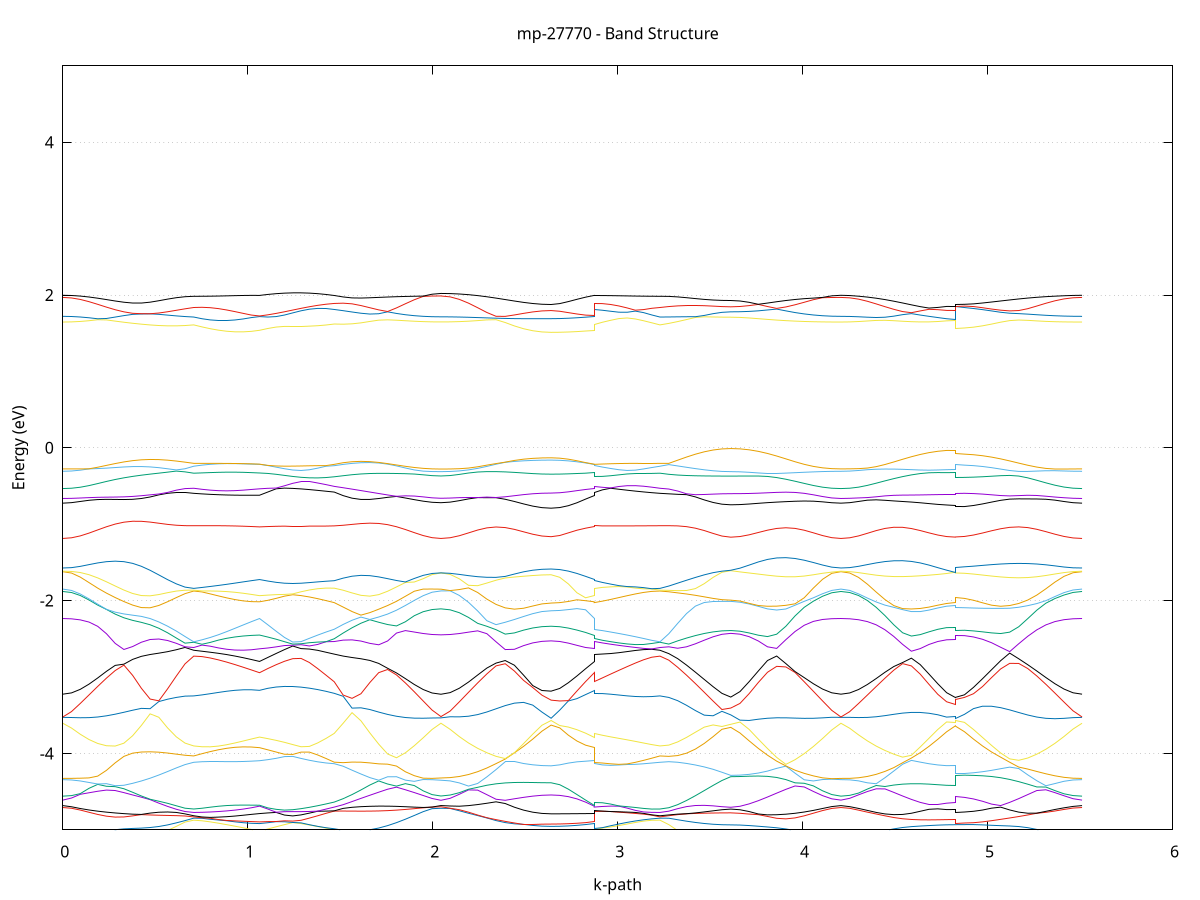 set title 'mp-27770 - Band Structure'
set xlabel 'k-path'
set ylabel 'Energy (eV)'
set grid y
set yrange [-5:5]
set terminal png size 800,600
set output 'mp-27770_bands_gnuplot.png'
plot '-' using 1:2 with lines notitle, '-' using 1:2 with lines notitle, '-' using 1:2 with lines notitle, '-' using 1:2 with lines notitle, '-' using 1:2 with lines notitle, '-' using 1:2 with lines notitle, '-' using 1:2 with lines notitle, '-' using 1:2 with lines notitle, '-' using 1:2 with lines notitle, '-' using 1:2 with lines notitle, '-' using 1:2 with lines notitle, '-' using 1:2 with lines notitle, '-' using 1:2 with lines notitle, '-' using 1:2 with lines notitle, '-' using 1:2 with lines notitle, '-' using 1:2 with lines notitle, '-' using 1:2 with lines notitle, '-' using 1:2 with lines notitle, '-' using 1:2 with lines notitle, '-' using 1:2 with lines notitle, '-' using 1:2 with lines notitle, '-' using 1:2 with lines notitle, '-' using 1:2 with lines notitle, '-' using 1:2 with lines notitle, '-' using 1:2 with lines notitle, '-' using 1:2 with lines notitle, '-' using 1:2 with lines notitle, '-' using 1:2 with lines notitle, '-' using 1:2 with lines notitle, '-' using 1:2 with lines notitle, '-' using 1:2 with lines notitle, '-' using 1:2 with lines notitle, '-' using 1:2 with lines notitle, '-' using 1:2 with lines notitle, '-' using 1:2 with lines notitle, '-' using 1:2 with lines notitle, '-' using 1:2 with lines notitle, '-' using 1:2 with lines notitle, '-' using 1:2 with lines notitle, '-' using 1:2 with lines notitle, '-' using 1:2 with lines notitle, '-' using 1:2 with lines notitle, '-' using 1:2 with lines notitle, '-' using 1:2 with lines notitle, '-' using 1:2 with lines notitle, '-' using 1:2 with lines notitle, '-' using 1:2 with lines notitle, '-' using 1:2 with lines notitle, '-' using 1:2 with lines notitle, '-' using 1:2 with lines notitle, '-' using 1:2 with lines notitle, '-' using 1:2 with lines notitle, '-' using 1:2 with lines notitle, '-' using 1:2 with lines notitle, '-' using 1:2 with lines notitle, '-' using 1:2 with lines notitle, '-' using 1:2 with lines notitle, '-' using 1:2 with lines notitle, '-' using 1:2 with lines notitle, '-' using 1:2 with lines notitle, '-' using 1:2 with lines notitle, '-' using 1:2 with lines notitle, '-' using 1:2 with lines notitle, '-' using 1:2 with lines notitle, '-' using 1:2 with lines notitle, '-' using 1:2 with lines notitle, '-' using 1:2 with lines notitle, '-' using 1:2 with lines notitle
0.000000 -46.051131
0.047205 -46.051031
0.094410 -46.050931
0.141614 -46.050631
0.188819 -46.050331
0.236024 -46.050331
0.283229 -46.050531
0.330434 -46.050731
0.377638 -46.050931
0.424843 -46.051131
0.472048 -46.051331
0.519253 -46.051531
0.566457 -46.051731
0.613662 -46.051931
0.660867 -46.052031
0.708072 -46.052131
0.708072 -46.052131
0.752539 -46.052131
0.797007 -46.052231
0.841474 -46.052231
0.885941 -46.052231
0.930409 -46.052231
0.974876 -46.052231
1.019343 -46.052231
1.063811 -46.052231
1.063811 -46.052231
1.108692 -46.052231
1.153574 -46.052231
1.198456 -46.052231
1.243337 -46.052131
1.288219 -46.052131
1.333101 -46.052031
1.377982 -46.052031
1.422864 -46.051931
1.467745 -46.051831
1.467745 -46.051831
1.515820 -46.051631
1.563894 -46.051431
1.611968 -46.051231
1.660043 -46.051031
1.708117 -46.050831
1.756191 -46.050631
1.804265 -46.050431
1.852340 -46.050231
1.900414 -46.050631
1.948488 -46.050931
1.996562 -46.051031
2.044637 -46.051131
2.044637 -46.051131
2.094274 -46.051131
2.143911 -46.051231
2.193548 -46.051231
2.243185 -46.051431
2.292822 -46.051531
2.342459 -46.051631
2.392096 -46.051831
2.441733 -46.051931
2.491370 -46.052031
2.541007 -46.052131
2.590644 -46.052131
2.640281 -46.052231
2.640281 -46.052231
2.686848 -46.052231
2.733416 -46.052231
2.779984 -46.052231
2.826551 -46.052231
2.873119 -46.052231
2.873119 -46.051831
2.917586 -46.051931
2.962054 -46.051931
3.006521 -46.051931
3.050988 -46.052031
3.095456 -46.052031
3.139923 -46.052131
3.184390 -46.052131
3.228858 -46.052131
3.228858 -46.052131
3.276714 -46.052231
3.324570 -46.052231
3.372427 -46.052231
3.420283 -46.052231
3.468139 -46.052231
3.515995 -46.052231
3.563852 -46.052231
3.611708 -46.052231
3.611708 -46.052231
3.661345 -46.052131
3.710982 -46.052131
3.760619 -46.052031
3.810256 -46.051931
3.859893 -46.051831
3.909530 -46.051631
3.959167 -46.051531
4.008804 -46.051431
4.058441 -46.051231
4.108078 -46.051231
4.157715 -46.051131
4.207352 -46.051131
4.207352 -46.051131
4.254962 -46.051031
4.302572 -46.051031
4.350182 -46.050831
4.397792 -46.050731
4.445402 -46.050731
4.493012 -46.050831
4.540622 -46.050931
4.588232 -46.051031
4.635842 -46.051131
4.683452 -46.051131
4.731062 -46.051231
4.778672 -46.051231
4.826282 -46.051331
4.826282 -46.051331
4.875190 -46.051231
4.924098 -46.051231
4.973006 -46.051231
5.021915 -46.051131
5.070823 -46.051031
5.119731 -46.050931
5.168639 -46.050831
5.217547 -46.050831
5.266455 -46.050731
5.315364 -46.050831
5.364272 -46.050931
5.413180 -46.051031
5.462088 -46.051031
5.510996 -46.051131
e
0.000000 -46.049931
0.047205 -46.049931
0.094410 -46.049931
0.141614 -46.050031
0.188819 -46.050231
0.236024 -46.049931
0.283229 -46.049431
0.330434 -46.048831
0.377638 -46.048131
0.424843 -46.047431
0.472048 -46.046631
0.519253 -46.045831
0.566457 -46.044931
0.613662 -46.044031
0.660867 -46.043231
0.708072 -46.042331
0.708072 -46.042331
0.752539 -46.042431
0.797007 -46.042731
0.841474 -46.042931
0.885941 -46.043131
0.930409 -46.043331
0.974876 -46.043431
1.019343 -46.043631
1.063811 -46.043831
1.063811 -46.043831
1.108692 -46.043531
1.153574 -46.043131
1.198456 -46.042831
1.243337 -46.042431
1.288219 -46.042531
1.333101 -46.043031
1.377982 -46.043531
1.422864 -46.043931
1.467745 -46.044431
1.467745 -46.044431
1.515820 -46.045331
1.563894 -46.046231
1.611968 -46.047031
1.660043 -46.047831
1.708117 -46.048531
1.756191 -46.049231
1.804265 -46.049731
1.852340 -46.050231
1.900414 -46.050131
1.948488 -46.049931
1.996562 -46.049931
2.044637 -46.049931
2.044637 -46.049931
2.094274 -46.049831
2.143911 -46.049631
2.193548 -46.049431
2.243185 -46.049031
2.292822 -46.048631
2.342459 -46.048031
2.392096 -46.047531
2.441733 -46.046931
2.491370 -46.046431
2.541007 -46.045931
2.590644 -46.045631
2.640281 -46.045531
2.640281 -46.045531
2.686848 -46.045431
2.733416 -46.045231
2.779984 -46.044831
2.826551 -46.044431
2.873119 -46.043831
2.873119 -46.044431
2.917586 -46.044131
2.962054 -46.043931
3.006521 -46.043631
3.050988 -46.043331
3.095456 -46.043131
3.139923 -46.042831
3.184390 -46.042531
3.228858 -46.042331
3.228858 -46.042331
3.276714 -46.042931
3.324570 -46.043531
3.372427 -46.044031
3.420283 -46.044531
3.468139 -46.044931
3.515995 -46.045231
3.563852 -46.045431
3.611708 -46.045531
3.611708 -46.045531
3.661345 -46.045631
3.710982 -46.045931
3.760619 -46.046431
3.810256 -46.046931
3.859893 -46.047531
3.909530 -46.048131
3.959167 -46.048631
4.008804 -46.049031
4.058441 -46.049431
4.108078 -46.049631
4.157715 -46.049831
4.207352 -46.049931
4.207352 -46.049931
4.254962 -46.049931
4.302572 -46.049931
4.350182 -46.049831
4.397792 -46.049731
4.445402 -46.049531
4.493012 -46.049131
4.540622 -46.048631
4.588232 -46.048131
4.635842 -46.047631
4.683452 -46.047231
4.731062 -46.046831
4.778672 -46.046531
4.826282 -46.046431
4.826282 -46.046431
4.875190 -46.046531
4.924098 -46.046731
4.973006 -46.047131
5.021915 -46.047531
5.070823 -46.048031
5.119731 -46.048431
5.168639 -46.048931
5.217547 -46.049331
5.266455 -46.049631
5.315364 -46.049831
5.364272 -46.049831
5.413180 -46.049931
5.462088 -46.049931
5.510996 -46.049931
e
0.000000 -46.034631
0.047205 -46.034731
0.094410 -46.034831
0.141614 -46.035031
0.188819 -46.035331
0.236024 -46.035731
0.283229 -46.036231
0.330434 -46.036731
0.377638 -46.037331
0.424843 -46.037931
0.472048 -46.038631
0.519253 -46.039331
0.566457 -46.040031
0.613662 -46.040831
0.660867 -46.041531
0.708072 -46.042231
0.708072 -46.042231
0.752539 -46.042031
0.797007 -46.041831
0.841474 -46.041531
0.885941 -46.041231
0.930409 -46.041031
0.974876 -46.040831
1.019343 -46.040531
1.063811 -46.040331
1.063811 -46.040331
1.108692 -46.040731
1.153574 -46.041131
1.198456 -46.041631
1.243337 -46.042131
1.288219 -46.042031
1.333101 -46.041631
1.377982 -46.041331
1.422864 -46.040931
1.467745 -46.040531
1.467745 -46.040531
1.515820 -46.039731
1.563894 -46.038931
1.611968 -46.038231
1.660043 -46.037531
1.708117 -46.036931
1.756191 -46.036331
1.804265 -46.035831
1.852340 -46.035431
1.900414 -46.035031
1.948488 -46.034831
1.996562 -46.034731
2.044637 -46.034631
2.044637 -46.034631
2.094274 -46.034631
2.143911 -46.034531
2.193548 -46.034531
2.243185 -46.034331
2.292822 -46.034731
2.342459 -46.035231
2.392096 -46.035831
2.441733 -46.036431
2.491370 -46.036931
2.541007 -46.037431
2.590644 -46.037731
2.640281 -46.037831
2.640281 -46.037831
2.686848 -46.037931
2.733416 -46.038331
2.779984 -46.038831
2.826551 -46.039531
2.873119 -46.040331
2.873119 -46.040531
2.917586 -46.040731
2.962054 -46.040931
3.006521 -46.041131
3.050988 -46.041431
3.095456 -46.041631
3.139923 -46.041831
3.184390 -46.042031
3.228858 -46.042231
3.228858 -46.042231
3.276714 -46.041531
3.324570 -46.040731
3.372427 -46.040031
3.420283 -46.039331
3.468139 -46.038731
3.515995 -46.038231
3.563852 -46.037931
3.611708 -46.037831
3.611708 -46.037831
3.661345 -46.037731
3.710982 -46.037431
3.760619 -46.036931
3.810256 -46.036431
3.859893 -46.035831
3.909530 -46.035231
3.959167 -46.034731
4.008804 -46.034331
4.058441 -46.034431
4.108078 -46.034531
4.157715 -46.034631
4.207352 -46.034631
4.207352 -46.034631
4.254962 -46.034631
4.302572 -46.034731
4.350182 -46.034931
4.397792 -46.035231
4.445402 -46.035531
4.493012 -46.035931
4.540622 -46.036431
4.588232 -46.036931
4.635842 -46.037531
4.683452 -46.037931
4.731062 -46.038331
4.778672 -46.038631
4.826282 -46.038731
4.826282 -46.038731
4.875190 -46.038631
4.924098 -46.038431
4.973006 -46.038031
5.021915 -46.037631
5.070823 -46.037131
5.119731 -46.036631
5.168639 -46.036231
5.217547 -46.035831
5.266455 -46.035431
5.315364 -46.035131
5.364272 -46.034931
5.413180 -46.034731
5.462088 -46.034631
5.510996 -46.034631
e
0.000000 -46.033431
0.047205 -46.033431
0.094410 -46.033331
0.141614 -46.033331
0.188819 -46.033231
0.236024 -46.033131
0.283229 -46.033031
0.330434 -46.032831
0.377638 -46.032731
0.424843 -46.032631
0.472048 -46.032531
0.519253 -46.032431
0.566457 -46.032331
0.613662 -46.032331
0.660867 -46.032331
0.708072 -46.032431
0.708072 -46.032431
0.752539 -46.032431
0.797007 -46.032431
0.841474 -46.032531
0.885941 -46.032531
0.930409 -46.032531
0.974876 -46.032631
1.019343 -46.032631
1.063811 -46.032731
1.063811 -46.032731
1.108692 -46.032631
1.153574 -46.032531
1.198456 -46.032431
1.243337 -46.032431
1.288219 -46.032431
1.333101 -46.032331
1.377982 -46.032331
1.422864 -46.032331
1.467745 -46.032331
1.467745 -46.032331
1.515820 -46.032431
1.563894 -46.032431
1.611968 -46.032531
1.660043 -46.032731
1.708117 -46.032831
1.756191 -46.032931
1.804265 -46.033131
1.852340 -46.033231
1.900414 -46.033331
1.948488 -46.033431
1.996562 -46.033431
2.044637 -46.033431
2.044637 -46.033431
2.094274 -46.033531
2.143911 -46.033631
2.193548 -46.033931
2.243185 -46.034331
2.292822 -46.034231
2.342459 -46.034131
2.392096 -46.033931
2.441733 -46.033831
2.491370 -46.033731
2.541007 -46.033631
2.590644 -46.033631
2.640281 -46.033531
2.640281 -46.033531
2.686848 -46.033531
2.733416 -46.033331
2.779984 -46.033131
2.826551 -46.032931
2.873119 -46.032731
2.873119 -46.032331
2.917586 -46.032331
2.962054 -46.032331
3.006521 -46.032331
3.050988 -46.032331
3.095456 -46.032331
3.139923 -46.032331
3.184390 -46.032331
3.228858 -46.032431
3.228858 -46.032431
3.276714 -46.032531
3.324570 -46.032631
3.372427 -46.032831
3.420283 -46.033031
3.468139 -46.033231
3.515995 -46.033431
3.563852 -46.033531
3.611708 -46.033531
3.611708 -46.033531
3.661345 -46.033631
3.710982 -46.033631
3.760619 -46.033731
3.810256 -46.033831
3.859893 -46.033931
3.909530 -46.034131
3.959167 -46.034231
4.008804 -46.034331
4.058441 -46.033931
4.108078 -46.033631
4.157715 -46.033531
4.207352 -46.033431
4.207352 -46.033431
4.254962 -46.033431
4.302572 -46.033431
4.350182 -46.033431
4.397792 -46.033331
4.445402 -46.033331
4.493012 -46.033231
4.540622 -46.033031
4.588232 -46.032931
4.635842 -46.032831
4.683452 -46.032831
4.731062 -46.032731
4.778672 -46.032731
4.826282 -46.032631
4.826282 -46.032631
4.875190 -46.032731
4.924098 -46.032731
4.973006 -46.032731
5.021915 -46.032831
5.070823 -46.032931
5.119731 -46.033031
5.168639 -46.033131
5.217547 -46.033231
5.266455 -46.033331
5.315364 -46.033331
5.364272 -46.033431
5.413180 -46.033431
5.462088 -46.033431
5.510996 -46.033431
e
0.000000 -46.006431
0.047205 -46.006431
0.094410 -46.006431
0.141614 -46.006331
0.188819 -46.006231
0.236024 -46.006131
0.283229 -46.005931
0.330434 -46.005831
0.377638 -46.005631
0.424843 -46.005431
0.472048 -46.005231
0.519253 -46.005031
0.566457 -46.004831
0.613662 -46.004631
0.660867 -46.004431
0.708072 -46.004231
0.708072 -46.004231
0.752539 -46.004331
0.797007 -46.004431
0.841474 -46.004431
0.885941 -46.004531
0.930409 -46.004531
0.974876 -46.004631
1.019343 -46.004631
1.063811 -46.004731
1.063811 -46.004731
1.108692 -46.004631
1.153574 -46.004531
1.198456 -46.004431
1.243337 -46.004331
1.288219 -46.004331
1.333101 -46.004431
1.377982 -46.004531
1.422864 -46.004631
1.467745 -46.004731
1.467745 -46.004731
1.515820 -46.004931
1.563894 -46.005131
1.611968 -46.005331
1.660043 -46.005531
1.708117 -46.005731
1.756191 -46.005931
1.804265 -46.006131
1.852340 -46.006231
1.900414 -46.006331
1.948488 -46.006431
1.996562 -46.006431
2.044637 -46.006431
2.044637 -46.006431
2.094274 -46.006431
2.143911 -46.006431
2.193548 -46.006331
2.243185 -46.006231
2.292822 -46.006031
2.342459 -46.005931
2.392096 -46.005731
2.441733 -46.005531
2.491370 -46.005331
2.541007 -46.005231
2.590644 -46.005031
2.640281 -46.005031
2.640281 -46.005031
2.686848 -46.005031
2.733416 -46.004931
2.779984 -46.004931
2.826551 -46.004831
2.873119 -46.004731
2.873119 -46.004731
2.917586 -46.004631
2.962054 -46.004631
3.006521 -46.004531
3.050988 -46.004531
3.095456 -46.004431
3.139923 -46.004431
3.184390 -46.004331
3.228858 -46.004231
3.228858 -46.004231
3.276714 -46.004431
3.324570 -46.004631
3.372427 -46.004731
3.420283 -46.004831
3.468139 -46.004931
3.515995 -46.004931
3.563852 -46.005031
3.611708 -46.005031
3.611708 -46.005031
3.661345 -46.005031
3.710982 -46.005231
3.760619 -46.005331
3.810256 -46.005531
3.859893 -46.005731
3.909530 -46.005931
3.959167 -46.006031
4.008804 -46.006231
4.058441 -46.006331
4.108078 -46.006331
4.157715 -46.006431
4.207352 -46.006431
4.207352 -46.006431
4.254962 -46.006431
4.302572 -46.006431
4.350182 -46.006331
4.397792 -46.006231
4.445402 -46.006131
4.493012 -46.005931
4.540622 -46.005831
4.588232 -46.005631
4.635842 -46.005431
4.683452 -46.005331
4.731062 -46.005131
4.778672 -46.005031
4.826282 -46.005031
4.826282 -46.005031
4.875190 -46.005031
4.924098 -46.005131
4.973006 -46.005231
5.021915 -46.005431
5.070823 -46.005631
5.119731 -46.005731
5.168639 -46.005931
5.217547 -46.006031
5.266455 -46.006131
5.315364 -46.006231
5.364272 -46.006331
5.413180 -46.006431
5.462088 -46.006431
5.510996 -46.006431
e
0.000000 -46.002131
0.047205 -46.002131
0.094410 -46.002131
0.141614 -46.002231
0.188819 -46.002331
0.236024 -46.002431
0.283229 -46.002631
0.330434 -46.002731
0.377638 -46.002931
0.424843 -46.003131
0.472048 -46.003331
0.519253 -46.003531
0.566457 -46.003731
0.613662 -46.003931
0.660867 -46.004131
0.708072 -46.004231
0.708072 -46.004231
0.752539 -46.004231
0.797007 -46.004131
0.841474 -46.004131
0.885941 -46.004031
0.930409 -46.004031
0.974876 -46.004031
1.019343 -46.003931
1.063811 -46.003931
1.063811 -46.003931
1.108692 -46.003931
1.153574 -46.004031
1.198456 -46.004131
1.243337 -46.004231
1.288219 -46.004231
1.333101 -46.004131
1.377982 -46.004031
1.422864 -46.003931
1.467745 -46.003831
1.467745 -46.003831
1.515820 -46.003631
1.563894 -46.003431
1.611968 -46.003231
1.660043 -46.003031
1.708117 -46.002831
1.756191 -46.002631
1.804265 -46.002531
1.852340 -46.002331
1.900414 -46.002231
1.948488 -46.002131
1.996562 -46.002131
2.044637 -46.002131
2.044637 -46.002131
2.094274 -46.002131
2.143911 -46.002131
2.193548 -46.002231
2.243185 -46.002331
2.292822 -46.002531
2.342459 -46.002631
2.392096 -46.002831
2.441733 -46.003031
2.491370 -46.003231
2.541007 -46.003431
2.590644 -46.003531
2.640281 -46.003531
2.640281 -46.003531
2.686848 -46.003631
2.733416 -46.003631
2.779984 -46.003731
2.826551 -46.003831
2.873119 -46.003931
2.873119 -46.003831
2.917586 -46.003931
2.962054 -46.003931
3.006521 -46.004031
3.050988 -46.004031
3.095456 -46.004131
3.139923 -46.004231
3.184390 -46.004231
3.228858 -46.004231
3.228858 -46.004231
3.276714 -46.004131
3.324570 -46.003931
3.372427 -46.003831
3.420283 -46.003731
3.468139 -46.003631
3.515995 -46.003631
3.563852 -46.003531
3.611708 -46.003531
3.611708 -46.003531
3.661345 -46.003531
3.710982 -46.003431
3.760619 -46.003231
3.810256 -46.003031
3.859893 -46.002831
3.909530 -46.002631
3.959167 -46.002531
4.008804 -46.002331
4.058441 -46.002231
4.108078 -46.002231
4.157715 -46.002131
4.207352 -46.002131
4.207352 -46.002131
4.254962 -46.002131
4.302572 -46.002231
4.350182 -46.002231
4.397792 -46.002331
4.445402 -46.002431
4.493012 -46.002631
4.540622 -46.002731
4.588232 -46.002931
4.635842 -46.003131
4.683452 -46.003231
4.731062 -46.003431
4.778672 -46.003531
4.826282 -46.003531
4.826282 -46.003531
4.875190 -46.003531
4.924098 -46.003431
4.973006 -46.003331
5.021915 -46.003131
5.070823 -46.002931
5.119731 -46.002831
5.168639 -46.002631
5.217547 -46.002531
5.266455 -46.002431
5.315364 -46.002331
5.364272 -46.002231
5.413180 -46.002131
5.462088 -46.002131
5.510996 -46.002131
e
0.000000 -15.533431
0.047205 -15.530231
0.094410 -15.520831
0.141614 -15.505231
0.188819 -15.483831
0.236024 -15.456831
0.283229 -15.424731
0.330434 -15.388031
0.377638 -15.347431
0.424843 -15.303731
0.472048 -15.257731
0.519253 -15.210631
0.566457 -15.163531
0.613662 -15.117731
0.660867 -15.074831
0.708072 -15.042831
0.708072 -15.042831
0.752539 -15.048931
0.797007 -15.053931
0.841474 -15.058231
0.885941 -15.062131
0.930409 -15.065931
0.974876 -15.070231
1.019343 -15.075331
1.063811 -15.081531
1.063811 -15.081531
1.108692 -15.067331
1.153574 -15.053131
1.198456 -15.038731
1.243337 -15.024231
1.288219 -15.027231
1.333101 -15.045231
1.377982 -15.064431
1.422864 -15.085131
1.467745 -15.107331
1.467745 -15.107231
1.515820 -15.152231
1.563894 -15.198231
1.611968 -15.243831
1.660043 -15.287931
1.708117 -15.329231
1.756191 -15.366831
1.804265 -15.400031
1.852340 -15.428031
1.900414 -15.450431
1.948488 -15.466631
1.996562 -15.476531
2.044637 -15.479831
2.044637 -15.479831
2.094274 -15.476331
2.143911 -15.465731
2.193548 -15.448431
2.243185 -15.424731
2.292822 -15.394931
2.342459 -15.359831
2.392096 -15.320431
2.441733 -15.277931
2.491370 -15.234331
2.541007 -15.193131
2.590644 -15.160731
2.640281 -15.147731
2.640281 -15.147731
2.686848 -15.144931
2.733416 -15.136831
2.779984 -15.123331
2.826551 -15.104831
2.873119 -15.081531
2.873119 -15.107331
2.917586 -15.095931
2.962054 -15.085931
3.006521 -15.076931
3.050988 -15.068731
3.095456 -15.060831
3.139923 -15.052931
3.184390 -15.044731
3.228858 -15.042831
3.228858 -15.042831
3.276714 -15.075831
3.324570 -15.105431
3.372427 -15.131231
3.420283 -15.152931
3.468139 -15.170031
3.515995 -15.182531
3.563852 -15.190031
3.611708 -15.192531
3.611708 -15.192531
3.661345 -15.205731
3.710982 -15.238731
3.760619 -15.280931
3.810256 -15.325731
3.859893 -15.369431
3.909530 -15.410031
3.959167 -15.446131
4.008804 -15.476731
4.058441 -15.501131
4.108078 -15.518931
4.157715 -15.529731
4.207352 -15.533431
4.207352 -15.533431
4.254962 -15.530231
4.302572 -15.520731
4.350182 -15.505131
4.397792 -15.483631
4.445402 -15.456631
4.493012 -15.424531
4.540622 -15.388031
4.588232 -15.348031
4.635842 -15.305731
4.683452 -15.263031
4.731062 -15.223231
4.778672 -15.192531
4.826282 -15.180331
4.826282 -15.158031
4.875190 -15.169131
4.924098 -15.197631
4.973006 -15.235331
5.021915 -15.276731
5.070823 -15.318631
5.119731 -15.359231
5.168639 -15.397131
5.217547 -15.431431
5.266455 -15.461531
5.315364 -15.486931
5.364272 -15.507031
5.413180 -15.521631
5.462088 -15.530431
5.510996 -15.533431
e
0.000000 -14.591631
0.047205 -14.593231
0.094410 -14.597231
0.141614 -14.602331
0.188819 -14.621631
0.236024 -14.648631
0.283229 -14.680431
0.330434 -14.716031
0.377638 -14.754731
0.424843 -14.795831
0.472048 -14.838231
0.519253 -14.881231
0.566457 -14.924031
0.613662 -14.965731
0.660867 -15.005531
0.708072 -15.036231
0.708072 -15.036231
0.752539 -15.027131
0.797007 -15.017431
0.841474 -15.007231
0.885941 -14.996731
0.930409 -14.986031
0.974876 -14.975431
1.019343 -14.965231
1.063811 -14.955931
1.063811 -14.955931
1.108692 -14.967531
1.153574 -14.980531
1.198456 -14.994931
1.243337 -15.010431
1.288219 -15.009331
1.333101 -14.994031
1.377982 -14.978131
1.422864 -14.961331
1.467745 -14.943731
1.467745 -14.943731
1.515820 -14.900031
1.563894 -14.855531
1.611968 -14.811231
1.660043 -14.768131
1.708117 -14.727031
1.756191 -14.689131
1.804265 -14.664431
1.852340 -14.665031
1.900414 -14.665431
1.948488 -14.665731
1.996562 -14.666031
2.044637 -14.666031
2.044637 -14.666031
2.094274 -14.666031
2.143911 -14.665831
2.193548 -14.665531
2.243185 -14.665131
2.292822 -14.664731
2.342459 -14.689531
2.392096 -14.729531
2.441733 -14.772631
2.491370 -14.816831
2.541007 -14.858631
2.590644 -14.891331
2.640281 -14.904531
2.640281 -14.904531
2.686848 -14.906131
2.733416 -14.911431
2.779984 -14.920831
2.826551 -14.935431
2.873119 -14.955931
2.873119 -14.943731
2.917586 -14.960331
2.962054 -14.976031
3.006521 -14.990731
3.050988 -15.004131
3.095456 -15.016131
3.139923 -15.026531
3.184390 -15.035431
3.228858 -15.036231
3.228858 -15.036231
3.276714 -15.004831
3.324570 -14.979431
3.372427 -14.960131
3.420283 -14.946431
3.468139 -14.937431
3.515995 -14.931831
3.563852 -14.928831
3.611708 -14.927931
3.611708 -14.927931
3.661345 -14.914431
3.710982 -14.880431
3.760619 -14.836531
3.810256 -14.789731
3.859893 -14.743631
3.909530 -14.700631
3.959167 -14.662231
4.008804 -14.629531
4.058441 -14.603331
4.108078 -14.597931
4.157715 -14.593431
4.207352 -14.591631
4.207352 -14.591631
4.254962 -14.593331
4.302572 -14.597431
4.350182 -14.602831
4.397792 -14.621331
4.445402 -14.649031
4.493012 -14.681931
4.540622 -14.719331
4.588232 -14.760431
4.635842 -14.803731
4.683452 -14.847331
4.731062 -14.887831
4.778672 -14.919031
4.826282 -14.931431
4.826282 -14.909031
4.875190 -14.898331
4.924098 -14.871131
4.973006 -14.835331
5.021915 -14.796531
5.070823 -14.757831
5.119731 -14.720931
5.168639 -14.687131
5.217547 -14.656931
5.266455 -14.630931
5.315364 -14.609931
5.364272 -14.602231
5.413180 -14.596831
5.462088 -14.593031
5.510996 -14.591631
e
0.000000 -14.570231
0.047205 -14.573731
0.094410 -14.583731
0.141614 -14.599731
0.188819 -14.607731
0.236024 -14.613231
0.283229 -14.618531
0.330434 -14.623431
0.377638 -14.628131
0.424843 -14.632431
0.472048 -14.637031
0.519253 -14.644231
0.566457 -14.652731
0.613662 -14.659931
0.660867 -14.664831
0.708072 -14.666531
0.708072 -14.666531
0.752539 -14.664931
0.797007 -14.663031
0.841474 -14.660731
0.885941 -14.658131
0.930409 -14.655331
0.974876 -14.656331
1.019343 -14.658931
1.063811 -14.661031
1.063811 -14.661031
1.108692 -14.661631
1.153574 -14.662231
1.198456 -14.662731
1.243337 -14.663131
1.288219 -14.663431
1.333101 -14.663531
1.377982 -14.663631
1.422864 -14.663731
1.467745 -14.663831
1.467745 -14.663831
1.515820 -14.662231
1.563894 -14.661731
1.611968 -14.661931
1.660043 -14.662531
1.708117 -14.663131
1.756191 -14.663831
1.804265 -14.655231
1.852340 -14.626131
1.900414 -14.602631
1.948488 -14.585231
1.996562 -14.574431
2.044637 -14.570631
2.044637 -14.570631
2.094274 -14.571431
2.143911 -14.582231
2.193548 -14.599831
2.243185 -14.623931
2.292822 -14.654031
2.342459 -14.664431
2.392096 -14.664131
2.441733 -14.663931
2.491370 -14.663731
2.541007 -14.663631
2.590644 -14.663631
2.640281 -14.663631
2.640281 -14.663631
2.686848 -14.663431
2.733416 -14.663231
2.779984 -14.662731
2.826551 -14.662031
2.873119 -14.661031
2.873119 -14.663831
2.917586 -14.665431
2.962054 -14.666631
3.006521 -14.667631
3.050988 -14.668231
3.095456 -14.668531
3.139923 -14.668231
3.184390 -14.667631
3.228858 -14.666531
3.228858 -14.666531
3.276714 -14.665031
3.324570 -14.660131
3.372427 -14.652731
3.420283 -14.645131
3.468139 -14.640131
3.515995 -14.637431
3.563852 -14.636031
3.611708 -14.635531
3.611708 -14.635531
3.661345 -14.635131
3.710982 -14.633731
3.760619 -14.631331
3.810256 -14.628231
3.859893 -14.624231
3.909530 -14.619631
3.959167 -14.614531
4.008804 -14.609031
4.058441 -14.603331
4.108078 -14.584031
4.157715 -14.572231
4.207352 -14.570231
4.207352 -14.570231
4.254962 -14.573331
4.302572 -14.583131
4.350182 -14.599131
4.397792 -14.608331
4.445402 -14.614031
4.493012 -14.619531
4.540622 -14.624531
4.588232 -14.629031
4.635842 -14.632831
4.683452 -14.635931
4.731062 -14.638231
4.778672 -14.639531
4.826282 -14.640031
4.826282 -14.653231
4.875190 -14.652631
4.924098 -14.650931
4.973006 -14.648131
5.021915 -14.644231
5.070823 -14.639531
5.119731 -14.634031
5.168639 -14.627931
5.217547 -14.621431
5.266455 -14.614731
5.315364 -14.607631
5.364272 -14.592231
5.413180 -14.579931
5.462088 -14.572531
5.510996 -14.570231
e
0.000000 -14.568231
0.047205 -14.566831
0.094410 -14.564531
0.141614 -14.566531
0.188819 -14.572331
0.236024 -14.579831
0.283229 -14.588731
0.330434 -14.598731
0.377638 -14.609331
0.424843 -14.620031
0.472048 -14.629831
0.519253 -14.635831
0.566457 -14.638731
0.613662 -14.640431
0.660867 -14.641231
0.708072 -14.641431
0.708072 -14.641431
0.752539 -14.642931
0.797007 -14.645031
0.841474 -14.647531
0.885941 -14.650231
0.930409 -14.653131
0.974876 -14.651931
1.019343 -14.648731
1.063811 -14.645431
1.063811 -14.645431
1.108692 -14.646331
1.153574 -14.646431
1.198456 -14.645931
1.243337 -14.645231
1.288219 -14.644631
1.333101 -14.644231
1.377982 -14.643931
1.422864 -14.643331
1.467745 -14.642331
1.467745 -14.642331
1.515820 -14.638031
1.563894 -14.630831
1.611968 -14.621831
1.660043 -14.612031
1.708117 -14.602031
1.756191 -14.592631
1.804265 -14.584131
1.852340 -14.577131
1.900414 -14.572031
1.948488 -14.569131
1.996562 -14.567931
2.044637 -14.567631
2.044637 -14.567631
2.094274 -14.570731
2.143911 -14.571131
2.193548 -14.571631
2.243185 -14.572831
2.292822 -14.580031
2.342459 -14.587631
2.392096 -14.595231
2.441733 -14.602131
2.491370 -14.608131
2.541007 -14.612631
2.590644 -14.615431
2.640281 -14.616431
2.640281 -14.616431
2.686848 -14.618331
2.733416 -14.623731
2.779984 -14.631131
2.826551 -14.638931
2.873119 -14.645431
2.873119 -14.642331
2.917586 -14.642731
2.962054 -14.642431
3.006521 -14.641731
3.050988 -14.640931
3.095456 -14.640331
3.139923 -14.640231
3.184390 -14.640531
3.228858 -14.641431
3.228858 -14.641431
3.276714 -14.640731
3.324570 -14.639231
3.372427 -14.636831
3.420283 -14.632631
3.468139 -14.625531
3.515995 -14.617931
3.563852 -14.612231
3.611708 -14.610231
3.611708 -14.610231
3.661345 -14.609331
3.710982 -14.606831
3.760619 -14.602831
3.810256 -14.597531
3.859893 -14.591331
3.909530 -14.584631
3.959167 -14.577931
4.008804 -14.571631
4.058441 -14.566131
4.108078 -14.566631
4.157715 -14.569031
4.207352 -14.568231
4.207352 -14.568231
4.254962 -14.567331
4.302572 -14.565431
4.350182 -14.567331
4.397792 -14.572431
4.445402 -14.579031
4.493012 -14.586231
4.540622 -14.593631
4.588232 -14.600831
4.635842 -14.607331
4.683452 -14.612731
4.731062 -14.616831
4.778672 -14.619331
4.826282 -14.620231
4.826282 -14.606731
4.875190 -14.606231
4.924098 -14.604431
4.973006 -14.601631
5.021915 -14.597931
5.070823 -14.593431
5.119731 -14.588331
5.168639 -14.583031
5.217547 -14.577631
5.266455 -14.572531
5.315364 -14.568231
5.364272 -14.565931
5.413180 -14.566631
5.462088 -14.567931
5.510996 -14.568231
e
0.000000 -14.558831
0.047205 -14.558431
0.094410 -14.558931
0.141614 -14.556931
0.188819 -14.555531
0.236024 -14.554131
0.283229 -14.552531
0.330434 -14.550631
0.377638 -14.548631
0.424843 -14.546531
0.472048 -14.544331
0.519253 -14.542031
0.566457 -14.539731
0.613662 -14.537431
0.660867 -14.535231
0.708072 -14.537231
0.708072 -14.537231
0.752539 -14.537731
0.797007 -14.543331
0.841474 -14.549631
0.885941 -14.555931
0.930409 -14.561931
0.974876 -14.567131
1.019343 -14.570831
1.063811 -14.572831
1.063811 -14.572831
1.108692 -14.572731
1.153574 -14.571331
1.198456 -14.568731
1.243337 -14.565231
1.288219 -14.561031
1.333101 -14.559231
1.377982 -14.559931
1.422864 -14.559731
1.467745 -14.558731
1.467745 -14.558731
1.515820 -14.559031
1.563894 -14.559431
1.611968 -14.559931
1.660043 -14.560531
1.708117 -14.561031
1.756191 -14.561431
1.804265 -14.561731
1.852340 -14.561631
1.900414 -14.560931
1.948488 -14.559531
1.996562 -14.558131
2.044637 -14.558431
2.044637 -14.558431
2.094274 -14.559231
2.143911 -14.562031
2.193548 -14.566631
2.243185 -14.572231
2.292822 -14.572731
2.342459 -14.573231
2.392096 -14.573631
2.441733 -14.573831
2.491370 -14.574031
2.541007 -14.574131
2.590644 -14.574131
2.640281 -14.574131
2.640281 -14.574131
2.686848 -14.574131
2.733416 -14.573931
2.779984 -14.573631
2.826551 -14.573331
2.873119 -14.572831
2.873119 -14.558731
2.917586 -14.556631
2.962054 -14.554131
3.006521 -14.551231
3.050988 -14.548031
3.095456 -14.544831
3.139923 -14.541831
3.184390 -14.539231
3.228858 -14.537231
3.228858 -14.537231
3.276714 -14.540231
3.324570 -14.543631
3.372427 -14.547231
3.420283 -14.550931
3.468139 -14.554431
3.515995 -14.557331
3.563852 -14.559431
3.611708 -14.560231
3.611708 -14.560131
3.661345 -14.560231
3.710982 -14.560431
3.760619 -14.560631
3.810256 -14.561031
3.859893 -14.561431
3.909530 -14.562031
3.959167 -14.562631
4.008804 -14.563531
4.058441 -14.564731
4.108078 -14.562031
4.157715 -14.559531
4.207352 -14.558831
4.207352 -14.558831
4.254962 -14.558731
4.302572 -14.559231
4.350182 -14.557731
4.397792 -14.555631
4.445402 -14.553931
4.493012 -14.552331
4.540622 -14.550631
4.588232 -14.549031
4.635842 -14.547531
4.683452 -14.546331
4.731062 -14.545331
4.778672 -14.544731
4.826282 -14.544531
4.826282 -14.569131
4.875190 -14.568931
4.924098 -14.568431
4.973006 -14.567631
5.021915 -14.566631
5.070823 -14.565431
5.119731 -14.564231
5.168639 -14.563131
5.217547 -14.562231
5.266455 -14.561831
5.315364 -14.562031
5.364272 -14.561731
5.413180 -14.560131
5.462088 -14.559031
5.510996 -14.558831
e
0.000000 -14.556631
0.047205 -14.557431
0.094410 -14.557731
0.141614 -14.556731
0.188819 -14.552631
0.236024 -14.548331
0.283229 -14.544331
0.330434 -14.540731
0.377638 -14.537831
0.424843 -14.535531
0.472048 -14.534031
0.519253 -14.533231
0.566457 -14.533131
0.613662 -14.533831
0.660867 -14.535131
0.708072 -14.533031
0.708072 -14.533031
0.752539 -14.536031
0.797007 -14.535531
0.841474 -14.535831
0.885941 -14.536931
0.930409 -14.538631
0.974876 -14.540731
1.019343 -14.543131
1.063811 -14.545731
1.063811 -14.545731
1.108692 -14.547531
1.153574 -14.549831
1.198456 -14.552531
1.243337 -14.555231
1.288219 -14.557531
1.333101 -14.556631
1.377982 -14.552031
1.422864 -14.547731
1.467745 -14.543831
1.467745 -14.543831
1.515820 -14.545531
1.563894 -14.547231
1.611968 -14.548831
1.660043 -14.550431
1.708117 -14.551931
1.756191 -14.553331
1.804265 -14.554631
1.852340 -14.555731
1.900414 -14.556631
1.948488 -14.557431
1.996562 -14.558031
2.044637 -14.557531
2.044637 -14.557531
2.094274 -14.557331
2.143911 -14.556931
2.193548 -14.556331
2.243185 -14.555631
2.292822 -14.554831
2.342459 -14.554031
2.392096 -14.553331
2.441733 -14.552731
2.491370 -14.552231
2.541007 -14.551831
2.590644 -14.551631
2.640281 -14.551531
2.640281 -14.551531
2.686848 -14.551031
2.733416 -14.549831
2.779984 -14.548331
2.826551 -14.546931
2.873119 -14.545731
2.873119 -14.543831
2.917586 -14.538631
2.962054 -14.534131
3.006521 -14.530531
3.050988 -14.528031
3.095456 -14.527131
3.139923 -14.527631
3.184390 -14.529631
3.228858 -14.533031
3.228858 -14.533031
3.276714 -14.530031
3.324570 -14.527331
3.372427 -14.524831
3.420283 -14.522731
3.468139 -14.521031
3.515995 -14.519831
3.563852 -14.519031
3.611708 -14.518831
3.611708 -14.518831
3.661345 -14.519231
3.710982 -14.520731
3.760619 -14.523131
3.810256 -14.526331
3.859893 -14.530331
3.909530 -14.534831
3.959167 -14.539831
4.008804 -14.545031
4.058441 -14.549831
4.108078 -14.553731
4.157715 -14.555931
4.207352 -14.556731
4.207352 -14.556731
4.254962 -14.557031
4.302572 -14.556731
4.350182 -14.555431
4.397792 -14.552331
4.445402 -14.548431
4.493012 -14.544731
4.540622 -14.541331
4.588232 -14.538531
4.635842 -14.536131
4.683452 -14.534231
4.731062 -14.533031
4.778672 -14.532231
4.826282 -14.531931
4.826282 -14.558431
4.875190 -14.558331
4.924098 -14.558331
4.973006 -14.558131
5.021915 -14.558031
5.070823 -14.557931
5.119731 -14.557831
5.168639 -14.557931
5.217547 -14.558131
5.266455 -14.558331
5.315364 -14.558231
5.364272 -14.557831
5.413180 -14.557431
5.462088 -14.556931
5.510996 -14.556631
e
0.000000 -5.140631
0.047205 -5.144031
0.094410 -5.152931
0.141614 -5.164131
0.188819 -5.174331
0.236024 -5.180431
0.283229 -5.180431
0.330434 -5.172931
0.377638 -5.157131
0.424843 -5.132631
0.472048 -5.099431
0.519253 -5.058031
0.566457 -5.009431
0.613662 -4.955431
0.660867 -4.899231
0.708072 -4.874331
0.708072 -4.874331
0.752539 -4.882331
0.797007 -4.896331
0.841474 -4.913731
0.885941 -4.932831
0.930409 -4.952831
0.974876 -4.973531
1.019343 -4.995531
1.063811 -5.019131
1.063811 -5.019131
1.108692 -4.989431
1.153574 -4.960831
1.198456 -4.932931
1.243337 -4.905731
1.288219 -4.918931
1.333101 -4.937231
1.377982 -4.957231
1.422864 -4.977731
1.467745 -4.998131
1.467745 -4.998131
1.515820 -5.052831
1.563894 -5.101331
1.611968 -5.141131
1.660043 -5.171131
1.708117 -5.190631
1.756191 -5.199731
1.804265 -5.199231
1.852340 -5.190531
1.900414 -5.175931
1.948488 -5.159331
1.996562 -5.145831
2.044637 -5.140631
2.044637 -5.140631
2.094274 -5.145031
2.143911 -5.156531
2.193548 -5.170731
2.243185 -5.183531
2.292822 -5.192731
2.342459 -5.198031
2.392096 -5.201031
2.441733 -5.203831
2.491370 -5.207831
2.541007 -5.212431
2.590644 -5.216231
2.640281 -5.217631
2.640281 -5.217631
2.686848 -5.208531
2.733416 -5.181731
2.779984 -5.138931
2.826551 -5.083131
2.873119 -5.019131
2.873119 -4.998131
2.917586 -4.976731
2.962054 -4.962531
3.006521 -4.944931
3.050988 -4.924931
3.095456 -4.904431
3.139923 -4.886431
3.184390 -4.875431
3.228858 -4.874331
3.228858 -4.874331
3.276714 -4.932631
3.324570 -5.010031
3.372427 -5.087731
3.420283 -5.158131
3.468139 -5.216631
3.515995 -5.260231
3.563852 -5.287131
3.611708 -5.296131
3.611708 -5.296131
3.661345 -5.293431
3.710982 -5.285431
3.760619 -5.273531
3.810256 -5.259331
3.859893 -5.244631
3.909530 -5.230131
3.959167 -5.215331
4.008804 -5.198831
4.058441 -5.180331
4.108078 -5.161431
4.157715 -5.146431
4.207352 -5.140631
4.207352 -5.140631
4.254962 -5.144331
4.302572 -5.153831
4.350182 -5.165931
4.397792 -5.177331
4.445402 -5.185931
4.493012 -5.191531
4.540622 -5.195031
4.588232 -5.198131
4.635842 -5.202331
4.683452 -5.207431
4.731062 -5.212631
4.778672 -5.216431
4.826282 -5.217731
4.826282 -5.296531
4.875190 -5.294731
4.924098 -5.289531
4.973006 -5.281431
5.021915 -5.271431
5.070823 -5.260331
5.119731 -5.248531
5.168639 -5.236131
5.217547 -5.222631
5.266455 -5.207531
5.315364 -5.190631
5.364272 -5.173031
5.413180 -5.156731
5.462088 -5.144931
5.510996 -5.140631
e
0.000000 -5.083431
0.047205 -5.080131
0.094410 -5.070631
0.141614 -5.055531
0.188819 -5.036531
0.236024 -5.016331
0.283229 -4.998931
0.330434 -4.987931
0.377638 -4.982531
0.424843 -4.978231
0.472048 -4.970531
0.519253 -4.957031
0.566457 -4.936531
0.613662 -4.909631
0.660867 -4.879931
0.708072 -4.848031
0.708072 -4.848031
0.752539 -4.849431
0.797007 -4.862631
0.841474 -4.871831
0.885941 -4.881831
0.930409 -4.895831
0.974876 -4.907331
1.019343 -4.915231
1.063811 -4.918931
1.063811 -4.918931
1.108692 -4.907531
1.153574 -4.893931
1.198456 -4.895031
1.243337 -4.904331
1.288219 -4.909631
1.333101 -4.933631
1.377982 -4.955131
1.422864 -4.973031
1.467745 -4.986931
1.467745 -4.986931
1.515820 -5.006531
1.563894 -5.015031
1.611968 -5.012631
1.660043 -4.999831
1.708117 -4.977231
1.756191 -4.945731
1.804265 -4.906731
1.852340 -4.861731
1.900414 -4.812831
1.948488 -4.763031
1.996562 -4.723731
2.044637 -4.718531
2.044637 -4.718531
2.094274 -4.721031
2.143911 -4.751031
2.193548 -4.783831
2.243185 -4.814131
2.292822 -4.845431
2.342459 -4.879531
2.392096 -4.905831
2.441733 -4.922131
2.491370 -4.928831
2.541007 -4.943131
2.590644 -4.952431
2.640281 -4.955631
2.640281 -4.955631
2.686848 -4.954131
2.733416 -4.949531
2.779984 -4.941931
2.826551 -4.931731
2.873119 -4.918931
2.873119 -4.986931
2.917586 -4.972331
2.962054 -4.947531
3.006521 -4.924331
3.050988 -4.903331
3.095456 -4.884831
3.139923 -4.869331
3.184390 -4.857031
3.228858 -4.848031
3.228858 -4.848031
3.276714 -4.848631
3.324570 -4.868431
3.372427 -4.887431
3.420283 -4.904131
3.468139 -4.917731
3.515995 -4.927731
3.563852 -4.933831
3.611708 -4.935931
3.611708 -4.935931
3.661345 -4.938231
3.710982 -4.944731
3.760619 -4.953631
3.810256 -4.963331
3.859893 -4.974031
3.909530 -4.989131
3.959167 -5.010031
4.008804 -5.032931
4.058441 -5.053731
4.108078 -5.069831
4.157715 -5.079931
4.207352 -5.083431
4.207352 -5.083431
4.254962 -5.080031
4.302572 -5.070131
4.350182 -5.054331
4.397792 -5.033931
4.445402 -5.010831
4.493012 -4.988231
4.540622 -4.970231
4.588232 -4.958731
4.635842 -4.951231
4.683452 -4.944731
4.731062 -4.939031
4.778672 -4.935131
4.826282 -4.933731
4.826282 -4.933231
4.875190 -4.932231
4.924098 -4.932031
4.973006 -4.935931
5.021915 -4.941431
5.070823 -4.946131
5.119731 -4.950431
5.168639 -4.957731
5.217547 -4.972531
5.266455 -4.995531
5.315364 -5.021931
5.364272 -5.046831
5.413180 -5.066531
5.462088 -5.079131
5.510996 -5.083431
e
0.000000 -4.708731
0.047205 -4.718331
0.094410 -4.741831
0.141614 -4.770931
0.188819 -4.799331
0.236024 -4.821931
0.283229 -4.833931
0.330434 -4.832031
0.377638 -4.818231
0.424843 -4.801531
0.472048 -4.806031
0.519253 -4.809631
0.566457 -4.812431
0.613662 -4.815031
0.660867 -4.819631
0.708072 -4.831331
0.708072 -4.831331
0.752539 -4.842031
0.797007 -4.849331
0.841474 -4.866131
0.885941 -4.878231
0.930409 -4.883431
0.974876 -4.888231
1.019343 -4.892731
1.063811 -4.896831
1.063811 -4.896831
1.108692 -4.893031
1.153574 -4.891831
1.198456 -4.882631
1.243337 -4.886331
1.288219 -4.876031
1.333101 -4.847231
1.377982 -4.816831
1.422864 -4.784931
1.467745 -4.755331
1.467745 -4.755331
1.515820 -4.754831
1.563894 -4.755631
1.611968 -4.756231
1.660043 -4.755731
1.708117 -4.753531
1.756191 -4.749231
1.804265 -4.742631
1.852340 -4.733931
1.900414 -4.723631
1.948488 -4.712631
1.996562 -4.703331
2.044637 -4.698631
2.044637 -4.698631
2.094274 -4.717931
2.143911 -4.737431
2.193548 -4.769431
2.243185 -4.807331
2.292822 -4.841831
2.342459 -4.867131
2.392096 -4.890131
2.441733 -4.910831
2.491370 -4.928831
2.541007 -4.928831
2.590644 -4.926431
2.640281 -4.925231
2.640281 -4.925231
2.686848 -4.924031
2.733416 -4.920531
2.779984 -4.914731
2.826551 -4.906631
2.873119 -4.896831
2.873119 -4.755331
2.917586 -4.757931
2.962054 -4.761331
3.006521 -4.768931
3.050988 -4.777331
3.095456 -4.786231
3.139923 -4.795031
3.184390 -4.808831
3.228858 -4.831331
3.228858 -4.831331
3.276714 -4.815931
3.324570 -4.801931
3.372427 -4.791131
3.420283 -4.785931
3.468139 -4.782931
3.515995 -4.780631
3.563852 -4.779031
3.611708 -4.778531
3.611708 -4.778531
3.661345 -4.784331
3.710982 -4.794431
3.760619 -4.802031
3.810256 -4.825431
3.859893 -4.849731
3.909530 -4.857231
3.959167 -4.844731
4.008804 -4.817431
4.058441 -4.783031
4.108078 -4.748531
4.157715 -4.720631
4.207352 -4.708731
4.207352 -4.708731
4.254962 -4.718931
4.302572 -4.743131
4.350182 -4.769131
4.397792 -4.793331
4.445402 -4.817331
4.493012 -4.839531
4.540622 -4.855731
4.588232 -4.865131
4.635842 -4.869431
4.683452 -4.870531
4.731062 -4.869231
4.778672 -4.867031
4.826282 -4.865931
4.826282 -4.911731
4.875190 -4.911431
4.924098 -4.907531
4.973006 -4.896531
5.021915 -4.880931
5.070823 -4.863531
5.119731 -4.845531
5.168639 -4.826631
5.217547 -4.806131
5.266455 -4.783631
5.315364 -4.771631
5.364272 -4.754331
5.413180 -4.733931
5.462088 -4.715831
5.510996 -4.708731
e
0.000000 -4.683531
0.047205 -4.698731
0.094410 -4.721531
0.141614 -4.740831
0.188819 -4.756431
0.236024 -4.769231
0.283229 -4.779831
0.330434 -4.788631
0.377638 -4.795731
0.424843 -4.799131
0.472048 -4.781631
0.519253 -4.770231
0.566457 -4.767131
0.613662 -4.772931
0.660867 -4.791831
0.708072 -4.816431
0.708072 -4.816431
0.752539 -4.832231
0.797007 -4.838031
0.841474 -4.834231
0.885941 -4.828731
0.930409 -4.820431
0.974876 -4.809831
1.019343 -4.798431
1.063811 -4.787931
1.063811 -4.787931
1.108692 -4.779431
1.153574 -4.772831
1.198456 -4.807331
1.243337 -4.818631
1.288219 -4.805131
1.333101 -4.782231
1.377982 -4.757531
1.422864 -4.755731
1.467745 -4.752031
1.467745 -4.752031
1.515820 -4.720031
1.563894 -4.705731
1.611968 -4.697631
1.660043 -4.692731
1.708117 -4.690331
1.756191 -4.690631
1.804265 -4.693431
1.852340 -4.698131
1.900414 -4.703631
1.948488 -4.708031
1.996562 -4.702931
2.044637 -4.682731
2.044637 -4.682731
2.094274 -4.688631
2.143911 -4.691631
2.193548 -4.683631
2.243185 -4.669931
2.292822 -4.652931
2.342459 -4.634031
2.392096 -4.656331
2.441733 -4.704531
2.491370 -4.742731
2.541007 -4.769831
2.590644 -4.785831
2.640281 -4.791131
2.640281 -4.791131
2.686848 -4.790931
2.733416 -4.790231
2.779984 -4.789331
2.826551 -4.788331
2.873119 -4.787931
2.873119 -4.752031
2.917586 -4.755431
2.962054 -4.761031
3.006521 -4.764531
3.050988 -4.768331
3.095456 -4.773031
3.139923 -4.785131
3.184390 -4.804331
3.228858 -4.816431
3.228858 -4.816431
3.276714 -4.805631
3.324570 -4.795331
3.372427 -4.789631
3.420283 -4.779431
3.468139 -4.766231
3.515995 -4.751931
3.563852 -4.737531
3.611708 -4.729031
3.611708 -4.729031
3.661345 -4.737731
3.710982 -4.761331
3.760619 -4.793131
3.810256 -4.804931
3.859893 -4.803031
3.909530 -4.796031
3.959167 -4.784231
4.008804 -4.767531
4.058441 -4.746331
4.108078 -4.721331
4.157715 -4.696331
4.207352 -4.683531
4.207352 -4.683531
4.254962 -4.697431
4.302572 -4.720331
4.350182 -4.746331
4.397792 -4.772631
4.445402 -4.792431
4.493012 -4.801831
4.540622 -4.799331
4.588232 -4.783731
4.635842 -4.758031
4.683452 -4.731831
4.731062 -4.725931
4.778672 -4.735631
4.826282 -4.740331
4.826282 -4.770431
4.875190 -4.767431
4.924098 -4.758031
4.973006 -4.741531
5.021915 -4.716931
5.070823 -4.703631
5.119731 -4.740531
5.168639 -4.768931
5.217547 -4.783231
5.266455 -4.782331
5.315364 -4.758731
5.364272 -4.734331
5.413180 -4.712631
5.462088 -4.694131
5.510996 -4.683531
e
0.000000 -4.611731
0.047205 -4.584331
0.094410 -4.535731
0.141614 -4.515531
0.188819 -4.495731
0.236024 -4.480231
0.283229 -4.486231
0.330434 -4.513631
0.377638 -4.544231
0.424843 -4.573431
0.472048 -4.605431
0.519253 -4.651231
0.566457 -4.693731
0.613662 -4.731431
0.660867 -4.761031
0.708072 -4.773031
0.708072 -4.773031
0.752539 -4.771331
0.797007 -4.767231
0.841474 -4.761131
0.885941 -4.753131
0.930409 -4.742731
0.974876 -4.729431
1.019343 -4.712131
1.063811 -4.690731
1.063811 -4.690731
1.108692 -4.728431
1.153574 -4.770231
1.198456 -4.763031
1.243337 -4.762431
1.288219 -4.762331
1.333101 -4.760231
1.377982 -4.756131
1.422864 -4.729231
1.467745 -4.702931
1.467745 -4.702931
1.515820 -4.671731
1.563894 -4.630731
1.611968 -4.589031
1.660043 -4.548231
1.708117 -4.508131
1.756191 -4.469131
1.804265 -4.441931
1.852340 -4.476131
1.900414 -4.512831
1.948488 -4.551231
1.996562 -4.590131
2.044637 -4.614031
2.044637 -4.614031
2.094274 -4.588231
2.143911 -4.535331
2.193548 -4.477931
2.243185 -4.481031
2.292822 -4.540331
2.342459 -4.600331
2.392096 -4.614131
2.441733 -4.594231
2.491370 -4.575531
2.541007 -4.559531
2.590644 -4.548431
2.640281 -4.544431
2.640281 -4.544431
2.686848 -4.549731
2.733416 -4.566231
2.779984 -4.595431
2.826551 -4.637931
2.873119 -4.690731
2.873119 -4.702931
2.917586 -4.694831
2.962054 -4.690231
3.006521 -4.690831
3.050988 -4.716031
3.095456 -4.745631
3.139923 -4.766731
3.184390 -4.772131
3.228858 -4.773031
3.228858 -4.773031
3.276714 -4.756431
3.324570 -4.723631
3.372427 -4.696631
3.420283 -4.682331
3.468139 -4.680131
3.515995 -4.686731
3.563852 -4.697831
3.611708 -4.705431
3.611708 -4.705431
3.661345 -4.692431
3.710982 -4.661031
3.760619 -4.619331
3.810256 -4.571231
3.859893 -4.520331
3.909530 -4.470731
3.959167 -4.426531
4.008804 -4.439531
4.058441 -4.498331
4.108078 -4.553231
4.157715 -4.594831
4.207352 -4.611731
4.207352 -4.611731
4.254962 -4.588031
4.302572 -4.542431
4.350182 -4.499331
4.397792 -4.464131
4.445402 -4.464731
4.493012 -4.510431
4.540622 -4.557631
4.588232 -4.602331
4.635842 -4.641331
4.683452 -4.668731
4.731062 -4.668831
4.778672 -4.651831
4.826282 -4.643931
4.826282 -4.568631
4.875190 -4.575831
4.924098 -4.596331
4.973006 -4.626931
5.021915 -4.664031
5.070823 -4.683231
5.119731 -4.641231
5.168639 -4.592231
5.217547 -4.539231
5.266455 -4.486331
5.315364 -4.476431
5.364272 -4.513931
5.413180 -4.554431
5.462088 -4.593031
5.510996 -4.611731
e
0.000000 -4.559831
0.047205 -4.552731
0.094410 -4.527031
0.141614 -4.457531
0.188819 -4.405631
0.236024 -4.430531
0.283229 -4.435431
0.330434 -4.462931
0.377638 -4.509031
0.424843 -4.557431
0.472048 -4.600331
0.519253 -4.626031
0.566457 -4.653431
0.613662 -4.685731
0.660867 -4.717631
0.708072 -4.728131
0.708072 -4.728131
0.752539 -4.718131
0.797007 -4.704431
0.841474 -4.691931
0.885941 -4.682931
0.930409 -4.678131
0.974876 -4.676831
1.019343 -4.677531
1.063811 -4.678631
1.063811 -4.678631
1.108692 -4.713431
1.153574 -4.732331
1.198456 -4.742431
1.243337 -4.737431
1.288219 -4.723631
1.333101 -4.706031
1.377982 -4.685231
1.422864 -4.662131
1.467745 -4.637431
1.467745 -4.637431
1.515820 -4.593031
1.563894 -4.539331
1.611968 -4.478831
1.660043 -4.414331
1.708117 -4.360631
1.756191 -4.400931
1.804265 -4.428531
1.852340 -4.396031
1.900414 -4.421131
1.948488 -4.490231
1.996562 -4.539631
2.044637 -4.557931
2.044637 -4.557931
2.094274 -4.545231
2.143911 -4.514531
2.193548 -4.469731
2.243185 -4.444031
2.292822 -4.417231
2.342459 -4.398431
2.392096 -4.386731
2.441733 -4.381031
2.491370 -4.379731
2.541007 -4.381331
2.590644 -4.383731
2.640281 -4.384831
2.640281 -4.384831
2.686848 -4.409931
2.733416 -4.468331
2.779984 -4.538831
2.826551 -4.610831
2.873119 -4.678631
2.873119 -4.637431
2.917586 -4.646331
2.962054 -4.663331
3.006521 -4.687431
3.050988 -4.697131
3.095456 -4.707931
3.139923 -4.720331
3.184390 -4.729031
3.228858 -4.728131
3.228858 -4.728131
3.276714 -4.711231
3.324570 -4.671231
3.372427 -4.616731
3.420283 -4.554031
3.468139 -4.487131
3.515995 -4.419531
3.563852 -4.355131
3.611708 -4.305031
3.611708 -4.305031
3.661345 -4.302931
3.710982 -4.298631
3.760619 -4.296431
3.810256 -4.300731
3.859893 -4.315231
3.909530 -4.342931
3.959167 -4.385331
4.008804 -4.391431
4.058441 -4.425631
4.108078 -4.489931
4.157715 -4.539031
4.207352 -4.559831
4.207352 -4.559831
4.254962 -4.549331
4.302572 -4.519431
4.350182 -4.467131
4.397792 -4.420431
4.445402 -4.433531
4.493012 -4.414631
4.540622 -4.402731
4.588232 -4.397331
4.635842 -4.397531
4.683452 -4.402331
4.731062 -4.410131
4.778672 -4.417831
4.826282 -4.421231
4.826282 -4.283731
4.875190 -4.285031
4.924098 -4.288031
4.973006 -4.293331
5.021915 -4.302731
5.070823 -4.318431
5.119731 -4.341031
5.168639 -4.370031
5.217547 -4.403331
5.266455 -4.439231
5.315364 -4.440531
5.364272 -4.487031
5.413180 -4.528831
5.462088 -4.552131
5.510996 -4.559831
e
0.000000 -4.343731
0.047205 -4.348031
0.094410 -4.360731
0.141614 -4.380631
0.188819 -4.400931
0.236024 -4.396431
0.283229 -4.423131
0.330434 -4.417431
0.377638 -4.392031
0.424843 -4.361231
0.472048 -4.325031
0.519253 -4.283431
0.566457 -4.237731
0.613662 -4.190531
0.660867 -4.146831
0.708072 -4.116531
0.708072 -4.116531
0.752539 -4.109331
0.797007 -4.106231
0.841474 -4.106631
0.885941 -4.108031
0.930409 -4.108231
0.974876 -4.106131
1.019343 -4.101831
1.063811 -4.095931
1.063811 -4.095931
1.108692 -4.082131
1.153574 -4.064831
1.198456 -4.042231
1.243337 -4.039431
1.288219 -4.066031
1.333101 -4.090031
1.377982 -4.110131
1.422864 -4.125331
1.467745 -4.134931
1.467745 -4.134931
1.515820 -4.168031
1.563894 -4.219931
1.611968 -4.269831
1.660043 -4.316831
1.708117 -4.351331
1.756191 -4.306231
1.804265 -4.305531
1.852340 -4.350031
1.900414 -4.365931
1.948488 -4.342331
1.996562 -4.344331
2.044637 -4.351131
2.044637 -4.351131
2.094274 -4.360131
2.143911 -4.386431
2.193548 -4.428031
2.243185 -4.393731
2.292822 -4.307731
2.342459 -4.212031
2.392096 -4.109431
2.441733 -4.109431
2.491370 -4.132631
2.541007 -4.149431
2.590644 -4.159531
2.640281 -4.162931
2.640281 -4.162931
2.686848 -4.150031
2.733416 -4.127031
2.779984 -4.110531
2.826551 -4.102331
2.873119 -4.095931
2.873119 -4.134931
2.917586 -4.150931
2.962054 -4.156631
3.006521 -4.151731
3.050988 -4.146031
3.095456 -4.143231
3.139923 -4.136031
3.184390 -4.126331
3.228858 -4.116531
3.228858 -4.116531
3.276714 -4.108731
3.324570 -4.116131
3.372427 -4.131431
3.420283 -4.151831
3.468139 -4.177031
3.515995 -4.208131
3.563852 -4.246931
3.611708 -4.287831
3.611708 -4.287831
3.661345 -4.284531
3.710982 -4.274531
3.760619 -4.257331
3.810256 -4.231731
3.859893 -4.196031
3.909530 -4.167031
3.959167 -4.258931
4.008804 -4.345531
4.058441 -4.360931
4.108078 -4.342431
4.157715 -4.337531
4.207352 -4.343731
4.207352 -4.343731
4.254962 -4.346431
4.302572 -4.359831
4.350182 -4.385131
4.397792 -4.397431
4.445402 -4.318531
4.493012 -4.231131
4.540622 -4.142031
4.588232 -4.091631
4.635842 -4.114231
4.683452 -4.135531
4.731062 -4.151231
4.778672 -4.160731
4.826282 -4.164031
4.826282 -4.267131
4.875190 -4.263331
4.924098 -4.253831
4.973006 -4.240031
5.021915 -4.222031
5.070823 -4.200531
5.119731 -4.179931
5.168639 -4.198131
5.217547 -4.281231
5.266455 -4.358031
5.315364 -4.423731
5.364272 -4.395131
5.413180 -4.365231
5.462088 -4.348131
5.510996 -4.343731
e
0.000000 -4.327531
0.047205 -4.326831
0.094410 -4.324931
0.141614 -4.320931
0.188819 -4.297531
0.236024 -4.222231
0.283229 -4.123931
0.330434 -4.039231
0.377638 -3.996931
0.424843 -3.982031
0.472048 -3.979231
0.519253 -3.984231
0.566457 -3.995431
0.613662 -4.009931
0.660867 -4.024331
0.708072 -4.033431
0.708072 -4.033431
0.752539 -4.004131
0.797007 -3.976731
0.841474 -3.952631
0.885941 -3.933531
0.930409 -3.920531
0.974876 -3.914831
1.019343 -3.916531
1.063811 -3.925031
1.063811 -3.925031
1.108692 -3.953431
1.153574 -3.982231
1.198456 -4.011131
1.243337 -4.013731
1.288219 -3.983431
1.333101 -3.983031
1.377982 -4.020331
1.422864 -4.066431
1.467745 -4.115231
1.467745 -4.115231
1.515820 -4.121331
1.563894 -4.114031
1.611968 -4.115231
1.660043 -4.124531
1.708117 -4.137131
1.756191 -4.141131
1.804265 -4.165931
1.852340 -4.240431
1.900414 -4.291731
1.948488 -4.324531
1.996562 -4.327131
2.044637 -4.321931
2.044637 -4.321931
2.094274 -4.317131
2.143911 -4.302431
2.193548 -4.276831
2.243185 -4.239631
2.292822 -4.191531
2.342459 -4.134031
2.392096 -4.074331
2.441733 -3.992931
2.491370 -3.908131
2.541007 -3.813031
2.590644 -3.709531
2.640281 -3.629731
2.640281 -3.629731
2.686848 -3.666231
2.733416 -3.761631
2.779984 -3.838031
2.826551 -3.892331
2.873119 -3.925031
2.873119 -4.115231
2.917586 -4.126131
2.962054 -4.136431
3.006521 -4.143631
3.050988 -4.137931
3.095456 -4.117131
3.139923 -4.091531
3.184390 -4.063131
3.228858 -4.033431
3.228858 -4.033431
3.276714 -4.039031
3.324570 -4.028631
3.372427 -3.997431
3.420283 -3.943831
3.468139 -3.870131
3.515995 -3.781131
3.563852 -3.684831
3.611708 -3.659331
3.611708 -3.659331
3.661345 -3.732731
3.710982 -3.835831
3.760619 -3.934731
3.810256 -4.023731
3.859893 -4.101431
3.909530 -4.163831
3.959167 -4.219931
4.008804 -4.261431
4.058441 -4.294531
4.108078 -4.320331
4.157715 -4.331231
4.207352 -4.327531
4.207352 -4.327531
4.254962 -4.326931
4.302572 -4.319231
4.350182 -4.301931
4.397792 -4.274431
4.445402 -4.235931
4.493012 -4.186531
4.540622 -4.122931
4.588232 -4.061331
4.635842 -3.990831
4.683452 -3.907831
4.731062 -3.815731
4.778672 -3.717531
4.826282 -3.639331
4.826282 -3.642931
4.875190 -3.716331
4.924098 -3.813231
4.973006 -3.903031
5.021915 -3.981931
5.070823 -4.049531
5.119731 -4.115631
5.168639 -4.179131
5.217547 -4.205231
5.266455 -4.236831
5.315364 -4.267031
5.364272 -4.293331
5.413180 -4.313431
5.462088 -4.324931
5.510996 -4.327531
e
0.000000 -3.605531
0.047205 -3.668431
0.094410 -3.749331
0.141614 -3.818431
0.188819 -3.869931
0.236024 -3.899931
0.283229 -3.903931
0.330434 -3.866331
0.377638 -3.768931
0.424843 -3.634031
0.472048 -3.482431
0.519253 -3.527131
0.566457 -3.666031
0.613662 -3.783131
0.660867 -3.865231
0.708072 -3.902531
0.708072 -3.902531
0.752539 -3.913131
0.797007 -3.913931
0.841474 -3.904431
0.885941 -3.886831
0.930409 -3.863931
0.974876 -3.838331
1.019343 -3.811931
1.063811 -3.786431
1.063811 -3.786431
1.108692 -3.806931
1.153574 -3.829431
1.198456 -3.855231
1.243337 -3.884631
1.288219 -3.913131
1.333101 -3.908831
1.377982 -3.863331
1.422864 -3.804731
1.467745 -3.738231
1.467745 -3.738231
1.515820 -3.605531
1.563894 -3.466831
1.611968 -3.573231
1.660043 -3.731431
1.708117 -3.878931
1.756191 -4.007631
1.804265 -4.057131
1.852340 -3.992431
1.900414 -3.899731
1.948488 -3.796031
1.996562 -3.687231
2.044637 -3.605131
2.044637 -3.605131
2.094274 -3.684931
2.143911 -3.780231
2.193548 -3.863631
2.243185 -3.933731
2.292822 -3.991431
2.342459 -4.038531
2.392096 -4.067931
2.441733 -3.991531
2.491370 -3.871631
2.541007 -3.748131
2.590644 -3.631831
2.640281 -3.569531
2.640281 -3.569531
2.686848 -3.635431
2.733416 -3.655031
2.779984 -3.689931
2.826551 -3.735231
2.873119 -3.786431
2.873119 -3.738231
2.917586 -3.762531
2.962054 -3.783631
3.006521 -3.803031
3.050988 -3.822431
3.095456 -3.842731
3.139923 -3.864031
3.184390 -3.884931
3.228858 -3.902531
3.228858 -3.902531
3.276714 -3.891531
3.324570 -3.850031
3.372427 -3.791131
3.420283 -3.723331
3.468139 -3.656531
3.515995 -3.627531
3.563852 -3.647831
3.611708 -3.619231
3.611708 -3.619231
3.661345 -3.589831
3.710982 -3.686531
3.760619 -3.813431
3.810256 -3.936531
3.859893 -4.052531
3.909530 -4.143631
3.959167 -4.082731
4.008804 -4.003331
4.058441 -3.909731
4.108078 -3.805031
4.157715 -3.693531
4.207352 -3.605531
4.207352 -3.605531
4.254962 -3.671431
4.302572 -3.757631
4.350182 -3.836131
4.397792 -3.904231
4.445402 -3.961831
4.493012 -4.009931
4.540622 -4.049131
4.588232 -4.025131
4.635842 -3.916331
4.683452 -3.801931
4.731062 -3.686931
4.778672 -3.588531
4.826282 -3.599531
4.826282 -3.567131
4.875190 -3.593931
4.924098 -3.687531
4.973006 -3.791731
5.021915 -3.895831
5.070823 -3.994631
5.119731 -4.071831
5.168639 -4.090531
5.217547 -4.060631
5.266455 -4.010131
5.315364 -3.945831
5.364272 -3.868731
5.413180 -3.779631
5.462088 -3.681831
5.510996 -3.605531
e
0.000000 -3.528431
0.047205 -3.530431
0.094410 -3.533431
0.141614 -3.532031
0.188819 -3.523731
0.236024 -3.508231
0.283229 -3.487031
0.330434 -3.461831
0.377638 -3.435031
0.424843 -3.410831
0.472048 -3.414831
0.519253 -3.321731
0.566457 -3.290831
0.613662 -3.267431
0.660867 -3.250531
0.708072 -3.247531
0.708072 -3.247531
0.752539 -3.234531
0.797007 -3.218731
0.841474 -3.202031
0.885941 -3.186531
0.930409 -3.174531
0.974876 -3.167631
1.019343 -3.167331
1.063811 -3.174531
1.063811 -3.174531
1.108692 -3.148131
1.153574 -3.131331
1.198456 -3.123831
1.243337 -3.124731
1.288219 -3.132531
1.333101 -3.146131
1.377982 -3.164531
1.422864 -3.187231
1.467745 -3.213931
1.467745 -3.213931
1.515820 -3.252231
1.563894 -3.407431
1.611968 -3.403431
1.660043 -3.425731
1.708117 -3.459231
1.756191 -3.489831
1.804265 -3.514031
1.852340 -3.530431
1.900414 -3.538631
1.948488 -3.539731
1.996562 -3.536831
2.044637 -3.534931
2.044637 -3.535031
2.094274 -3.520631
2.143911 -3.521831
2.193548 -3.513631
2.243185 -3.492131
2.292822 -3.458131
2.342459 -3.416331
2.392096 -3.374531
2.441733 -3.342231
2.491370 -3.332331
2.541007 -3.368231
2.590644 -3.458931
2.640281 -3.540131
2.640281 -3.540131
2.686848 -3.433731
2.733416 -3.313831
2.779984 -3.283131
2.826551 -3.230631
2.873119 -3.174531
2.873119 -3.213931
2.917586 -3.217031
2.962054 -3.225131
3.006521 -3.236031
3.050988 -3.247031
3.095456 -3.255231
3.139923 -3.258531
3.184390 -3.255931
3.228858 -3.247531
3.228858 -3.247531
3.276714 -3.267531
3.324570 -3.309931
3.372427 -3.370531
3.420283 -3.439131
3.468139 -3.499431
3.515995 -3.507731
3.563852 -3.449331
3.611708 -3.495931
3.611708 -3.495931
3.661345 -3.564831
3.710982 -3.569131
3.760619 -3.552531
3.810256 -3.540031
3.859893 -3.534031
3.909530 -3.534431
3.959167 -3.538231
4.008804 -3.541331
4.058441 -3.540431
4.108078 -3.534831
4.157715 -3.527331
4.207352 -3.528431
4.207352 -3.528431
4.254962 -3.528631
4.302572 -3.530931
4.350182 -3.529131
4.397792 -3.520631
4.445402 -3.506031
4.493012 -3.488531
4.540622 -3.472731
4.588232 -3.463731
4.635842 -3.464231
4.683452 -3.474731
4.731062 -3.494431
4.778672 -3.525031
4.826282 -3.516231
4.826282 -3.539731
4.875190 -3.489031
4.924098 -3.413931
4.973006 -3.382331
5.021915 -3.383031
5.070823 -3.401431
5.119731 -3.430631
5.168639 -3.464731
5.217547 -3.497731
5.266455 -3.524331
5.315364 -3.540931
5.364272 -3.546031
5.413180 -3.541231
5.462088 -3.532131
5.510996 -3.528431
e
0.000000 -3.523631
0.047205 -3.452531
0.094410 -3.346631
0.141614 -3.235231
0.188819 -3.123231
0.236024 -3.014931
0.283229 -2.915731
0.330434 -2.844331
0.377638 -2.978731
0.424843 -3.147331
0.472048 -3.288731
0.519253 -3.311931
0.566457 -3.155731
0.613662 -2.988431
0.660867 -2.828031
0.708072 -2.726731
0.708072 -2.726731
0.752539 -2.732831
0.797007 -2.750931
0.841474 -2.775731
0.885941 -2.804831
0.930409 -2.837131
0.974876 -2.871631
1.019343 -2.907331
1.063811 -2.943731
1.063811 -2.943731
1.108692 -2.889231
1.153574 -2.839231
1.198456 -2.794631
1.243337 -2.760131
1.288219 -2.756631
1.333101 -2.810031
1.377982 -2.889531
1.422864 -2.975331
1.467745 -3.062731
1.467745 -3.062731
1.515820 -3.236231
1.563894 -3.279331
1.611968 -3.219331
1.660043 -3.072831
1.708117 -2.943131
1.756191 -2.901831
1.804265 -2.972831
1.852340 -3.077731
1.900414 -3.193231
1.948488 -3.313531
1.996562 -3.432731
2.044637 -3.518431
2.044637 -3.518431
2.094274 -3.446431
2.143911 -3.325431
2.193548 -3.200831
2.243185 -3.077431
2.292822 -2.959831
2.342459 -2.854431
2.392096 -2.826531
2.441733 -2.921831
2.491370 -3.044231
2.541007 -3.137931
2.590644 -3.237531
2.640281 -3.302931
2.640281 -3.302931
2.686848 -3.313831
2.733416 -3.309131
2.779984 -3.183331
2.826551 -3.060331
2.873119 -2.943731
2.873119 -3.062731
2.917586 -3.011931
2.962054 -2.962031
3.006521 -2.912931
3.050988 -2.864731
3.095456 -2.818031
3.139923 -2.774931
3.184390 -2.741131
3.228858 -2.726731
3.228858 -2.726731
3.276714 -2.779731
3.324570 -2.872531
3.372427 -2.976031
3.420283 -3.085831
3.468139 -3.199631
3.515995 -3.314731
3.563852 -3.425631
3.611708 -3.406431
3.611708 -3.406431
3.661345 -3.346031
3.710982 -3.217631
3.760619 -3.071831
3.810256 -2.938131
3.859893 -2.860631
3.909530 -2.868331
3.959167 -2.940531
4.008804 -3.062331
4.058441 -3.187231
4.108078 -3.313031
4.157715 -3.436631
4.207352 -3.523631
4.207352 -3.523631
4.254962 -3.452631
4.302572 -3.346931
4.350182 -3.236531
4.397792 -3.125131
4.445402 -3.015531
4.493012 -2.910631
4.540622 -2.824731
4.588232 -2.854831
4.635842 -2.962031
4.683452 -3.096431
4.731062 -3.226631
4.778672 -3.324231
4.826282 -3.353631
4.826282 -3.293631
4.875190 -3.267331
4.924098 -3.218831
4.973006 -3.124931
5.021915 -3.007131
5.070823 -2.894531
5.119731 -2.821531
5.168639 -2.822531
5.217547 -2.889631
5.266455 -2.986831
5.315364 -3.095631
5.364272 -3.210431
5.413180 -3.327631
5.462088 -3.442531
5.510996 -3.523631
e
0.000000 -3.224931
0.047205 -3.208131
0.094410 -3.161631
0.141614 -3.093731
0.188819 -3.012631
0.236024 -2.926031
0.283229 -2.848131
0.330434 -2.831931
0.377638 -2.769531
0.424843 -2.729631
0.472048 -2.705731
0.519253 -2.688031
0.566457 -2.668531
0.613662 -2.643231
0.660867 -2.613331
0.708072 -2.649931
0.708072 -2.649931
0.752539 -2.662631
0.797007 -2.675831
0.841474 -2.690031
0.885941 -2.706331
0.930409 -2.725531
0.974876 -2.747231
1.019343 -2.770931
1.063811 -2.796331
1.063811 -2.796331
1.108692 -2.744031
1.153574 -2.692231
1.198456 -2.641631
1.243337 -2.594631
1.288219 -2.628131
1.333101 -2.634231
1.377982 -2.650831
1.422864 -2.675731
1.467745 -2.700531
1.467745 -2.700531
1.515820 -2.726131
1.563894 -2.744931
1.611968 -2.761131
1.660043 -2.783131
1.708117 -2.822231
1.756191 -2.885631
1.804265 -2.946731
1.852340 -3.021131
1.900414 -3.097831
1.948488 -3.163831
1.996562 -3.209331
2.044637 -3.225831
2.044637 -3.225831
2.094274 -3.204531
2.143911 -3.147331
2.193548 -3.066631
2.243185 -2.974131
2.292822 -2.883231
2.342459 -2.818031
2.392096 -2.784631
2.441733 -2.845731
2.491370 -2.975831
2.541007 -3.112331
2.590644 -3.176931
2.640281 -3.185331
2.640281 -3.185331
2.686848 -3.149831
2.733416 -3.075231
2.779984 -2.986531
2.826551 -2.892031
2.873119 -2.796331
2.873119 -2.700531
2.917586 -2.699331
2.962054 -2.692931
3.006521 -2.681831
3.050988 -2.667531
3.095456 -2.652831
3.139923 -2.641731
3.184390 -2.637631
3.228858 -2.649931
3.228858 -2.649931
3.276714 -2.694031
3.324570 -2.759431
3.372427 -2.844231
3.420283 -2.936631
3.468139 -3.031831
3.515995 -3.126431
3.563852 -3.214131
3.611708 -3.262931
3.611708 -3.262931
3.661345 -3.191231
3.710982 -3.061031
3.760619 -2.921231
3.810256 -2.784431
3.859893 -2.725631
3.909530 -2.824531
3.959167 -2.928831
4.008804 -3.008031
4.058441 -3.088331
4.108078 -3.158131
4.157715 -3.207031
4.207352 -3.224931
4.207352 -3.224931
4.254962 -3.208831
4.302572 -3.164031
4.350182 -3.098531
4.397792 -3.020431
4.445402 -2.938031
4.493012 -2.863131
4.540622 -2.810831
4.588232 -2.753431
4.635842 -2.837631
4.683452 -2.961931
4.731062 -3.088531
4.778672 -3.205231
4.826282 -3.268831
4.826282 -3.267031
4.875190 -3.233131
4.924098 -3.135831
4.973006 -3.022231
5.021915 -2.904231
5.070823 -2.786631
5.119731 -2.687231
5.168639 -2.761431
5.217547 -2.839431
5.266455 -2.921631
5.315364 -3.006831
5.364272 -3.087931
5.413180 -3.157531
5.462088 -3.206731
5.510996 -3.224931
e
0.000000 -2.234431
0.047205 -2.238531
0.094410 -2.252131
0.141614 -2.280731
0.188819 -2.336731
0.236024 -2.433531
0.283229 -2.559931
0.330434 -2.639831
0.377638 -2.601431
0.424843 -2.544931
0.472048 -2.509231
0.519253 -2.502831
0.566457 -2.522131
0.613662 -2.558931
0.660867 -2.604331
0.708072 -2.613931
0.708072 -2.613931
0.752539 -2.582331
0.797007 -2.596531
0.841474 -2.619231
0.885941 -2.636831
0.930409 -2.647031
0.974876 -2.649231
1.019343 -2.643631
1.063811 -2.631031
1.063811 -2.631031
1.108692 -2.620431
1.153574 -2.605731
1.198456 -2.588531
1.243337 -2.583931
1.288219 -2.577131
1.333101 -2.593831
1.377982 -2.573931
1.422864 -2.538331
1.467745 -2.535831
1.467745 -2.535831
1.515820 -2.517431
1.563894 -2.514031
1.611968 -2.529431
1.660043 -2.559531
1.708117 -2.578331
1.756191 -2.528531
1.804265 -2.424931
1.852340 -2.392431
1.900414 -2.411431
1.948488 -2.430631
1.996562 -2.443631
2.044637 -2.448231
2.044637 -2.448231
2.094274 -2.443831
2.143911 -2.431231
2.193548 -2.412931
2.243185 -2.395731
2.292822 -2.432931
2.342459 -2.539031
2.392096 -2.640831
2.441733 -2.637531
2.491370 -2.589431
2.541007 -2.553631
2.590644 -2.533531
2.640281 -2.527131
2.640281 -2.527131
2.686848 -2.535031
2.733416 -2.556431
2.779984 -2.585531
2.826551 -2.613831
2.873119 -2.631031
2.873119 -2.535831
2.917586 -2.553931
2.962054 -2.570731
3.006521 -2.586031
3.050988 -2.600031
3.095456 -2.613031
3.139923 -2.625431
3.184390 -2.632731
3.228858 -2.613931
3.228858 -2.613931
3.276714 -2.604731
3.324570 -2.623831
3.372427 -2.604831
3.420283 -2.565631
3.468139 -2.518531
3.515995 -2.473731
3.563852 -2.441031
3.611708 -2.428931
3.611708 -2.428931
3.661345 -2.439331
3.710982 -2.472031
3.760619 -2.528531
3.810256 -2.604831
3.859893 -2.625831
3.909530 -2.511331
3.959167 -2.404731
4.008804 -2.322931
4.058441 -2.272031
4.108078 -2.246931
4.157715 -2.236931
4.207352 -2.234431
4.207352 -2.234431
4.254962 -2.238131
4.302572 -2.250331
4.350182 -2.274631
4.397792 -2.316831
4.445402 -2.381831
4.493012 -2.469231
4.540622 -2.572531
4.588232 -2.662431
4.635842 -2.628331
4.683452 -2.574031
4.731062 -2.535231
4.778672 -2.513131
4.826282 -2.506131
4.826282 -2.452931
4.875190 -2.458531
4.924098 -2.475831
4.973006 -2.506431
5.021915 -2.551531
5.070823 -2.610731
5.119731 -2.667831
5.168639 -2.564831
5.217547 -2.466831
5.266455 -2.382731
5.315364 -2.317831
5.364272 -2.274631
5.413180 -2.249831
5.462088 -2.237931
5.510996 -2.234431
e
0.000000 -1.880531
0.047205 -1.894231
0.094410 -1.933131
0.141614 -1.991831
0.188819 -2.058831
0.236024 -2.115531
0.283229 -2.176631
0.330434 -2.224931
0.377638 -2.258731
0.424843 -2.284631
0.472048 -2.316131
0.519253 -2.361831
0.566457 -2.420931
0.613662 -2.489431
0.660867 -2.557031
0.708072 -2.545431
0.708072 -2.545431
0.752539 -2.571331
0.797007 -2.547531
0.841474 -2.517131
0.885941 -2.493531
0.930409 -2.476031
0.974876 -2.463631
1.019343 -2.455631
1.063811 -2.451031
1.063811 -2.451031
1.108692 -2.477031
1.153574 -2.505431
1.198456 -2.537731
1.243337 -2.569331
1.288219 -2.564731
1.333101 -2.551331
1.377982 -2.543131
1.422864 -2.538231
1.467745 -2.499131
1.467745 -2.499131
1.515820 -2.424631
1.563894 -2.355731
1.611968 -2.296231
1.660043 -2.250331
1.708117 -2.283331
1.756191 -2.313331
1.804265 -2.331531
1.852340 -2.276931
1.900414 -2.197731
1.948488 -2.145531
1.996562 -2.117031
2.044637 -2.107931
2.044637 -2.107931
2.094274 -2.120631
2.143911 -2.158331
2.193548 -2.219831
2.243185 -2.297631
2.292822 -2.336231
2.342459 -2.380531
2.392096 -2.438631
2.441733 -2.423031
2.491370 -2.386731
2.541007 -2.358231
2.590644 -2.341131
2.640281 -2.335431
2.640281 -2.335431
2.686848 -2.341831
2.733416 -2.359631
2.779984 -2.385631
2.826551 -2.416831
2.873119 -2.451031
2.873119 -2.499131
2.917586 -2.519231
2.962054 -2.537531
3.006521 -2.553831
3.050988 -2.567231
3.095456 -2.575531
3.139923 -2.574331
3.184390 -2.561131
3.228858 -2.545431
3.228858 -2.545431
3.276714 -2.568931
3.324570 -2.527131
3.372427 -2.490531
3.420283 -2.457931
3.468139 -2.430431
3.515995 -2.409531
3.563852 -2.396331
3.611708 -2.391831
3.611708 -2.391831
3.661345 -2.400431
3.710982 -2.423431
3.760619 -2.452831
3.810256 -2.470931
3.859893 -2.439831
3.909530 -2.335931
3.959167 -2.200731
4.008804 -2.087831
4.058441 -2.007431
4.108078 -1.942931
4.157715 -1.897331
4.207352 -1.880531
4.207352 -1.880531
4.254962 -1.894231
4.302572 -1.933231
4.350182 -1.998731
4.397792 -2.087831
4.445402 -2.196231
4.493012 -2.316331
4.540622 -2.420831
4.588232 -2.463931
4.635842 -2.445431
4.683452 -2.408731
4.731062 -2.375731
4.778672 -2.353731
4.826282 -2.346031
4.826282 -2.385031
4.875190 -2.388131
4.924098 -2.396731
4.973006 -2.408931
5.021915 -2.422631
5.070823 -2.431131
5.119731 -2.412931
5.168639 -2.342331
5.217547 -2.235431
5.266455 -2.125231
5.315364 -2.034031
5.364272 -1.972931
5.413180 -1.927131
5.462088 -1.893331
5.510996 -1.880531
e
0.000000 -1.849131
0.047205 -1.866831
0.094410 -1.913431
0.141614 -1.976831
0.188819 -2.046731
0.236024 -2.114531
0.283229 -2.151031
0.330434 -2.174431
0.377638 -2.190731
0.424843 -2.206531
0.472048 -2.234631
0.519253 -2.279231
0.566457 -2.334631
0.613662 -2.398431
0.660867 -2.469931
0.708072 -2.539631
0.708072 -2.539631
0.752539 -2.513431
0.797007 -2.482831
0.841474 -2.447031
0.885941 -2.406431
0.930409 -2.363231
0.974876 -2.319431
1.019343 -2.276131
1.063811 -2.234431
1.063811 -2.234431
1.108692 -2.316631
1.153574 -2.400931
1.198456 -2.481731
1.243337 -2.542631
1.288219 -2.537031
1.333101 -2.493931
1.377982 -2.451731
1.422864 -2.411931
1.467745 -2.374831
1.467745 -2.374831
1.515820 -2.312231
1.563894 -2.257331
1.611968 -2.215431
1.660043 -2.247331
1.708117 -2.214731
1.756191 -2.176331
1.804265 -2.125831
1.852340 -2.063931
1.900414 -1.997431
1.948488 -1.935731
1.996562 -1.890331
2.044637 -1.873331
2.044637 -1.873331
2.094274 -1.872031
2.143911 -1.932231
2.193548 -2.022031
2.243185 -2.135431
2.292822 -2.262931
2.342459 -2.314931
2.392096 -2.283531
2.441733 -2.247331
2.491370 -2.208131
2.541007 -2.170831
2.590644 -2.143431
2.640281 -2.133331
2.640281 -2.133331
2.686848 -2.128931
2.733416 -2.117631
2.779984 -2.104931
2.826551 -2.120031
2.873119 -2.234431
2.873119 -2.374831
2.917586 -2.392631
2.962054 -2.411131
3.006521 -2.430431
3.050988 -2.450731
3.095456 -2.472431
3.139923 -2.495531
3.184390 -2.519931
3.228858 -2.539631
3.228858 -2.539631
3.276714 -2.433631
3.324570 -2.298231
3.372427 -2.169931
3.420283 -2.072331
3.468139 -2.024931
3.515995 -2.011831
3.563852 -2.009931
3.611708 -2.010031
3.611708 -2.010031
3.661345 -2.020731
3.710982 -2.044031
3.760619 -2.074731
3.810256 -2.108531
3.859893 -2.123331
3.909530 -2.109731
3.959167 -2.060531
4.008804 -2.009631
4.058441 -1.963031
4.108078 -1.910131
4.157715 -1.866631
4.207352 -1.849131
4.207352 -1.849131
4.254962 -1.866531
4.302572 -1.911931
4.350182 -1.966631
4.397792 -2.017631
4.445402 -2.059231
4.493012 -2.088031
4.540622 -2.118031
4.588232 -2.143831
4.635842 -2.143731
4.683452 -2.124031
4.731062 -2.096331
4.778672 -2.073131
4.826282 -2.064231
4.826282 -2.091731
4.875190 -2.093331
4.924098 -2.096931
4.973006 -2.100231
5.021915 -2.101331
5.070823 -2.102031
5.119731 -2.099831
5.168639 -2.086931
5.217547 -2.066031
5.266455 -2.038731
5.315364 -2.000931
5.364272 -1.946931
5.413180 -1.895531
5.462088 -1.861231
5.510996 -1.849131
e
0.000000 -1.621531
0.047205 -1.639331
0.094410 -1.692231
0.141614 -1.764031
0.188819 -1.836631
0.236024 -1.901831
0.283229 -1.959831
0.330434 -2.012431
0.377638 -2.058731
0.424843 -2.091331
0.472048 -2.094031
0.519253 -2.063631
0.566457 -2.014931
0.613662 -1.960731
0.660867 -1.909031
0.708072 -1.874531
0.708072 -1.874531
0.752539 -1.886431
0.797007 -1.911931
0.841474 -1.938431
0.885941 -1.963931
0.930409 -1.986331
0.974876 -2.003431
1.019343 -2.013531
1.063811 -2.015331
1.063811 -2.015331
1.108692 -1.996431
1.153574 -1.970731
1.198456 -1.941731
1.243337 -1.922931
1.288219 -1.934431
1.333101 -1.952231
1.377982 -1.974431
1.422864 -1.999531
1.467745 -2.026431
1.467745 -2.026431
1.515820 -2.084431
1.563894 -2.143231
1.611968 -2.190131
1.660043 -2.157531
1.708117 -2.112431
1.756191 -2.064531
1.804265 -2.009531
1.852340 -1.943431
1.900414 -1.877331
1.948488 -1.849231
1.996562 -1.848731
2.044637 -1.850231
2.044637 -1.850231
2.094274 -1.868731
2.143911 -1.855231
2.193548 -1.833531
2.243185 -1.893831
2.292822 -1.980431
2.342459 -2.049531
2.392096 -2.095031
2.441733 -2.111931
2.491370 -2.100031
2.541007 -2.070831
2.590644 -2.043131
2.640281 -2.032131
2.640281 -2.032131
2.686848 -2.026531
2.733416 -2.011231
2.779984 -1.989131
2.826551 -2.001231
2.873119 -2.015331
2.873119 -2.026431
2.917586 -2.007131
2.962054 -1.984731
3.006521 -1.960531
3.050988 -1.936131
3.095456 -1.913031
3.139923 -1.893031
3.184390 -1.879331
3.228858 -1.874531
3.228858 -1.874531
3.276714 -1.884331
3.324570 -1.898731
3.372427 -1.913431
3.420283 -1.930631
3.468139 -1.950531
3.515995 -1.971131
3.563852 -1.987631
3.611708 -1.994031
3.611708 -1.994031
3.661345 -2.005431
3.710982 -2.035731
3.760619 -2.064431
3.810256 -2.074031
3.859893 -2.072431
3.909530 -2.061731
3.959167 -2.041931
4.008804 -1.962931
4.058441 -1.835531
4.108078 -1.720831
4.157715 -1.642731
4.207352 -1.621531
4.207352 -1.621531
4.254962 -1.638931
4.302572 -1.696231
4.350182 -1.784631
4.397792 -1.887831
4.445402 -1.986331
4.493012 -2.065131
4.540622 -2.104631
4.588232 -2.109631
4.635842 -2.102931
4.683452 -2.084931
4.731062 -2.060131
4.778672 -2.037631
4.826282 -2.028431
4.826282 -1.962131
4.875190 -1.971031
4.924098 -1.995531
4.973006 -2.028731
5.021915 -2.059931
5.070823 -2.074031
5.119731 -2.064531
5.168639 -2.037631
5.217547 -1.992531
5.266455 -1.927631
5.315364 -1.845431
5.364272 -1.757931
5.413180 -1.682831
5.462088 -1.635031
5.510996 -1.621531
e
0.000000 -1.615031
0.047205 -1.618431
0.094410 -1.632331
0.141614 -1.660831
0.188819 -1.702731
0.236024 -1.753631
0.283229 -1.808631
0.330434 -1.862031
0.377638 -1.906631
0.424843 -1.933931
0.472048 -1.937431
0.519253 -1.920831
0.566457 -1.896331
0.613662 -1.875231
0.660867 -1.863931
0.708072 -1.863431
0.708072 -1.863431
0.752539 -1.873631
0.797007 -1.874031
0.841474 -1.876231
0.885941 -1.881731
0.930409 -1.890831
0.974876 -1.903431
1.019343 -1.918731
1.063811 -1.935331
1.063811 -1.935331
1.108692 -1.928031
1.153574 -1.921831
1.198456 -1.919131
1.243337 -1.912031
1.288219 -1.884331
1.333101 -1.861131
1.377982 -1.844431
1.422864 -1.836131
1.467745 -1.837131
1.467745 -1.837131
1.515820 -1.863931
1.563894 -1.899331
1.611968 -1.930731
1.660043 -1.941531
1.708117 -1.921831
1.756191 -1.877531
1.804265 -1.821131
1.852340 -1.762931
1.900414 -1.756531
1.948488 -1.713531
1.996562 -1.659331
2.044637 -1.637231
2.044637 -1.637231
2.094274 -1.656831
2.143911 -1.714631
2.193548 -1.799731
2.243185 -1.804631
2.292822 -1.770231
2.342459 -1.733331
2.392096 -1.703631
2.441733 -1.691231
2.491370 -1.681131
2.541007 -1.671631
2.590644 -1.664331
2.640281 -1.661531
2.640281 -1.661531
2.686848 -1.694831
2.733416 -1.781331
2.779984 -1.897131
2.826551 -1.963131
2.873119 -1.935331
2.873119 -1.837131
2.917586 -1.827231
2.962054 -1.819931
3.006521 -1.815931
3.050988 -1.821631
3.095456 -1.836031
3.139923 -1.845731
3.184390 -1.847731
3.228858 -1.863431
3.228858 -1.863431
3.276714 -1.865531
3.324570 -1.869731
3.372427 -1.867731
3.420283 -1.842731
3.468139 -1.778431
3.515995 -1.696231
3.563852 -1.629131
3.611708 -1.607931
3.611708 -1.607931
3.661345 -1.624131
3.710982 -1.638331
3.760619 -1.652831
3.810256 -1.667531
3.859893 -1.680331
3.909530 -1.688031
3.959167 -1.687831
4.008804 -1.678631
4.058441 -1.661831
4.108078 -1.642231
4.157715 -1.626931
4.207352 -1.615031
4.207352 -1.615031
4.254962 -1.620631
4.302572 -1.633531
4.350182 -1.650731
4.397792 -1.667131
4.445402 -1.679031
4.493012 -1.685031
4.540622 -1.685631
4.588232 -1.681831
4.635842 -1.675231
4.683452 -1.666931
4.731062 -1.657231
4.778672 -1.645131
4.826282 -1.628231
4.826282 -1.638131
4.875190 -1.642231
4.924098 -1.652431
4.973006 -1.665431
5.021915 -1.678531
5.070823 -1.690131
5.119731 -1.698331
5.168639 -1.701531
5.217547 -1.698131
5.266455 -1.687731
5.315364 -1.671331
5.364272 -1.651831
5.413180 -1.633331
5.462088 -1.620631
5.510996 -1.615031
e
0.000000 -1.573031
0.047205 -1.568431
0.094410 -1.551831
0.141614 -1.528931
0.188819 -1.506731
0.236024 -1.490331
0.283229 -1.483631
0.330434 -1.490231
0.377638 -1.512431
0.424843 -1.550931
0.472048 -1.603131
0.519253 -1.663731
0.566457 -1.725331
0.613662 -1.780531
0.660867 -1.823331
0.708072 -1.840031
0.708072 -1.840031
0.752539 -1.827931
0.797007 -1.815031
0.841474 -1.801431
0.885941 -1.786831
0.930409 -1.771231
0.974876 -1.755131
1.019343 -1.739331
1.063811 -1.724231
1.063811 -1.724231
1.108692 -1.744031
1.153574 -1.760831
1.198456 -1.772231
1.243337 -1.776031
1.288219 -1.772431
1.333101 -1.764331
1.377982 -1.755031
1.422864 -1.746531
1.467745 -1.739431
1.467745 -1.739431
1.515820 -1.705931
1.563894 -1.680631
1.611968 -1.669431
1.660043 -1.673331
1.708117 -1.689531
1.756191 -1.712531
1.804265 -1.736731
1.852340 -1.756031
1.900414 -1.710331
1.948488 -1.669631
1.996562 -1.644931
2.044637 -1.637031
2.044637 -1.637031
2.094274 -1.642831
2.143911 -1.656831
2.193548 -1.673331
2.243185 -1.687031
2.292822 -1.694931
2.342459 -1.695631
2.392096 -1.683231
2.441733 -1.652331
2.491370 -1.623131
2.541007 -1.602131
2.590644 -1.590231
2.640281 -1.586531
2.640281 -1.586531
2.686848 -1.593531
2.733416 -1.613731
2.779984 -1.644431
2.826551 -1.682431
2.873119 -1.724231
2.873119 -1.739431
2.917586 -1.762031
2.962054 -1.783731
3.006521 -1.803931
3.050988 -1.815931
3.095456 -1.820531
3.139923 -1.829931
3.184390 -1.844431
3.228858 -1.840031
3.228858 -1.840031
3.276714 -1.809331
3.324570 -1.771331
3.372427 -1.733631
3.420283 -1.696931
3.468139 -1.662831
3.515995 -1.634231
3.563852 -1.614831
3.611708 -1.602731
3.611708 -1.602731
3.661345 -1.575331
3.710982 -1.535131
3.760619 -1.493831
3.810256 -1.460831
3.859893 -1.441531
3.909530 -1.437831
3.959167 -1.448631
4.008804 -1.471131
4.058441 -1.501431
4.108078 -1.534431
4.157715 -1.562031
4.207352 -1.573031
4.207352 -1.573031
4.254962 -1.567931
4.302572 -1.551131
4.350182 -1.528531
4.397792 -1.506531
4.445402 -1.489031
4.493012 -1.478831
4.540622 -1.477731
4.588232 -1.487031
4.635842 -1.506631
4.683452 -1.535131
4.731062 -1.568631
4.778672 -1.601231
4.826282 -1.626431
4.826282 -1.561131
4.875190 -1.557631
4.924098 -1.549131
4.973006 -1.538931
5.021915 -1.529131
5.070823 -1.520931
5.119731 -1.515431
5.168639 -1.513231
5.217547 -1.514931
5.266455 -1.520931
5.315364 -1.531331
5.364272 -1.545231
5.413180 -1.560231
5.462088 -1.570631
5.510996 -1.573031
e
0.000000 -1.186431
0.047205 -1.177731
0.094410 -1.153031
0.141614 -1.116531
0.188819 -1.074631
0.236024 -1.033431
0.283229 -0.998231
0.330434 -0.973331
0.377638 -0.961231
0.424843 -0.961831
0.472048 -0.972031
0.519253 -0.987131
0.566457 -1.002231
0.613662 -1.013431
0.660867 -1.018931
0.708072 -1.019731
0.708072 -1.019731
0.752539 -1.019231
0.797007 -1.019131
0.841474 -1.019531
0.885941 -1.020831
0.930409 -1.022931
0.974876 -1.026031
1.019343 -1.030131
1.063811 -1.035031
1.063811 -1.035031
1.108692 -1.030531
1.153574 -1.027231
1.198456 -1.025231
1.243337 -1.024431
1.288219 -1.024431
1.333101 -1.024831
1.377982 -1.025031
1.422864 -1.024231
1.467745 -1.021731
1.467745 -1.021731
1.515820 -1.013731
1.563894 -1.002431
1.611968 -0.991631
1.660043 -0.986131
1.708117 -0.989931
1.756191 -1.005631
1.804265 -1.032931
1.852340 -1.069431
1.900414 -1.110131
1.948488 -1.148431
1.996562 -1.176131
2.044637 -1.186331
2.044637 -1.186331
2.094274 -1.177031
2.143911 -1.150831
2.193548 -1.113831
2.243185 -1.076131
2.292822 -1.047831
2.342459 -1.036231
2.392096 -1.043931
2.441733 -1.067431
2.491370 -1.099331
2.541007 -1.131131
2.590644 -1.154631
2.640281 -1.163331
2.640281 -1.163331
2.686848 -1.147831
2.733416 -1.113331
2.779984 -1.078531
2.826551 -1.052031
2.873119 -1.035031
2.873119 -1.021731
2.917586 -1.022231
2.962054 -1.022431
3.006521 -1.022331
3.050988 -1.022131
3.095456 -1.021631
3.139923 -1.021031
3.184390 -1.020331
3.228858 -1.019731
3.228858 -1.019731
3.276714 -1.019331
3.324570 -1.021831
3.372427 -1.031731
3.420283 -1.051931
3.468139 -1.082731
3.515995 -1.120431
3.563852 -1.154831
3.611708 -1.169731
3.611708 -1.169731
3.661345 -1.161331
3.710982 -1.138731
3.760619 -1.108331
3.810256 -1.077931
3.859893 -1.055231
3.909530 -1.046431
3.959167 -1.054631
4.008804 -1.078531
4.058441 -1.112731
4.108078 -1.148631
4.157715 -1.176131
4.207352 -1.186431
4.207352 -1.186431
4.254962 -1.177631
4.302572 -1.153131
4.350182 -1.118931
4.397792 -1.083631
4.445402 -1.055231
4.493012 -1.039831
4.540622 -1.040631
4.588232 -1.056531
4.635842 -1.082831
4.683452 -1.113331
4.731062 -1.141631
4.778672 -1.161631
4.826282 -1.168831
4.826282 -1.166931
4.875190 -1.160231
4.924098 -1.141731
4.973006 -1.115131
5.021915 -1.085831
5.070823 -1.059231
5.119731 -1.040831
5.168639 -1.035131
5.217547 -1.044231
5.266455 -1.066531
5.315364 -1.097331
5.364272 -1.130631
5.413180 -1.159931
5.462088 -1.179631
5.510996 -1.186431
e
0.000000 -0.724331
0.047205 -0.717731
0.094410 -0.702231
0.141614 -0.686831
0.188819 -0.677331
0.236024 -0.674431
0.283229 -0.675631
0.330434 -0.676931
0.377638 -0.674031
0.424843 -0.663331
0.472048 -0.643531
0.519253 -0.615831
0.566457 -0.595331
0.613662 -0.590331
0.660867 -0.590331
0.708072 -0.595631
0.708072 -0.595631
0.752539 -0.602931
0.797007 -0.609031
0.841474 -0.613831
0.885941 -0.617331
0.930409 -0.619631
0.974876 -0.620831
1.019343 -0.621031
1.063811 -0.620331
1.063811 -0.620331
1.108692 -0.578431
1.153574 -0.536431
1.198456 -0.527331
1.243337 -0.531131
1.288219 -0.537731
1.333101 -0.546631
1.377982 -0.556931
1.422864 -0.568031
1.467745 -0.579231
1.467745 -0.579231
1.515820 -0.625531
1.563894 -0.659231
1.611968 -0.675531
1.660043 -0.675331
1.708117 -0.663731
1.756191 -0.648031
1.804265 -0.636231
1.852340 -0.656831
1.900414 -0.678331
1.948488 -0.698331
1.996562 -0.712931
2.044637 -0.718331
2.044637 -0.718331
2.094274 -0.710831
2.143911 -0.691631
2.193548 -0.668731
2.243185 -0.651431
2.292822 -0.653131
2.342459 -0.653031
2.392096 -0.673431
2.441733 -0.702331
2.491370 -0.734231
2.541007 -0.763031
2.590644 -0.783031
2.640281 -0.790131
2.640281 -0.790131
2.686848 -0.781931
2.733416 -0.757631
2.779984 -0.719231
2.826551 -0.671431
2.873119 -0.620331
2.873119 -0.579231
2.917586 -0.550231
2.962054 -0.529331
3.006521 -0.542231
3.050988 -0.554731
3.095456 -0.566531
3.139923 -0.577331
3.184390 -0.587031
3.228858 -0.595631
3.228858 -0.595631
3.276714 -0.602231
3.324570 -0.608731
3.372427 -0.612931
3.420283 -0.642231
3.468139 -0.681731
3.515995 -0.715231
3.563852 -0.737831
3.611708 -0.745831
3.611708 -0.745831
3.661345 -0.742931
3.710982 -0.735631
3.760619 -0.726331
3.810256 -0.717731
3.859893 -0.710631
3.909530 -0.704631
3.959167 -0.699331
4.008804 -0.696331
4.058441 -0.698431
4.108078 -0.707131
4.157715 -0.718731
4.207352 -0.724331
4.207352 -0.724331
4.254962 -0.717931
4.302572 -0.702031
4.350182 -0.685331
4.397792 -0.680731
4.445402 -0.686731
4.493012 -0.695031
4.540622 -0.702531
4.588232 -0.709931
4.635842 -0.719131
4.683452 -0.730031
4.731062 -0.740531
4.778672 -0.748231
4.826282 -0.751031
4.826282 -0.773531
4.875190 -0.768731
4.924098 -0.754931
4.973006 -0.734331
5.021915 -0.710331
5.070823 -0.687231
5.119731 -0.671631
5.168639 -0.668031
5.217547 -0.668831
5.266455 -0.669631
5.315364 -0.673231
5.364272 -0.684731
5.413180 -0.702631
5.462088 -0.718231
5.510996 -0.724331
e
0.000000 -0.663131
0.047205 -0.661431
0.094410 -0.656931
0.141614 -0.651831
0.188819 -0.647931
0.236024 -0.645831
0.283229 -0.644431
0.330434 -0.641831
0.377638 -0.636231
0.424843 -0.627031
0.472048 -0.615631
0.519253 -0.604331
0.566457 -0.584031
0.613662 -0.554131
0.660867 -0.533731
0.708072 -0.529231
0.708072 -0.529231
0.752539 -0.542931
0.797007 -0.553831
0.841474 -0.560831
0.885941 -0.563131
0.930409 -0.560631
0.974876 -0.554131
1.019343 -0.545231
1.063811 -0.536731
1.063811 -0.536731
1.108692 -0.529931
1.153574 -0.526831
1.198456 -0.497031
1.243337 -0.464631
1.288219 -0.445731
1.333101 -0.445731
1.377982 -0.460231
1.422864 -0.481431
1.467745 -0.504631
1.467745 -0.504631
1.515820 -0.522331
1.563894 -0.540631
1.611968 -0.559631
1.660043 -0.578831
1.708117 -0.597831
1.756191 -0.616831
1.804265 -0.634631
1.852340 -0.628331
1.900414 -0.631231
1.948488 -0.642031
1.996562 -0.654631
2.044637 -0.660331
2.044637 -0.660331
2.094274 -0.657531
2.143911 -0.652331
2.193548 -0.650031
2.243185 -0.650931
2.292822 -0.644931
2.342459 -0.650331
2.392096 -0.640931
2.441733 -0.626931
2.491370 -0.612631
2.541007 -0.601331
2.590644 -0.594531
2.640281 -0.592331
2.640281 -0.592331
2.686848 -0.588031
2.733416 -0.576331
2.779984 -0.560531
2.826551 -0.545331
2.873119 -0.536731
2.873119 -0.504631
2.917586 -0.516631
2.962054 -0.524931
3.006521 -0.506231
3.050988 -0.496031
3.095456 -0.495331
3.139923 -0.502531
3.184390 -0.514931
3.228858 -0.529231
3.228858 -0.529231
3.276714 -0.539531
3.324570 -0.565531
3.372427 -0.601731
3.420283 -0.613631
3.468139 -0.610831
3.515995 -0.606131
3.563852 -0.601931
3.611708 -0.600231
3.611708 -0.600231
3.661345 -0.599631
3.710982 -0.597531
3.760619 -0.593731
3.810256 -0.588531
3.859893 -0.583231
3.909530 -0.580531
3.959167 -0.583831
4.008804 -0.595531
4.058441 -0.614931
4.108078 -0.637631
4.157715 -0.656031
4.207352 -0.663131
4.207352 -0.663131
4.254962 -0.660631
4.302572 -0.655931
4.350182 -0.651131
4.397792 -0.641131
4.445402 -0.629131
4.493012 -0.621731
4.540622 -0.619031
4.588232 -0.618131
4.635842 -0.616731
4.683452 -0.614531
4.731062 -0.612331
4.778672 -0.610931
4.826282 -0.610431
4.826282 -0.594131
4.875190 -0.595331
4.924098 -0.598931
4.973006 -0.605631
5.021915 -0.614931
5.070823 -0.624731
5.119731 -0.629431
5.168639 -0.625331
5.217547 -0.621031
5.266455 -0.623831
5.315364 -0.633431
5.364272 -0.644331
5.413180 -0.653231
5.462088 -0.660231
5.510996 -0.663131
e
0.000000 -0.533231
0.047205 -0.528931
0.094410 -0.515931
0.141614 -0.494531
0.188819 -0.467831
0.236024 -0.440031
0.283229 -0.414631
0.330434 -0.392731
0.377638 -0.374031
0.424843 -0.358131
0.472048 -0.344231
0.519253 -0.331531
0.566457 -0.318431
0.613662 -0.304431
0.660867 -0.314731
0.708072 -0.332131
0.708072 -0.332131
0.752539 -0.328231
0.797007 -0.324131
0.841474 -0.320731
0.885941 -0.318631
0.930409 -0.318531
0.974876 -0.320631
1.019343 -0.324631
1.063811 -0.329331
1.063811 -0.329331
1.108692 -0.335331
1.153574 -0.346631
1.198456 -0.360731
1.243337 -0.374631
1.288219 -0.385831
1.333101 -0.392631
1.377982 -0.393831
1.422864 -0.389131
1.467745 -0.379031
1.467745 -0.379031
1.515820 -0.365231
1.563894 -0.352031
1.611968 -0.342131
1.660043 -0.336331
1.708117 -0.334131
1.756191 -0.334431
1.804265 -0.336031
1.852340 -0.338431
1.900414 -0.343231
1.948488 -0.353131
1.996562 -0.364031
2.044637 -0.368531
2.044637 -0.368531
2.094274 -0.362931
2.143911 -0.348031
2.193548 -0.329831
2.243185 -0.316731
2.292822 -0.311431
2.342459 -0.311531
2.392096 -0.315131
2.441733 -0.321531
2.491370 -0.329431
2.541007 -0.337231
2.590644 -0.342831
2.640281 -0.344831
2.640281 -0.344831
2.686848 -0.343731
2.733416 -0.340631
2.779984 -0.336231
2.826551 -0.331831
2.873119 -0.329331
2.873119 -0.379031
2.917586 -0.373931
2.962054 -0.365431
3.006521 -0.353931
3.050988 -0.342231
3.095456 -0.336531
3.139923 -0.336031
3.184390 -0.334931
3.228858 -0.332131
3.228858 -0.332131
3.276714 -0.346631
3.324570 -0.356331
3.372427 -0.362231
3.420283 -0.365831
3.468139 -0.367931
3.515995 -0.369131
3.563852 -0.369831
3.611708 -0.370031
3.611708 -0.370031
3.661345 -0.369631
3.710982 -0.368831
3.760619 -0.369131
3.810256 -0.374631
3.859893 -0.389331
3.909530 -0.411131
3.959167 -0.437331
4.008804 -0.465731
4.058441 -0.493131
4.108078 -0.515231
4.157715 -0.528831
4.207352 -0.533231
4.207352 -0.533231
4.254962 -0.528831
4.302572 -0.514931
4.350182 -0.491831
4.397792 -0.462931
4.445402 -0.432531
4.493012 -0.403331
4.540622 -0.376931
4.588232 -0.354431
4.635842 -0.336931
4.683452 -0.326631
4.731062 -0.324031
4.778672 -0.325131
4.826282 -0.325831
4.826282 -0.388031
4.875190 -0.387031
4.924098 -0.383831
4.973006 -0.378631
5.021915 -0.371731
5.070823 -0.364731
5.119731 -0.361331
5.168639 -0.369431
5.217547 -0.393031
5.266455 -0.424831
5.315364 -0.458431
5.364272 -0.489331
5.413180 -0.513531
5.462088 -0.528331
5.510996 -0.533231
e
0.000000 -0.307031
0.047205 -0.303331
0.094410 -0.292731
0.141614 -0.275731
0.188819 -0.271531
0.236024 -0.265831
0.283229 -0.258131
0.330434 -0.250631
0.377638 -0.245731
0.424843 -0.245131
0.472048 -0.249831
0.519253 -0.259731
0.566457 -0.274231
0.613662 -0.289331
0.660867 -0.274031
0.708072 -0.240831
0.708072 -0.240831
0.752539 -0.226431
0.797007 -0.215831
0.841474 -0.209231
0.885941 -0.206431
0.930409 -0.206931
0.974876 -0.209531
1.019343 -0.213031
1.063811 -0.215931
1.063811 -0.215931
1.108692 -0.232231
1.153574 -0.252831
1.198456 -0.273531
1.243337 -0.290331
1.288219 -0.296731
1.333101 -0.287231
1.377982 -0.266231
1.422864 -0.241031
1.467745 -0.233731
1.467745 -0.233731
1.515820 -0.217131
1.563894 -0.203631
1.611968 -0.195031
1.660043 -0.192831
1.708117 -0.198631
1.756191 -0.213431
1.804265 -0.236331
1.852340 -0.263831
1.900414 -0.289431
1.948488 -0.305031
1.996562 -0.310531
2.044637 -0.311731
2.044637 -0.311731
2.094274 -0.309431
2.143911 -0.302231
2.193548 -0.288931
2.243185 -0.268931
2.292822 -0.243131
2.342459 -0.214631
2.392096 -0.189831
2.441733 -0.178131
2.491370 -0.170031
2.541007 -0.164731
2.590644 -0.161631
2.640281 -0.160631
2.640281 -0.160631
2.686848 -0.163331
2.733416 -0.170931
2.779984 -0.182831
2.826551 -0.197731
2.873119 -0.215931
2.873119 -0.233731
2.917586 -0.251731
2.962054 -0.270231
3.006521 -0.286631
3.050988 -0.296231
3.095456 -0.292131
3.139923 -0.276631
3.184390 -0.258131
3.228858 -0.240831
3.228858 -0.240831
3.276714 -0.219531
3.324570 -0.237031
3.372427 -0.254731
3.420283 -0.271931
3.468139 -0.287531
3.515995 -0.300231
3.563852 -0.308731
3.611708 -0.311731
3.611708 -0.311731
3.661345 -0.314031
3.710982 -0.320331
3.760619 -0.328831
3.810256 -0.334931
3.859893 -0.334931
3.909530 -0.330931
3.959167 -0.325531
4.008804 -0.319931
4.058441 -0.314931
4.108078 -0.310731
4.157715 -0.307931
4.207352 -0.307031
4.207352 -0.307031
4.254962 -0.304331
4.302572 -0.296631
4.350182 -0.286531
4.397792 -0.280131
4.445402 -0.277931
4.493012 -0.278431
4.540622 -0.281231
4.588232 -0.285831
4.635842 -0.290531
4.683452 -0.292531
4.731062 -0.290031
4.778672 -0.286331
4.826282 -0.284731
4.826282 -0.224431
4.875190 -0.226631
4.924098 -0.233231
4.973006 -0.244331
5.021915 -0.259631
5.070823 -0.278231
5.119731 -0.297031
5.168639 -0.308631
5.217547 -0.308831
5.266455 -0.304331
5.315364 -0.300031
5.364272 -0.299731
5.413180 -0.303131
5.462088 -0.306031
5.510996 -0.307031
e
0.000000 -0.275931
0.047205 -0.276031
0.094410 -0.275931
0.141614 -0.274731
0.188819 -0.254131
0.236024 -0.229931
0.283229 -0.206031
0.330434 -0.184631
0.377638 -0.167831
0.424843 -0.156931
0.472048 -0.152331
0.519253 -0.154131
0.566457 -0.161431
0.613662 -0.173031
0.660867 -0.187531
0.708072 -0.203131
0.708072 -0.203131
0.752539 -0.203331
0.797007 -0.203431
0.841474 -0.203631
0.885941 -0.204131
0.930409 -0.205131
0.974876 -0.206931
1.019343 -0.209731
1.063811 -0.213831
1.063811 -0.213831
1.108692 -0.229931
1.153574 -0.237531
1.198456 -0.240031
1.243337 -0.239531
1.288219 -0.237631
1.333101 -0.235331
1.377982 -0.233531
1.422864 -0.232831
1.467745 -0.216431
1.467745 -0.216431
1.515820 -0.194931
1.563894 -0.181831
1.611968 -0.177231
1.660043 -0.180731
1.708117 -0.191131
1.756191 -0.206531
1.804265 -0.224331
1.852340 -0.241931
1.900414 -0.257231
1.948488 -0.268631
1.996562 -0.275531
2.044637 -0.277931
2.044637 -0.277931
2.094274 -0.276931
2.143911 -0.273431
2.193548 -0.264831
2.243185 -0.248231
2.292822 -0.226631
2.342459 -0.206131
2.392096 -0.187531
2.441733 -0.165031
2.491370 -0.148531
2.541007 -0.137931
2.590644 -0.132331
2.640281 -0.130531
2.640281 -0.130531
2.686848 -0.135231
2.733416 -0.148631
2.779984 -0.169131
2.826551 -0.193431
2.873119 -0.213831
2.873119 -0.216431
2.917586 -0.212031
2.962054 -0.208431
3.006521 -0.205731
3.050988 -0.204031
3.095456 -0.203231
3.139923 -0.202931
3.184390 -0.202931
3.228858 -0.203131
3.228858 -0.203131
3.276714 -0.203231
3.324570 -0.161931
3.372427 -0.120831
3.420283 -0.083431
3.468139 -0.052231
3.515995 -0.028731
3.563852 -0.014331
3.611708 -0.009431
3.611708 -0.009431
3.661345 -0.013531
3.710982 -0.025931
3.760619 -0.046131
3.810256 -0.073731
3.859893 -0.107231
3.909530 -0.144431
3.959167 -0.182131
4.008804 -0.216131
4.058441 -0.243231
4.108078 -0.261931
4.157715 -0.272531
4.207352 -0.275931
4.207352 -0.275931
4.254962 -0.275131
4.302572 -0.272431
4.350182 -0.264731
4.397792 -0.246431
4.445402 -0.218431
4.493012 -0.185131
4.540622 -0.150131
4.588232 -0.116731
4.635842 -0.087131
4.683452 -0.062931
4.731062 -0.045231
4.778672 -0.034331
4.826282 -0.030731
4.826282 -0.079931
4.875190 -0.082531
4.924098 -0.090331
4.973006 -0.103331
5.021915 -0.121531
5.070823 -0.144531
5.119731 -0.171331
5.168639 -0.200031
5.217547 -0.228031
5.266455 -0.252131
5.315364 -0.269531
5.364272 -0.277531
5.413180 -0.277931
5.462088 -0.276531
5.510996 -0.275931
e
0.000000 1.646669
0.047205 1.648569
0.094410 1.654369
0.141614 1.663869
0.188819 1.676969
0.236024 1.674369
0.283229 1.658869
0.330434 1.643969
0.377638 1.630569
0.424843 1.618769
0.472048 1.608669
0.519253 1.601069
0.566457 1.596869
0.613662 1.596669
0.660867 1.600869
0.708072 1.609269
0.708072 1.609269
0.752539 1.583069
0.797007 1.559569
0.841474 1.540269
0.885941 1.526269
0.930409 1.518669
0.974876 1.518069
1.019343 1.524769
1.063811 1.538569
1.063811 1.538569
1.108692 1.562369
1.153574 1.580969
1.198456 1.589469
1.243337 1.591069
1.288219 1.591069
1.333101 1.592969
1.377982 1.598469
1.422864 1.607769
1.467745 1.620669
1.467745 1.620669
1.515820 1.618269
1.563894 1.623169
1.611968 1.635669
1.660043 1.654369
1.708117 1.671369
1.756191 1.675569
1.804265 1.670669
1.852340 1.663669
1.900414 1.657269
1.948488 1.652169
1.996562 1.648969
2.044637 1.647969
2.044637 1.647969
2.094274 1.648969
2.143911 1.652169
2.193548 1.657669
2.243185 1.665369
2.292822 1.674769
2.342459 1.677169
2.392096 1.640269
2.441733 1.595669
2.491370 1.559169
2.541007 1.532869
2.590644 1.517069
2.640281 1.511769
2.640281 1.511769
2.686848 1.512869
2.733416 1.516169
2.779984 1.521569
2.826551 1.529069
2.873119 1.538569
2.873119 1.620669
2.917586 1.643869
2.962054 1.669369
3.006521 1.691869
3.050988 1.699969
3.095456 1.687169
3.139923 1.663769
3.184390 1.636869
3.228858 1.609269
3.228858 1.609269
3.276714 1.628869
3.324570 1.652669
3.372427 1.679169
3.420283 1.706569
3.468139 1.715069
3.515995 1.712969
3.563852 1.710869
3.611708 1.709969
3.611708 1.709969
3.661345 1.707169
3.710982 1.699969
3.760619 1.690669
3.810256 1.681169
3.859893 1.672369
3.909530 1.664869
3.959167 1.658769
4.008804 1.654069
4.058441 1.650669
4.108078 1.648369
4.157715 1.647069
4.207352 1.646669
4.207352 1.646669
4.254962 1.648369
4.302572 1.653269
4.350182 1.660469
4.397792 1.667669
4.445402 1.669369
4.493012 1.664169
4.540622 1.657069
4.588232 1.651169
4.635842 1.648069
4.683452 1.648669
4.731062 1.653469
4.778672 1.662269
4.826282 1.671769
4.826282 1.565069
4.875190 1.568769
4.924098 1.579669
4.973006 1.597069
5.021915 1.619769
5.070823 1.644769
5.119731 1.665469
5.168639 1.672969
5.217547 1.668769
5.266455 1.661469
5.315364 1.655169
5.364272 1.650869
5.413180 1.648369
5.462088 1.647069
5.510996 1.646669
e
0.000000 1.721169
0.047205 1.719069
0.094410 1.712669
0.141614 1.702569
0.188819 1.689369
0.236024 1.693169
0.283229 1.711769
0.330434 1.730769
0.377638 1.746969
0.424843 1.752369
0.472048 1.754169
0.519253 1.747569
0.566457 1.737369
0.613662 1.727169
0.660867 1.718569
0.708072 1.712069
0.708072 1.712069
0.752539 1.689969
0.797007 1.674569
0.841474 1.666769
0.885941 1.666569
0.930409 1.673669
0.974876 1.686869
1.019343 1.704869
1.063811 1.718069
1.063811 1.718069
1.108692 1.712069
1.153574 1.718069
1.198456 1.738269
1.243337 1.766469
1.288219 1.793969
1.333101 1.814669
1.377982 1.825069
1.422864 1.823769
1.467745 1.811169
1.467745 1.811169
1.515820 1.795469
1.563894 1.778169
1.611968 1.761969
1.660043 1.751269
1.708117 1.755269
1.756191 1.780369
1.804265 1.759169
1.852340 1.742369
1.900414 1.729969
1.948488 1.721469
1.996562 1.716469
2.044637 1.714869
2.044637 1.714869
2.094274 1.714169
2.143911 1.712069
2.193548 1.708969
2.243185 1.705069
2.292822 1.700969
2.342459 1.696969
2.392096 1.693769
2.441733 1.691569
2.491370 1.690469
2.541007 1.690269
2.590644 1.690469
2.640281 1.690669
2.640281 1.690669
2.686848 1.692169
2.733416 1.696369
2.779984 1.702669
2.826551 1.710269
2.873119 1.718069
2.873119 1.811169
2.917586 1.800969
2.962054 1.787869
3.006521 1.775569
3.050988 1.774569
3.095456 1.789769
3.139923 1.770169
3.184390 1.739469
3.228858 1.712069
3.228858 1.712069
3.276714 1.713069
3.324570 1.714769
3.372427 1.716069
3.420283 1.716269
3.468139 1.732869
3.515995 1.756169
3.563852 1.773469
3.611708 1.780269
3.611708 1.780269
3.661345 1.781669
3.710982 1.785869
3.760619 1.793369
3.810256 1.804669
3.859893 1.816169
3.909530 1.792969
3.959167 1.770769
4.008804 1.752869
4.058441 1.739069
4.108078 1.729169
4.157715 1.723169
4.207352 1.721169
4.207352 1.721169
4.254962 1.719769
4.302572 1.715569
4.350182 1.709969
4.397792 1.705869
4.445402 1.709669
4.493012 1.723569
4.540622 1.743269
4.588232 1.756869
4.635842 1.738269
4.683452 1.721269
4.731062 1.705369
4.778672 1.689969
4.826282 1.678369
4.826282 1.845769
4.875190 1.836569
4.924098 1.823769
4.973006 1.809069
5.021915 1.792169
5.070823 1.774569
5.119731 1.762169
5.168639 1.756769
5.217547 1.750169
5.266455 1.742269
5.315364 1.734869
5.364272 1.728969
5.413180 1.724669
5.462088 1.722069
5.510996 1.721169
e
0.000000 1.968769
0.047205 1.961969
0.094410 1.942669
0.141614 1.913469
0.188819 1.878469
0.236024 1.841869
0.283229 1.807869
0.330434 1.780069
0.377638 1.760969
0.424843 1.755869
0.472048 1.755069
0.519253 1.764769
0.566457 1.781169
0.613662 1.800369
0.660867 1.819669
0.708072 1.836969
0.708072 1.836969
0.752539 1.839669
0.797007 1.834569
0.841474 1.822469
0.885941 1.804769
0.930409 1.783369
0.974876 1.760469
1.019343 1.738069
1.063811 1.726169
1.063811 1.726169
1.108692 1.740969
1.153574 1.759569
1.198456 1.780869
1.243337 1.803469
1.288219 1.825969
1.333101 1.846869
1.377982 1.865069
1.422864 1.879669
1.467745 1.889969
1.467745 1.889969
1.515820 1.893569
1.563894 1.884969
1.611968 1.862569
1.660043 1.834169
1.708117 1.805769
1.756191 1.784169
1.804265 1.831669
1.852340 1.885869
1.900414 1.938369
1.948488 1.981969
1.996562 1.987269
2.044637 1.987669
2.044637 1.987669
2.094274 1.976169
2.143911 1.943469
2.193548 1.893969
2.243185 1.834169
2.292822 1.771769
2.342459 1.721869
2.392096 1.720869
2.441733 1.739269
2.491370 1.760169
2.541007 1.779069
2.590644 1.792169
2.640281 1.796869
2.640281 1.796869
2.686848 1.787769
2.733416 1.769769
2.779984 1.752069
2.826551 1.737269
2.873119 1.726169
2.873119 1.889969
2.917586 1.887869
2.962054 1.876569
3.006521 1.857269
3.050988 1.831569
3.095456 1.801669
3.139923 1.809669
3.184390 1.826569
3.228858 1.836969
3.228858 1.836969
3.276714 1.849469
3.324570 1.858069
3.372427 1.862669
3.420283 1.863369
3.468139 1.860569
3.515995 1.855169
3.563852 1.848969
3.611708 1.845869
3.611708 1.845869
3.661345 1.850169
3.710982 1.861669
3.760619 1.877469
3.810256 1.849769
3.859893 1.825269
3.909530 1.844269
3.959167 1.872469
4.008804 1.905369
4.058441 1.939269
4.108078 1.965169
4.157715 1.967969
4.207352 1.968769
4.207352 1.968769
4.254962 1.963369
4.302572 1.946369
4.350182 1.918569
4.397792 1.884069
4.445402 1.847769
4.493012 1.813369
4.540622 1.783769
4.588232 1.768969
4.635842 1.791969
4.683452 1.813269
4.731062 1.808569
4.778672 1.798969
4.826282 1.795669
4.826282 1.850669
4.875190 1.855269
4.924098 1.849469
4.973006 1.834069
5.021915 1.816669
5.070823 1.801969
5.119731 1.792669
5.168639 1.797069
5.217547 1.821569
5.266455 1.856269
5.315364 1.892369
5.364272 1.924669
5.413180 1.949469
5.462088 1.964169
5.510996 1.968769
e
0.000000 1.996869
0.047205 1.994269
0.094410 1.986569
0.141614 1.974369
0.188819 1.958669
0.236024 1.940669
0.283229 1.922269
0.330434 1.905969
0.377638 1.895469
0.424843 1.895169
0.472048 1.906569
0.519253 1.925669
0.566457 1.946669
0.613662 1.965169
0.660867 1.978169
0.708072 1.983769
0.708072 1.983769
0.752539 1.984069
0.797007 1.985169
0.841474 1.987069
0.885941 1.989469
0.930409 1.992069
0.974876 1.994369
1.019343 1.995669
1.063811 1.995169
1.063811 1.995169
1.108692 2.007969
1.153574 2.018069
1.198456 2.024969
1.243337 2.028569
1.288219 2.028669
1.333101 2.025269
1.377982 2.018169
1.422864 2.007669
1.467745 1.994169
1.467745 1.994169
1.515820 1.975169
1.563894 1.962569
1.611968 1.960669
1.660043 1.964269
1.708117 1.969369
1.756191 1.974169
1.804265 1.978369
1.852340 1.981769
1.900414 1.984369
1.948488 1.986169
1.996562 2.010769
2.044637 2.020869
2.044637 2.020869
2.094274 2.019069
2.143911 2.013769
2.193548 2.004969
2.243185 1.992769
2.292822 1.977569
2.342459 1.959969
2.392096 1.940969
2.441733 1.921769
2.491370 1.903869
2.541007 1.889269
2.590644 1.879469
2.640281 1.876069
2.640281 1.876069
2.686848 1.888169
2.733416 1.914369
2.779984 1.944169
2.826551 1.972169
2.873119 1.995169
2.873119 1.994169
2.917586 1.993369
2.962054 1.992169
3.006521 1.990469
3.050988 1.988669
3.095456 1.986769
3.139923 1.985269
3.184390 1.984169
3.228858 1.983769
3.228858 1.983769
3.276714 1.982469
3.324570 1.975669
3.372427 1.965369
3.420283 1.953769
3.468139 1.943069
3.515995 1.934969
3.563852 1.930069
3.611708 1.928469
3.611708 1.928469
3.661345 1.922169
3.710982 1.904669
3.760619 1.879069
3.810256 1.895069
3.859893 1.912469
3.909530 1.928369
3.959167 1.941869
4.008804 1.952469
4.058441 1.960169
4.108078 1.969069
4.157715 1.989569
4.207352 1.996869
4.207352 1.996869
4.254962 1.993469
4.302572 1.984869
4.350182 1.973369
4.397792 1.958669
4.445402 1.940669
4.493012 1.919569
4.540622 1.896269
4.588232 1.871869
4.635842 1.848369
4.683452 1.829569
4.731062 1.837869
4.778672 1.850669
4.826282 1.855269
4.826282 1.878669
4.875190 1.878769
4.924098 1.884569
4.973006 1.895769
5.021915 1.908769
5.070823 1.922369
5.119731 1.935869
5.168639 1.948769
5.217547 1.960469
5.266455 1.970569
5.315364 1.978869
5.364272 1.985369
5.413180 1.990669
5.462088 1.994969
5.510996 1.996869
e
0.000000 5.666369
0.047205 5.686469
0.094410 5.745769
0.141614 5.841969
0.188819 5.971069
0.236024 6.127869
0.283229 6.306069
0.330434 6.498369
0.377638 6.696569
0.424843 6.890869
0.472048 7.069469
0.519253 7.218669
0.566457 7.322969
0.613662 7.370569
0.660867 7.363169
0.708072 7.318469
0.708072 7.318469
0.752539 7.375669
0.797007 7.454469
0.841474 7.547269
0.885941 7.637769
0.930409 7.611469
0.974876 7.558969
1.019343 7.519869
1.063811 7.494169
1.063811 7.494169
1.108692 7.401069
1.153574 7.317669
1.198456 7.247969
1.243337 7.194969
1.288219 7.161469
1.333101 7.149469
1.377982 7.160369
1.422864 7.194369
1.467745 7.250969
1.467745 7.250869
1.515820 7.290769
1.563894 7.346769
1.611968 7.415469
1.660043 7.494269
1.708117 7.580669
1.756191 7.671769
1.804265 7.654469
1.852340 7.529969
1.900414 7.407969
1.948488 7.308669
1.996562 7.244469
2.044637 7.222369
2.044637 7.222369
2.094274 7.245569
2.143911 7.312969
2.193548 7.417369
2.243185 7.547769
2.292822 7.689169
2.342459 7.823269
2.392096 7.926969
2.441733 7.967169
2.491370 7.957369
2.541007 7.898269
2.590644 7.857269
2.640281 7.842769
2.640281 7.842769
2.686848 7.839969
2.733416 7.827869
2.779984 7.719869
2.826551 7.602169
2.873119 7.494169
2.873119 7.250969
2.917586 7.307569
2.962054 7.379369
3.006521 7.377269
3.050988 7.331269
3.095456 7.295969
3.139923 7.279369
3.184390 7.286169
3.228858 7.318469
3.228858 7.318469
3.276714 7.245369
3.324570 7.168469
3.372427 7.095469
3.420283 7.031269
3.468139 6.978569
3.515995 6.939469
3.563852 6.915369
3.611708 6.907269
3.611708 6.907269
3.661345 6.923969
3.710982 6.971869
3.760619 7.016569
3.810256 6.824769
3.859893 6.594869
3.909530 6.376369
3.959167 6.176869
4.008804 6.002869
4.058441 5.860169
4.108078 5.753969
4.157715 5.688469
4.207352 5.666369
4.207352 5.666369
4.254962 5.686769
4.302572 5.747369
4.350182 5.845969
4.397792 5.979369
4.445402 6.142969
4.493012 6.331969
4.540622 6.540669
4.588232 6.763369
4.635842 6.993969
4.683452 7.226269
4.731062 7.453369
4.778672 7.667269
4.826282 7.823069
4.826282 6.894269
4.875190 6.910269
4.924098 6.957469
4.973006 7.033769
5.021915 7.131669
5.070823 7.065869
5.119731 6.831869
5.168639 6.597369
5.217547 6.375169
5.266455 6.173569
5.315364 5.998969
5.364272 5.856969
5.413180 5.752269
5.462088 5.687969
5.510996 5.666369
e
0.000000 7.360069
0.047205 7.382169
0.094410 7.447269
0.141614 7.551569
0.188819 7.689269
0.236024 7.851369
0.283229 8.024969
0.330434 8.143669
0.377638 8.117369
0.424843 8.080669
0.472048 8.040869
0.519253 8.003669
0.566457 7.973969
0.613662 7.946469
0.660867 7.901669
0.708072 7.859269
0.708072 7.859269
0.752539 7.863969
0.797007 7.827169
0.841474 7.749169
0.885941 7.675769
0.930409 7.695369
0.974876 7.706569
1.019343 7.692669
1.063811 7.670069
1.063811 7.670069
1.108692 7.582569
1.153574 7.492369
1.198456 7.410769
1.243337 7.346269
1.288219 7.305269
1.333101 7.292269
1.377982 7.309269
1.422864 7.354769
1.467745 7.422169
1.467745 7.422169
1.515820 7.487569
1.563894 7.570069
1.611968 7.662469
1.660043 7.745669
1.708117 7.784869
1.756191 7.750769
1.804265 7.724869
1.852340 7.587169
1.900414 7.469369
1.948488 7.379769
1.996562 7.323969
2.044637 7.305069
2.044637 7.305069
2.094274 7.325369
2.143911 7.385269
2.193548 7.481569
2.243185 7.608869
2.292822 7.759169
2.342459 7.921069
2.392096 8.069769
2.441733 8.020469
2.491370 7.961369
2.541007 7.954769
2.590644 7.955269
2.640281 7.957269
2.640281 7.957269
2.686848 7.922469
2.733416 7.833769
2.779984 7.797069
2.826551 7.741869
2.873119 7.670069
2.873119 7.422169
2.917586 7.441069
2.962054 7.420669
3.006521 7.466369
3.050988 7.568069
3.095456 7.682569
3.139923 7.806969
3.184390 7.861269
3.228858 7.859269
3.228858 7.859269
3.276714 7.804969
3.324570 7.737969
3.372427 7.666369
3.420283 7.598969
3.468139 7.542769
3.515995 7.501569
3.563852 7.477069
3.611708 7.468969
3.611708 7.468969
3.661345 7.491769
3.710982 7.328269
3.760619 7.119869
3.810256 7.178669
3.859893 7.305469
3.909530 7.448869
3.959167 7.598269
4.008804 7.743169
4.058441 7.584269
4.108078 7.462369
4.157715 7.386069
4.207352 7.360069
4.207352 7.360069
4.254962 7.382269
4.302572 7.447469
4.350182 7.552369
4.397792 7.691369
4.445402 7.857369
4.493012 8.016069
4.540622 8.009869
4.588232 7.984369
4.635842 7.949269
4.683452 7.909869
4.731062 7.874069
4.778672 7.849569
4.826282 7.845369
4.826282 7.407269
4.875190 7.425769
4.924098 7.477769
4.973006 7.503769
5.021915 7.319569
5.070823 7.280269
5.119731 7.418669
5.168639 7.569969
5.217547 7.717069
5.266455 7.791669
5.315364 7.653069
5.364272 7.529669
5.413180 7.436969
5.462088 7.379569
5.510996 7.360069
e
0.000000 8.064469
0.047205 8.069369
0.094410 8.083369
0.141614 8.104169
0.188819 8.127469
0.236024 8.146669
0.283229 8.153869
0.330434 8.187569
0.377638 8.290469
0.424843 8.272369
0.472048 8.185669
0.519253 8.090569
0.566457 8.008069
0.613662 7.955769
0.660867 7.952369
0.708072 7.964469
0.708072 7.964469
0.752539 7.902969
0.797007 7.871969
0.841474 7.881969
0.885941 7.901169
0.930409 7.953669
0.974876 8.048369
1.019343 8.142269
1.063811 8.106369
1.063811 8.106369
1.108692 8.009069
1.153574 7.899569
1.198456 7.799569
1.243337 7.716869
1.288219 7.655869
1.333101 7.618869
1.377982 7.607469
1.422864 7.623669
1.467745 7.670769
1.467745 7.670669
1.515820 7.745969
1.563894 7.823069
1.611968 7.902669
1.660043 7.987569
1.708117 8.002469
1.756191 7.870669
1.804265 7.764469
1.852340 7.855069
1.900414 7.938669
1.948488 8.008469
1.996562 8.056369
2.044637 8.073569
2.044637 8.073569
2.094274 8.075269
2.143911 8.080369
2.193548 8.088169
2.243185 8.096669
2.292822 8.101769
2.342459 8.096069
2.392096 8.079169
2.441733 8.093969
2.491370 8.123169
2.541007 8.132169
2.590644 8.118569
2.640281 8.108169
2.640281 8.108169
2.686848 8.105169
2.733416 8.097369
2.779984 8.091669
2.826551 8.096869
2.873119 8.106369
2.873119 7.670769
2.917586 7.698969
2.962054 7.773669
3.006521 7.878469
3.050988 7.918069
3.095456 7.892069
3.139923 7.871969
3.184390 7.932169
3.228858 7.964469
3.228858 7.964469
3.276714 7.984269
3.324570 7.945769
3.372427 7.897569
3.420283 7.855969
3.468139 7.822269
3.515995 7.797169
3.563852 7.781569
3.611708 7.776269
3.611708 7.776269
3.661345 7.569369
3.710982 7.558869
3.760619 7.666369
3.810256 7.808569
3.859893 7.978369
3.909530 8.127869
3.959167 7.934969
4.008804 7.744769
4.058441 7.872269
4.108078 7.974869
4.157715 8.041369
4.207352 8.064469
4.207352 8.064469
4.254962 8.063469
4.302572 8.060569
4.350182 8.056069
4.397792 8.050269
4.445402 8.043069
4.493012 8.059669
4.540622 8.242869
4.588232 8.364369
4.635842 8.319569
4.683452 8.249269
4.731062 8.158669
4.778672 8.036469
4.826282 7.907369
4.826282 7.927469
4.875190 7.870069
4.924098 7.735569
4.973006 7.612769
5.021915 7.700569
5.070823 7.827769
5.119731 7.955869
5.168639 8.060469
5.217547 7.976569
5.266455 7.865869
5.315364 7.951069
5.364272 8.010169
5.413180 8.043069
5.462088 8.059469
5.510996 8.064469
e
0.000000 8.867969
0.047205 8.871269
0.094410 8.879869
0.141614 8.855969
0.188819 8.789669
0.236024 8.740669
0.283229 8.714869
0.330434 8.681369
0.377638 8.610469
0.424843 8.618769
0.472048 8.643169
0.519253 8.524869
0.566457 8.385869
0.613662 8.263069
0.660867 8.165569
0.708072 8.097569
0.708072 8.097569
0.752539 8.228569
0.797007 8.357269
0.841474 8.376169
0.885941 8.347969
0.930409 8.319269
0.974876 8.279569
1.019343 8.239269
1.063811 8.256769
1.063811 8.256769
1.108692 8.132269
1.153574 8.022969
1.198456 7.932469
1.243337 7.863469
1.288219 7.818369
1.333101 7.798269
1.377982 7.803669
1.422864 7.834969
1.467745 7.891869
1.467745 7.891969
1.515820 7.972669
1.563894 8.081369
1.611968 8.152269
1.660043 8.103969
1.708117 8.091469
1.756191 8.205169
1.804265 8.333369
1.852340 8.469869
1.900414 8.594769
1.948488 8.571769
1.996562 8.556369
2.044637 8.551269
2.044637 8.551269
2.094274 8.556169
2.143911 8.565769
2.193548 8.467769
2.243185 8.337369
2.292822 8.228369
2.342459 8.144669
2.392096 8.092969
2.441733 8.214069
2.491370 8.313369
2.541007 8.377669
2.590644 8.413769
2.640281 8.425569
2.640281 8.425569
2.686848 8.419369
2.733416 8.392269
2.779984 8.360969
2.826551 8.319569
2.873119 8.256769
2.873119 7.891869
2.917586 7.921069
2.962054 7.960869
3.006521 7.983869
3.050988 8.034369
3.095456 8.061769
3.139923 8.061769
3.184390 8.042869
3.228858 8.097569
3.228858 8.097569
3.276714 8.041769
3.324570 8.075069
3.372427 8.147769
3.420283 8.070069
3.468139 7.979669
3.515995 7.908169
3.563852 7.862069
3.611708 7.846169
3.611708 7.846169
3.661345 8.041369
3.710982 8.239269
3.760619 8.368569
3.810256 8.414369
3.859893 8.377469
3.909530 8.196469
3.959167 8.385769
4.008804 8.547369
4.058441 8.624469
4.108078 8.718769
4.157715 8.815369
4.207352 8.867969
4.207352 8.867969
4.254962 8.857369
4.302572 8.817869
4.350182 8.753269
4.397792 8.679969
4.445402 8.606569
4.493012 8.536069
4.540622 8.473269
4.588232 8.486469
4.635842 8.605169
4.683452 8.562169
4.731062 8.448469
4.778672 8.361769
4.826282 8.331269
4.826282 8.112669
4.875190 8.128269
4.924098 8.147869
4.973006 8.161669
5.021915 8.181169
5.070823 8.220669
5.119731 8.285569
5.168639 8.195869
5.217547 8.206869
5.266455 8.308869
5.315364 8.425369
5.364272 8.565269
5.413180 8.719069
5.462088 8.837869
5.510996 8.867969
e
0.000000 9.041869
0.047205 9.005569
0.094410 8.932269
0.141614 8.889769
0.188819 8.891969
0.236024 8.864369
0.283229 8.784369
0.330434 8.713169
0.377638 8.725369
0.424843 8.721869
0.472048 8.653969
0.519253 8.635869
0.566457 8.604069
0.613662 8.560669
0.660867 8.509769
0.708072 8.450269
0.708072 8.450269
0.752539 8.440969
0.797007 8.409369
0.841474 8.464769
0.885941 8.524269
0.930409 8.512369
0.974876 8.444369
1.019343 8.352169
1.063811 8.303869
1.063811 8.303869
1.108692 8.395869
1.153574 8.482769
1.198456 8.491069
1.243337 8.426869
1.288219 8.359469
1.333101 8.301469
1.377982 8.252069
1.422864 8.205869
1.467745 8.156469
1.467745 8.156369
1.515820 8.164269
1.563894 8.166869
1.611968 8.212669
1.660043 8.359269
1.708117 8.513269
1.756191 8.584069
1.804265 8.664469
1.852340 8.637369
1.900414 8.616369
1.948488 8.757169
1.996562 8.895869
2.044637 8.965469
2.044637 8.965469
2.094274 8.798269
2.143911 8.636569
2.193548 8.611169
2.243185 8.654069
2.292822 8.717669
2.342459 8.803569
2.392096 8.879069
2.441733 8.772469
2.491370 8.614969
2.541007 8.503469
2.590644 8.446369
2.640281 8.430569
2.640281 8.430669
2.686848 8.424369
2.733416 8.411269
2.779984 8.375469
2.826551 8.329969
2.873119 8.303869
2.873119 8.156469
2.917586 8.089869
2.962054 8.029369
3.006521 8.003569
3.050988 8.040169
3.095456 8.169369
3.139923 8.303169
3.184390 8.406469
3.228858 8.450269
3.228858 8.450269
3.276714 8.371469
3.324570 8.275469
3.372427 8.171669
3.420283 8.240869
3.468139 8.348069
3.515995 8.458869
3.563852 8.552169
3.611708 8.591669
3.611708 8.591669
3.661345 8.590869
3.710982 8.601469
3.760619 8.667869
3.810256 8.601969
3.859893 8.432369
3.909530 8.454269
3.959167 8.491069
4.008804 8.604569
4.058441 8.828769
4.108078 9.049069
4.157715 9.078669
4.207352 9.041869
4.207352 9.041869
4.254962 9.030869
4.302572 9.026069
4.350182 9.046069
4.397792 9.061869
4.445402 8.990669
4.493012 8.895069
4.540622 8.806369
4.588232 8.733869
4.635842 8.714469
4.683452 8.632469
4.731062 8.604369
4.778672 8.599369
4.826282 8.599169
4.826282 8.526369
4.875190 8.528169
4.924098 8.532969
4.973006 8.536769
5.021915 8.532269
5.070823 8.502769
5.119731 8.380269
5.168639 8.389169
5.217547 8.475069
5.266455 8.572669
5.315364 8.699469
5.364272 8.828669
5.413180 8.913369
5.462088 8.979169
5.510996 9.041869
e
0.000000 9.335969
0.047205 9.381969
0.094410 9.356269
0.141614 9.260869
0.188819 9.156069
0.236024 9.069369
0.283229 9.028969
0.330434 9.016169
0.377638 9.005169
0.424843 8.985569
0.472048 8.959369
0.519253 8.933769
0.566457 8.909969
0.613662 8.889969
0.660867 8.882369
0.708072 8.897469
0.708072 8.897469
0.752539 8.985569
0.797007 9.046469
0.841474 9.050969
0.885941 9.018269
0.930409 8.976769
0.974876 8.940569
1.019343 8.908469
1.063811 8.871369
1.063811 8.871369
1.108692 8.766469
1.153574 8.676169
1.198456 8.658569
1.243337 8.698069
1.288219 8.721969
1.333101 8.723169
1.377982 8.712469
1.422864 8.702369
1.467745 8.703269
1.467745 8.703269
1.515820 8.720669
1.563894 8.694669
1.611968 8.630869
1.660043 8.562069
1.708117 8.537269
1.756191 8.665769
1.804265 8.744069
1.852340 8.855369
1.900414 8.979369
1.948488 8.989169
1.996562 8.974269
2.044637 8.985269
2.044637 8.985269
2.094274 9.090169
2.143911 9.103169
2.193548 9.110369
2.243185 9.086369
2.292822 9.016869
2.342459 8.932469
2.392096 8.888269
2.441733 8.886869
2.491370 8.955469
2.541007 9.054069
2.590644 9.139669
2.640281 9.154469
2.640281 9.154469
2.686848 9.150369
2.733416 9.107169
2.779984 9.035869
2.826551 8.954769
2.873119 8.871369
2.873119 8.703269
2.917586 8.695169
2.962054 8.707869
3.006521 8.733869
3.050988 8.763069
3.095456 8.786569
3.139923 8.803769
3.184390 8.832269
3.228858 8.897469
3.228858 8.897469
3.276714 8.920369
3.324570 8.970669
3.372427 9.045569
3.420283 9.136469
3.468139 9.230969
3.515995 9.243369
3.563852 9.180369
3.611708 9.150469
3.611708 9.150469
3.661345 9.110569
3.710982 8.992869
3.760619 8.814369
3.810256 8.805969
3.859893 8.957969
3.909530 9.086569
3.959167 9.174169
4.008804 9.209969
4.058441 9.192869
4.108078 9.140669
4.157715 9.242869
4.207352 9.335969
4.207352 9.335969
4.254962 9.338869
4.302572 9.296569
4.350182 9.213969
4.397792 9.135469
4.445402 9.135769
4.493012 9.124969
4.540622 9.042169
4.588232 8.904669
4.635842 8.772869
4.683452 8.893369
4.731062 9.033769
4.778672 9.116169
4.826282 9.142469
4.826282 9.190569
4.875190 9.185769
4.924098 9.145069
4.973006 9.018269
5.021915 8.836069
5.070823 8.658069
5.119731 8.585569
5.168639 8.611269
5.217547 8.709169
5.266455 8.847769
5.315364 8.978769
5.364272 9.089369
5.413180 9.216269
5.462088 9.347969
5.510996 9.336069
e
0.000000 9.450669
0.047205 9.424969
0.094410 9.483869
0.141614 9.606269
0.188819 9.709869
0.236024 9.651169
0.283229 9.574969
0.330434 9.498169
0.377638 9.326669
0.424843 9.157269
0.472048 9.077469
0.519253 9.084669
0.566457 9.127369
0.613662 9.178269
0.660867 9.225869
0.708072 9.264169
0.708072 9.264169
0.752539 9.197269
0.797007 9.127869
0.841474 9.066569
0.885941 9.038269
0.930409 9.066669
0.974876 9.137469
1.019343 9.220769
1.063811 9.165169
1.063811 9.165169
1.108692 9.151669
1.153574 9.148369
1.198456 9.154169
1.243337 9.174469
1.288219 9.211069
1.333101 9.256169
1.377982 9.299169
1.422864 9.334569
1.467745 9.361869
1.467745 9.361869
1.515820 9.337469
1.563894 9.280269
1.611968 9.176269
1.660043 9.042069
1.708117 8.907669
1.756191 8.797469
1.804265 8.805869
1.852340 8.917169
1.900414 8.997769
1.948488 9.105169
1.996562 9.125869
2.044637 9.084569
2.044637 9.084569
2.094274 9.147469
2.143911 9.290369
2.193548 9.377469
2.243185 9.398269
2.292822 9.349369
2.342459 9.198569
2.392096 9.026269
2.441733 9.073669
2.491370 9.152069
2.541007 9.163569
2.590644 9.157569
2.640281 9.173869
2.640281 9.173969
2.686848 9.158669
2.733416 9.147569
2.779984 9.143269
2.826551 9.146569
2.873119 9.165169
2.873119 9.361869
2.917586 9.397969
2.962054 9.421069
3.006521 9.426269
3.050988 9.413869
3.095456 9.397069
3.139923 9.386469
3.184390 9.326869
3.228858 9.264169
3.228858 9.264169
3.276714 9.305569
3.324570 9.333069
3.372427 9.344469
3.420283 9.335369
3.468139 9.301069
3.515995 9.313469
3.563852 9.368069
3.611708 9.386569
3.611708 9.386569
3.661345 9.411369
3.710982 9.479969
3.760619 9.576469
3.810256 9.672569
3.859893 9.763669
3.909530 9.854269
3.959167 9.896769
4.008804 9.813569
4.058441 9.712169
4.108078 9.595069
4.157715 9.492569
4.207352 9.450669
4.207352 9.450669
4.254962 9.451669
4.302572 9.492369
4.350182 9.552369
4.397792 9.586969
4.445402 9.563769
4.493012 9.496569
4.540622 9.430369
4.588232 9.366269
4.635842 9.307269
4.683452 9.265469
4.731062 9.246269
4.778672 9.239069
4.826282 9.231969
4.826282 9.550669
4.875190 9.553769
4.924098 9.458869
4.973006 9.433869
5.021915 9.475869
5.070823 9.549669
5.119731 9.635469
5.168639 9.696869
5.217547 9.679969
5.266455 9.642869
5.315364 9.614869
5.364272 9.597069
5.413180 9.539769
5.462088 9.439969
5.510996 9.450669
e
0.000000 9.813169
0.047205 9.798669
0.094410 9.774869
0.141614 9.748269
0.188819 9.729569
0.236024 9.807969
0.283229 9.725769
0.330434 9.532769
0.377638 9.445069
0.424843 9.434069
0.472048 9.436669
0.519253 9.397569
0.566457 9.358069
0.613662 9.341769
0.660867 9.349969
0.708072 9.379869
0.708072 9.379869
0.752539 9.382169
0.797007 9.402569
0.841474 9.430269
0.885941 9.418569
0.930409 9.367869
0.974876 9.298269
1.019343 9.225869
1.063811 9.298869
1.063811 9.298869
1.108692 9.343269
1.153574 9.376669
1.198456 9.402769
1.243337 9.425669
1.288219 9.448769
1.333101 9.474369
1.377982 9.503669
1.422864 9.536669
1.467745 9.571869
1.467745 9.571869
1.515820 9.640469
1.563894 9.664369
1.611968 9.687569
1.660043 9.730869
1.708117 9.786969
1.756191 9.846669
1.804265 9.802169
1.852340 9.703169
1.900414 9.665969
1.948488 9.690169
1.996562 9.674869
2.044637 9.670669
2.044637 9.670669
2.094274 9.653469
2.143911 9.605069
2.193548 9.539969
2.243185 9.490869
2.292822 9.480469
2.342459 9.399669
2.392096 9.351569
2.441733 9.329069
2.491370 9.376269
2.541007 9.499969
2.590644 9.612169
2.640281 9.655169
2.640281 9.655169
2.686848 9.632169
2.733416 9.512669
2.779984 9.401269
2.826551 9.331469
2.873119 9.298869
2.873119 9.571869
2.917586 9.558869
2.962054 9.543269
3.006521 9.521069
3.050988 9.487869
3.095456 9.441869
3.139923 9.386569
3.184390 9.382169
3.228858 9.379869
3.228858 9.379869
3.276714 9.431469
3.324570 9.495169
3.372427 9.526669
3.420283 9.528769
3.468139 9.531769
3.515995 9.538469
3.563852 9.547169
3.611708 9.551469
3.611708 9.551469
3.661345 9.561169
3.710982 9.591169
3.760619 9.647169
3.810256 9.745569
3.859893 9.850969
3.909530 9.928869
3.959167 9.966369
4.008804 9.918069
4.058441 9.852869
4.108078 9.820269
4.157715 9.813469
4.207352 9.813169
4.207352 9.813169
4.254962 9.802469
4.302572 9.790669
4.350182 9.780869
4.397792 9.763069
4.445402 9.728469
4.493012 9.682269
4.540622 9.657769
4.588232 9.678169
4.635842 9.647769
4.683452 9.545869
4.731062 9.466469
4.778672 9.425869
4.826282 9.418269
4.826282 9.619569
4.875190 9.560769
4.924098 9.574369
4.973006 9.602169
5.021915 9.638969
5.070823 9.682669
5.119731 9.720569
5.168639 9.744669
5.217547 9.804469
5.266455 9.838069
5.315364 9.833369
5.364272 9.807769
5.413180 9.796469
5.462088 9.806669
5.510996 9.813169
e
0.000000 9.918969
0.047205 9.949069
0.094410 10.008569
0.141614 10.066469
0.188819 10.083769
0.236024 10.020469
0.283229 9.944369
0.330434 9.847869
0.377638 9.740369
0.424843 9.641469
0.472048 9.592769
0.519253 9.623969
0.566457 9.655169
0.613662 9.650569
0.660867 9.625269
0.708072 9.597869
0.708072 9.597869
0.752539 9.604569
0.797007 9.610269
0.841474 9.634669
0.885941 9.699869
0.930409 9.782469
0.974876 9.859769
1.019343 9.924969
1.063811 9.962969
1.063811 9.962969
1.108692 9.920469
1.153574 9.869269
1.198456 9.818569
1.243337 9.774169
1.288219 9.739069
1.333101 9.713469
1.377982 9.694569
1.422864 9.677169
1.467745 9.655269
1.467745 9.655269
1.515820 9.659169
1.563894 9.722569
1.611968 9.813969
1.660043 9.909569
1.708117 10.001169
1.756191 9.941469
1.804265 9.896369
1.852340 9.901869
1.900414 9.822469
1.948488 9.722969
1.996562 9.737469
2.044637 9.760469
2.044637 9.760469
2.094274 9.756169
2.143911 9.738969
2.193548 9.693569
2.243185 9.602369
2.292822 9.487569
2.342459 9.520869
2.392096 9.569069
2.441733 9.618169
2.491370 9.659469
2.541007 9.687069
2.590644 9.700069
2.640281 9.703169
2.640281 9.703269
2.686848 9.721369
2.733416 9.774769
2.779984 9.857369
2.826551 9.953069
2.873119 9.962969
2.873119 9.655269
2.917586 9.617669
2.962054 9.581369
3.006521 9.557669
3.050988 9.553569
3.095456 9.561769
3.139923 9.574269
3.184390 9.587069
3.228858 9.597869
3.228858 9.597869
3.276714 9.574769
3.324570 9.565669
3.372427 9.609269
3.420283 9.697769
3.468139 9.796469
3.515995 9.896269
3.563852 9.982469
3.611708 10.020369
3.611708 10.020369
3.661345 9.877969
3.710982 9.796269
3.760619 9.774769
3.810256 9.797369
3.859893 9.876969
3.909530 10.005169
3.959167 10.026969
4.008804 10.141669
4.058441 10.256769
4.108078 10.192269
4.157715 10.010669
4.207352 9.918969
4.207352 9.918969
4.254962 9.960669
4.302572 10.052869
4.350182 10.161969
4.397792 10.075069
4.445402 10.008569
4.493012 9.961169
4.540622 9.877669
4.588232 9.767269
4.635842 9.730869
4.683452 9.779369
4.731062 9.818969
4.778672 9.847169
4.826282 9.858569
4.826282 9.936769
4.875190 9.926469
4.924098 9.904769
4.973006 9.867869
5.021915 9.831269
5.070823 9.808169
5.119731 9.812269
5.168639 9.860969
5.217547 9.905369
5.266455 9.948669
5.315364 10.003369
5.364272 10.048769
5.413180 10.048769
5.462088 9.974869
5.510996 9.918969
e
0.000000 10.405669
0.047205 10.369169
0.094410 10.285169
0.141614 10.189469
0.188819 10.122769
0.236024 10.121769
0.283229 10.121569
0.330434 10.138069
0.377638 10.166669
0.424843 10.143469
0.472048 10.113269
0.519253 10.103369
0.566457 10.110169
0.613662 10.130169
0.660867 10.159269
0.708072 10.191669
0.708072 10.191669
0.752539 10.256769
0.797007 10.319869
0.841474 10.317269
0.885941 10.310869
0.930409 10.289669
0.974876 10.237169
1.019343 10.168869
1.063811 10.121169
1.063811 10.121169
1.108692 10.190169
1.153574 10.256169
1.198456 10.315069
1.243337 10.367569
1.288219 10.416269
1.333101 10.461069
1.377982 10.494169
1.422864 10.503969
1.467745 10.489869
1.467745 10.489869
1.515820 10.411369
1.563894 10.369769
1.611968 10.369269
1.660043 10.284969
1.708117 10.115269
1.756191 10.097369
1.804265 10.168369
1.852340 10.159569
1.900414 10.136269
1.948488 10.154669
1.996562 10.172569
2.044637 10.179069
2.044637 10.179069
2.094274 10.179769
2.143911 10.196469
2.193548 10.203569
2.243185 10.171269
2.292822 10.101469
2.342459 10.009469
2.392096 9.958869
2.441733 9.937969
2.491370 9.939369
2.541007 9.952969
2.590644 9.913969
2.640281 9.899069
2.640281 9.899069
2.686848 9.805769
2.733416 9.865569
2.779984 10.009369
2.826551 10.088569
2.873119 10.121169
2.873119 10.489869
2.917586 10.534569
2.962054 10.406969
3.006521 10.277269
3.050988 10.180569
3.095456 10.126369
3.139923 10.115169
3.184390 10.140269
3.228858 10.191669
3.228858 10.191669
3.276714 10.205369
3.324570 10.201469
3.372427 10.169669
3.420283 10.119469
3.468139 10.071269
3.515995 10.038969
3.563852 10.024269
3.611708 10.020569
3.611708 10.020569
3.661345 10.201069
3.710982 10.395269
3.760619 10.526869
3.810256 10.436869
3.859893 10.272869
3.909530 10.118069
3.959167 10.163369
4.008804 10.265469
4.058441 10.331369
4.108078 10.374169
4.157715 10.398069
4.207352 10.405569
4.207352 10.405569
4.254962 10.375269
4.302572 10.291969
4.350182 10.181469
4.397792 10.244869
4.445402 10.215069
4.493012 10.175569
4.540622 10.173269
4.588232 10.140569
4.635842 10.053069
4.683452 9.972269
4.731062 9.930769
4.778672 9.942969
4.826282 9.975769
4.826282 10.026469
4.875190 10.023069
4.924098 9.987669
4.973006 9.957469
5.021915 9.935669
5.070823 9.921169
5.119731 9.918569
5.168639 9.933369
5.217547 9.989169
5.266455 10.062969
5.315364 10.136769
5.364272 10.223169
5.413180 10.300369
5.462088 10.369469
5.510996 10.405569
e
0.000000 10.675769
0.047205 10.625769
0.094410 10.527069
0.141614 10.407469
0.188819 10.272969
0.236024 10.159669
0.283229 10.185169
0.330434 10.273269
0.377638 10.196569
0.424843 10.190669
0.472048 10.197169
0.519253 10.193669
0.566457 10.207869
0.613662 10.253169
0.660867 10.319369
0.708072 10.397569
0.708072 10.397569
0.752539 10.357069
0.797007 10.329969
0.841474 10.364669
0.885941 10.383469
0.930409 10.380769
0.974876 10.367469
1.019343 10.353369
1.063811 10.344569
1.063811 10.344569
1.108692 10.458469
1.153574 10.570169
1.198456 10.672169
1.243337 10.757569
1.288219 10.822069
1.333101 10.863169
1.377982 10.869869
1.422864 10.814669
1.467745 10.699669
1.467745 10.699669
1.515820 10.661169
1.563894 10.578769
1.611968 10.447969
1.660043 10.394069
1.708117 10.412169
1.756191 10.370869
1.804265 10.262169
1.852340 10.221169
1.900414 10.254269
1.948488 10.272569
1.996562 10.282269
2.044637 10.285769
2.044637 10.285769
2.094274 10.272869
2.143911 10.240969
2.193548 10.262869
2.243185 10.242869
2.292822 10.147369
2.342459 10.127169
2.392096 10.100569
2.441733 10.058669
2.491370 10.005269
2.541007 9.959369
2.590644 9.992869
2.640281 10.013969
2.640281 10.013969
2.686848 10.201769
2.733416 10.252669
2.779984 10.165269
2.826551 10.180369
2.873119 10.344569
2.873119 10.699669
2.917586 10.554369
2.962054 10.565969
3.006521 10.579769
3.050988 10.571969
3.095456 10.542369
3.139923 10.497369
3.184390 10.446469
3.228858 10.397469
3.228858 10.397569
3.276714 10.497369
3.324570 10.601969
3.372427 10.688869
3.420283 10.719069
3.468139 10.691069
3.515995 10.649369
3.563852 10.618969
3.611708 10.611369
3.611708 10.611369
3.661345 10.605569
3.710982 10.573569
3.760619 10.587469
3.810256 10.524269
3.859893 10.454769
3.909530 10.392269
3.959167 10.343069
4.008804 10.368869
4.058441 10.466369
4.108078 10.461969
4.157715 10.605869
4.207352 10.675669
4.207352 10.675669
4.254962 10.631369
4.302572 10.540369
4.350182 10.437969
4.397792 10.345369
4.445402 10.300769
4.493012 10.263869
4.540622 10.252169
4.588232 10.259869
4.635842 10.303569
4.683452 10.366269
4.731062 10.358669
4.778672 10.235669
4.826282 10.159869
4.826282 10.162669
4.875190 10.200569
4.924098 10.296669
4.973006 10.382269
5.021915 10.432469
5.070823 10.409669
5.119731 10.324769
5.168639 10.239969
5.217547 10.198769
5.266455 10.220169
5.315364 10.279469
5.364272 10.338769
5.413180 10.426669
5.462088 10.565969
5.510996 10.675769
e
0.000000 10.710869
0.047205 10.683569
0.094410 10.652069
0.141614 10.616069
0.188819 10.587969
0.236024 10.517769
0.283229 10.381869
0.330434 10.317369
0.377638 10.471969
0.424843 10.634969
0.472048 10.689869
0.519253 10.721769
0.566457 10.777169
0.613662 10.852069
0.660867 10.937969
0.708072 10.871769
0.708072 10.871769
0.752539 10.844269
0.797007 10.833369
0.841474 10.838969
0.885941 10.856369
0.930409 10.859169
0.974876 10.874769
1.019343 10.938369
1.063811 10.995769
1.063811 10.995769
1.108692 11.043669
1.153574 11.075369
1.198456 11.079969
1.243337 11.056769
1.288219 11.019869
1.333101 10.986769
1.377982 10.978269
1.422864 11.013469
1.467745 11.091469
1.467745 11.091469
1.515820 11.087869
1.563894 11.038669
1.611968 11.007369
1.660043 11.016669
1.708117 10.965569
1.756191 10.921369
1.804265 10.933469
1.852340 10.936169
1.900414 10.947269
1.948488 10.831169
1.996562 10.709169
2.044637 10.660469
2.044637 10.660469
2.094274 10.664369
2.143911 10.610369
2.193548 10.428969
2.243185 10.403369
2.292822 10.582569
2.342459 10.512269
2.392096 10.449469
2.441733 10.406969
2.491370 10.383869
2.541007 10.372469
2.590644 10.367869
2.640281 10.366869
2.640281 10.366869
2.686848 10.330469
2.733416 10.466669
2.779984 10.744069
2.826551 10.959969
2.873119 10.996269
2.873119 11.091569
2.917586 11.132369
2.962054 11.130269
3.006521 11.101869
3.050988 11.045869
3.095456 11.014569
3.139923 10.962769
3.184390 10.912769
3.228858 10.871769
3.228858 10.871769
3.276714 10.810169
3.324570 10.781669
3.372427 10.792969
3.420283 10.825869
3.468139 10.849669
3.515995 10.777169
3.563852 10.668469
3.611708 10.617869
3.611708 10.617869
3.661345 10.629869
3.710982 10.684269
3.760619 10.656469
3.810256 10.771669
3.859893 10.922469
3.909530 10.870469
3.959167 10.776569
4.008804 10.658769
4.058441 10.468369
4.108078 10.571169
4.157715 10.645769
4.207352 10.710869
4.207352 10.710869
4.254962 10.675669
4.302572 10.631569
4.350182 10.580569
4.397792 10.543469
4.445402 10.559069
4.493012 10.503569
4.540622 10.418969
4.588232 10.410269
4.635842 10.449369
4.683452 10.445069
4.731062 10.440969
4.778672 10.519369
4.826282 10.591169
4.826282 10.379469
4.875190 10.426469
4.924098 10.524169
4.973006 10.581969
5.021915 10.590669
5.070823 10.617469
5.119731 10.679469
5.168639 10.749469
5.217547 10.812369
5.266455 10.858669
5.315364 10.873169
5.364272 10.819369
5.413180 10.741969
5.462088 10.705069
5.510996 10.710869
e
0.000000 10.722569
0.047205 10.763569
0.094410 10.816969
0.141614 10.831469
0.188819 10.679069
0.236024 10.586669
0.283229 10.613169
0.330434 10.647669
0.377638 10.670569
0.424843 10.678769
0.472048 10.795669
0.519253 10.940769
0.566457 11.032569
0.613662 11.020969
0.660867 10.952669
0.708072 11.013769
0.708072 11.013569
0.752539 11.018169
0.797007 11.019169
0.841474 11.009269
0.885941 10.918469
0.930409 10.880369
0.974876 10.909869
1.019343 10.947769
1.063811 10.996569
1.063811 10.996569
1.108692 11.062369
1.153574 11.118769
1.198456 11.156069
1.243337 11.169369
1.288219 11.159169
1.333101 11.127869
1.377982 11.089769
1.422864 11.079769
1.467745 11.102769
1.467745 11.102769
1.515820 11.110769
1.563894 11.080769
1.611968 11.065769
1.660043 11.016969
1.708117 10.976769
1.756191 10.947369
1.804265 10.956769
1.852340 11.013569
1.900414 10.970669
1.948488 10.929569
1.996562 10.846169
2.044637 10.805469
2.044637 10.805369
2.094274 10.750669
2.143911 10.671369
2.193548 10.668869
2.243185 10.640269
2.292822 10.583469
2.342459 10.777869
2.392096 10.954969
2.441733 11.021269
2.491370 10.985669
2.541007 10.878569
2.590644 10.733769
2.640281 10.671469
2.640281 10.671469
2.686848 10.710969
2.733416 10.795869
2.779984 10.886969
2.826551 10.960369
2.873119 10.996469
2.873119 11.102769
2.917586 11.159269
2.962054 11.171869
3.006521 11.106169
3.050988 11.066169
3.095456 11.016169
3.139923 11.004669
3.184390 11.007169
3.228858 11.013569
3.228858 11.013469
3.276714 11.045469
3.324570 11.022669
3.372427 10.978869
3.420283 10.951969
3.468139 10.891169
3.515995 10.847969
3.563852 10.832369
3.611708 10.824169
3.611708 10.824169
3.661345 10.819769
3.710982 10.778669
3.760619 10.770069
3.810256 10.874569
3.859893 10.980069
3.909530 10.943169
3.959167 10.837269
4.008804 10.729769
4.058441 10.714169
4.108078 10.712769
4.157715 10.713369
4.207352 10.722569
4.207352 10.722569
4.254962 10.735469
4.302572 10.746269
4.350182 10.749869
4.397792 10.739669
4.445402 10.711669
4.493012 10.780169
4.540622 10.807969
4.588232 10.792769
4.635842 10.766869
4.683452 10.748069
4.731062 10.725269
4.778672 10.671269
4.826282 10.605969
4.826282 10.637769
4.875190 10.635069
4.924098 10.643669
4.973006 10.726169
5.021915 10.859569
5.070823 10.978869
5.119731 11.061669
5.168639 11.116969
5.217547 11.152369
5.266455 11.148969
5.315364 11.060069
5.364272 10.969969
5.413180 10.867369
5.462088 10.774169
5.510996 10.722569
e
0.000000 10.827769
0.047205 10.861669
0.094410 10.893569
0.141614 10.865269
0.188819 10.905269
0.236024 10.938769
0.283229 10.967869
0.330434 10.995169
0.377638 11.026069
0.424843 11.066769
0.472048 11.121769
0.519253 11.195969
0.566457 11.287569
0.613662 11.353169
0.660867 11.398569
0.708072 11.415569
0.708072 11.415569
0.752539 11.323469
0.797007 11.183469
0.841474 11.051269
0.885941 11.023369
0.930409 11.022769
0.974876 11.030969
1.019343 11.062669
1.063811 11.146669
1.063811 11.146769
1.108692 11.266269
1.153574 11.370269
1.198456 11.371469
1.243337 11.381069
1.288219 11.385669
1.333101 11.381069
1.377982 11.367769
1.422864 11.343669
1.467745 11.305369
1.467745 11.305369
1.515820 11.225469
1.563894 11.130769
1.611968 11.098669
1.660043 11.160369
1.708117 11.139869
1.756191 11.184069
1.804265 11.214969
1.852340 11.196069
1.900414 11.167669
1.948488 11.042569
1.996562 11.022669
2.044637 11.024169
2.044637 11.024069
2.094274 11.013169
2.143911 10.983769
2.193548 10.950069
2.243185 10.934869
2.292822 10.950769
2.342459 10.989769
2.392096 11.031669
2.441733 11.070569
2.491370 11.032469
2.541007 10.967969
2.590644 10.981369
2.640281 11.018669
2.640281 11.018769
2.686848 11.017969
2.733416 11.016469
2.779984 11.018169
2.826551 11.083169
2.873119 11.146769
2.873119 11.305369
2.917586 11.270369
2.962054 11.264469
3.006521 11.342769
3.050988 11.408469
3.095456 11.440069
3.139923 11.434769
3.184390 11.417469
3.228858 11.415469
3.228858 11.415669
3.276714 11.385869
3.324570 11.312169
3.372427 11.228069
3.420283 11.151669
3.468139 11.147269
3.515995 11.203869
3.563852 11.259269
3.611708 11.255969
3.611708 11.255969
3.661345 11.139369
3.710982 11.024069
3.760619 10.979469
3.810256 10.975969
3.859893 10.993269
3.909530 10.993869
3.959167 11.011969
4.008804 11.042269
4.058441 11.084169
4.108078 11.059969
4.157715 10.935669
4.207352 10.827669
4.207352 10.827769
4.254962 10.879169
4.302572 10.946269
4.350182 10.951469
4.397792 10.881869
4.445402 10.829869
4.493012 10.820069
4.540622 10.909469
4.588232 11.012869
4.635842 11.090769
4.683452 11.059869
4.731062 11.056869
4.778672 11.106569
4.826282 11.136769
4.826282 10.998169
4.875190 11.007769
4.924098 11.049969
4.973006 11.133469
5.021915 11.144569
5.070823 11.191469
5.119731 11.307069
5.168639 11.409569
5.217547 11.307269
5.266455 11.197969
5.315364 11.139769
5.364272 11.091769
5.413180 11.078369
5.462088 10.943069
5.510996 10.827769
e
0.000000 11.177369
0.047205 11.175369
0.094410 11.160569
0.141614 11.157169
0.188819 11.205369
0.236024 11.265969
0.283229 11.250169
0.330434 11.242069
0.377638 11.246969
0.424843 11.269269
0.472048 11.307869
0.519253 11.301569
0.566457 11.287969
0.613662 11.365169
0.660867 11.444069
0.708072 11.446769
0.708072 11.446669
0.752539 11.437169
0.797007 11.392469
0.841474 11.376469
0.885941 11.390969
0.930409 11.420869
0.974876 11.433169
1.019343 11.398169
1.063811 11.318769
1.063811 11.318769
1.108692 11.398069
1.153574 11.394469
1.198456 11.468569
1.243337 11.470469
1.288219 11.463369
1.333101 11.446869
1.377982 11.420769
1.422864 11.383769
1.467745 11.338769
1.467745 11.338769
1.515820 11.240469
1.563894 11.285369
1.611968 11.282069
1.660043 11.166669
1.708117 11.267069
1.756191 11.409869
1.804265 11.520369
1.852340 11.349769
1.900414 11.185169
1.948488 11.228469
1.996562 11.261069
2.044637 11.272169
2.044637 11.272269
2.094274 11.283469
2.143911 11.313069
2.193548 11.363569
2.243185 11.374069
2.292822 11.287869
2.342459 11.206669
2.392096 11.150369
2.441733 11.176669
2.491370 11.260869
2.541007 11.273469
2.590644 11.145269
2.640281 11.061869
2.640281 11.061869
2.686848 11.067969
2.733416 11.084969
2.779984 11.107369
2.826551 11.128769
2.873119 11.319369
2.873119 11.338869
2.917586 11.401669
2.962054 11.475469
3.006521 11.540069
3.050988 11.590669
3.095456 11.628169
3.139923 11.602169
3.184390 11.540669
3.228858 11.446669
3.228858 11.446769
3.276714 11.455369
3.324570 11.486569
3.372427 11.428869
3.420283 11.365869
3.468139 11.312769
3.515995 11.278569
3.563852 11.261269
3.611708 11.282169
3.611708 11.282169
3.661345 11.359069
3.710982 11.374669
3.760619 11.303269
3.810256 11.167669
3.859893 11.012569
3.909530 11.157269
3.959167 11.256469
4.008804 11.236769
4.058441 11.161269
4.108078 11.129469
4.157715 11.164369
4.207352 11.177369
4.207352 11.177469
4.254962 11.173769
4.302572 11.163069
4.350182 11.166769
4.397792 11.176669
4.445402 11.161869
4.493012 11.149169
4.540622 11.154669
4.588232 11.193169
4.635842 11.133869
4.683452 11.165469
4.731062 11.234669
4.778672 11.265469
4.826282 11.266169
4.826282 11.101069
4.875190 11.113469
4.924098 11.141269
4.973006 11.150469
5.021915 11.249369
5.070823 11.378769
5.119731 11.489669
5.168639 11.515969
5.217547 11.550169
5.266455 11.455869
5.315364 11.349469
5.364272 11.239569
5.413180 11.149869
5.462088 11.167669
5.510996 11.177469
e
0.000000 11.347769
0.047205 11.341769
0.094410 11.325969
0.141614 11.305769
0.188819 11.285169
0.236024 11.277169
0.283229 11.349969
0.330434 11.398469
0.377638 11.408469
0.424843 11.387669
0.472048 11.347469
0.519253 11.355669
0.566457 11.406969
0.613662 11.466569
0.660867 11.493469
0.708072 11.503469
0.708072 11.503369
0.752539 11.440869
0.797007 11.489669
0.841474 11.542969
0.885941 11.573769
0.930409 11.572069
0.974876 11.552569
1.019343 11.507769
1.063811 11.431969
1.063811 11.432069
1.108692 11.406969
1.153574 11.453669
1.198456 11.494869
1.243337 11.572169
1.288219 11.626269
1.333101 11.643669
1.377982 11.609069
1.422864 11.529169
1.467745 11.429269
1.467745 11.429169
1.515820 11.391069
1.563894 11.419669
1.611968 11.435369
1.660043 11.492869
1.708117 11.577869
1.756191 11.646869
1.804265 11.545869
1.852340 11.427169
1.900414 11.415669
1.948488 11.438169
1.996562 11.461869
2.044637 11.471569
2.044637 11.471369
2.094274 11.495969
2.143911 11.534169
2.193548 11.457669
2.243185 11.440269
2.292822 11.540269
2.342459 11.644369
2.392096 11.529669
2.441733 11.382169
2.491370 11.304769
2.541007 11.289569
2.590644 11.234569
2.640281 11.217069
2.640281 11.217069
2.686848 11.236569
2.733416 11.280569
2.779984 11.327169
2.826551 11.379169
2.873119 11.432069
2.873119 11.429169
2.917586 11.459469
2.962054 11.533569
3.006521 11.610069
3.050988 11.657769
3.095456 11.642769
3.139923 11.652869
3.184390 11.581969
3.228858 11.503169
3.228858 11.503269
3.276714 11.520469
3.324570 11.532369
3.372427 11.618369
3.420283 11.650669
3.468139 11.649769
3.515995 11.624469
3.563852 11.592469
3.611708 11.578069
3.611708 11.578069
3.661345 11.589469
3.710982 11.606569
3.760619 11.582569
3.810256 11.527369
3.859893 11.461169
3.909530 11.427869
3.959167 11.507569
4.008804 11.660069
4.058441 11.624569
4.108078 11.487269
4.157715 11.383569
4.207352 11.347769
4.207352 11.347869
4.254962 11.349669
4.302572 11.338169
4.350182 11.290269
4.397792 11.302769
4.445402 11.371269
4.493012 11.387069
4.540622 11.330769
4.588232 11.238069
4.635842 11.260169
4.683452 11.317769
4.731062 11.364269
4.778672 11.441869
4.826282 11.532869
4.826282 11.340869
4.875190 11.348169
4.924098 11.340369
4.973006 11.345269
5.021915 11.408769
5.070823 11.492269
5.119731 11.552369
5.168639 11.596769
5.217547 11.612469
5.266455 11.493369
5.315364 11.372569
5.364272 11.355569
5.413180 11.368069
5.462088 11.355669
5.510996 11.347769
e
0.000000 11.524569
0.047205 11.471469
0.094410 11.385669
0.141614 11.366869
0.188819 11.400269
0.236024 11.450769
0.283229 11.508169
0.330434 11.578769
0.377638 11.660169
0.424843 11.731369
0.472048 11.701969
0.519253 11.679769
0.566457 11.677369
0.613662 11.699669
0.660867 11.722769
0.708072 11.700369
0.708072 11.700469
0.752539 11.718869
0.797007 11.734669
0.841474 11.745669
0.885941 11.747869
0.930409 11.688869
0.974876 11.606369
1.019343 11.545269
1.063811 11.535869
1.063811 11.535769
1.108692 11.571769
1.153574 11.630369
1.198456 11.712069
1.243337 11.813269
1.288219 11.917569
1.333101 11.919669
1.377982 11.887869
1.422864 11.873969
1.467745 11.873069
1.467745 11.873269
1.515820 11.756469
1.563894 11.627069
1.611968 11.613269
1.660043 11.709369
1.708117 11.741969
1.756191 11.682369
1.804265 11.571269
1.852340 11.675069
1.900414 11.678469
1.948488 11.648369
1.996562 11.625069
2.044637 11.616869
2.044637 11.616569
2.094274 11.592669
2.143911 11.559269
2.193548 11.633969
2.243185 11.690969
2.292822 11.704669
2.342459 11.660969
2.392096 11.747869
2.441733 11.683669
2.491370 11.472769
2.541007 11.359369
2.590644 11.445769
2.640281 11.483169
2.640281 11.483169
2.686848 11.482569
2.733416 11.491369
2.779984 11.513869
2.826551 11.528169
2.873119 11.537769
2.873119 11.872969
2.917586 11.922669
2.962054 11.894569
3.006521 11.838669
3.050988 11.803869
3.095456 11.759369
3.139923 11.673769
3.184390 11.680869
3.228858 11.700369
3.228858 11.700969
3.276714 11.692769
3.324570 11.687869
3.372427 11.669669
3.420283 11.662769
3.468139 11.655269
3.515995 11.670769
3.563852 11.697869
3.611708 11.709869
3.611708 11.709869
3.661345 11.701669
3.710982 11.697469
3.760619 11.748369
3.810256 11.839969
3.859893 11.877469
3.909530 11.819669
3.959167 11.754369
4.008804 11.687669
4.058441 11.630969
4.108078 11.572169
4.157715 11.536869
4.207352 11.524569
4.207352 11.524569
4.254962 11.485169
4.302572 11.423569
4.350182 11.430169
4.397792 11.457669
4.445402 11.487569
4.493012 11.566069
4.540622 11.688369
4.588232 11.796669
4.635842 11.812369
4.683452 11.774969
4.731062 11.741769
4.778672 11.689069
4.826282 11.602969
4.826282 11.719669
4.875190 11.732669
4.924098 11.797069
4.973006 11.879369
5.021915 11.884069
5.070823 11.803269
5.119731 11.690069
5.168639 11.628769
5.217547 11.689469
5.266455 11.648469
5.315364 11.587069
5.364272 11.515869
5.413180 11.473569
5.462088 11.499369
5.510996 11.524569
e
0.000000 12.118069
0.047205 12.162069
0.094410 12.250069
0.141614 12.320169
0.188819 12.363169
0.236024 12.290269
0.283229 12.116969
0.330434 11.961669
0.377638 11.838869
0.424843 11.752769
0.472048 11.775469
0.519253 11.789669
0.566457 11.779769
0.613662 11.753969
0.660867 11.783969
0.708072 11.888069
0.708072 11.888569
0.752539 11.856269
0.797007 11.822469
0.841474 11.790569
0.885941 11.752969
0.930409 11.741569
0.974876 11.736469
1.019343 11.748769
1.063811 11.769969
1.063811 11.769269
1.108692 11.737069
1.153574 11.749969
1.198456 11.795969
1.243337 11.855169
1.288219 11.919369
1.333101 11.979869
1.377982 12.033569
1.422864 12.068669
1.467745 12.086469
1.467745 12.085369
1.515820 12.057269
1.563894 12.033169
1.611968 12.010169
1.660043 11.989069
1.708117 11.960469
1.756191 11.756269
1.804265 11.785669
1.852340 11.890769
1.900414 11.983369
1.948488 12.055169
1.996562 12.100469
2.044637 12.116269
2.044637 12.116069
2.094274 12.131969
2.143911 12.171169
2.193548 12.219569
2.243185 12.270769
2.292822 12.284369
2.342459 12.103569
2.392096 11.913869
2.441733 11.740069
2.491370 11.687369
2.541007 11.676369
2.590644 11.692169
2.640281 11.700569
2.640281 11.700469
2.686848 11.715969
2.733416 11.759269
2.779984 11.831569
2.826551 11.859969
2.873119 11.769369
2.873119 12.085069
2.917586 12.052769
2.962054 12.001869
3.006521 11.931269
3.050988 11.848269
3.095456 11.832269
3.139923 11.877169
3.184390 11.900569
3.228858 11.887869
3.228858 11.887969
3.276714 11.889969
3.324570 11.880169
3.372427 11.885269
3.420283 11.930569
3.468139 12.012569
3.515995 12.094569
3.563852 12.155469
3.611708 12.176569
3.611708 12.176869
3.661345 12.135369
3.710982 12.052169
3.760619 11.982369
3.810256 11.929369
3.859893 11.919469
3.909530 11.851869
3.959167 11.812869
4.008804 11.844369
4.058441 11.884069
4.108078 11.993769
4.157715 12.082769
4.207352 12.117669
4.207352 12.117669
4.254962 12.143569
4.302572 12.193069
4.350182 12.231069
4.397792 12.248969
4.445402 12.263169
4.493012 12.245069
4.540622 12.131269
4.588232 12.046569
4.635842 12.043969
4.683452 12.019269
4.731062 11.922869
4.778672 11.825969
4.826282 11.797069
4.826282 12.121369
4.875190 12.138969
4.924098 12.163769
4.973006 12.162169
5.021915 12.133569
5.070823 12.083369
5.119731 12.021969
5.168639 11.920669
5.217547 11.745669
5.266455 11.875069
5.315364 12.059069
5.364272 12.195969
5.413180 12.219269
5.462088 12.156169
5.510996 12.117869
e
0.000000 12.720669
0.047205 12.714769
0.094410 12.687469
0.141614 12.608869
0.188819 12.465969
0.236024 12.385569
0.283229 12.403669
0.330434 12.427569
0.377638 12.436469
0.424843 12.413369
0.472048 12.389469
0.519253 12.327769
0.566457 12.216469
0.613662 12.096169
0.660867 12.006569
0.708072 12.005369
0.708072 12.005269
0.752539 11.993169
0.797007 11.969269
0.841474 11.940269
0.885941 11.934769
0.930409 11.976069
0.974876 12.029969
1.019343 12.058269
1.063811 12.047069
1.063811 12.047169
1.108692 12.085669
1.153574 12.078669
1.198456 12.048069
1.243337 12.009169
1.288219 11.964569
1.333101 12.010669
1.377982 12.078469
1.422864 12.108869
1.467745 12.096369
1.467745 12.096469
1.515820 12.107769
1.563894 12.112169
1.611968 12.102869
1.660043 12.079969
1.708117 12.044069
1.756191 11.997369
1.804265 11.958469
1.852340 11.991769
1.900414 12.149569
1.948488 12.359569
1.996562 12.570869
2.044637 12.722169
2.044637 12.721369
2.094274 12.735169
2.143911 12.764569
2.193548 12.673869
2.243185 12.485569
2.292822 12.306869
2.342459 12.150869
2.392096 11.983169
2.441733 11.991369
2.491370 12.065369
2.541007 12.121969
2.590644 12.079169
2.640281 12.042169
2.640281 12.042269
2.686848 12.036169
2.733416 12.007569
2.779984 11.945869
2.826551 11.933669
2.873119 12.047769
2.873119 12.096269
2.917586 12.141869
2.962054 12.262369
3.006521 12.298569
3.050988 12.215869
3.095456 12.136169
3.139923 12.066569
3.184390 12.021769
3.228858 12.004869
3.228858 12.005069
3.276714 12.162369
3.324570 12.255169
3.372427 12.266469
3.420283 12.304969
3.468139 12.363669
3.515995 12.444369
3.563852 12.465169
3.611708 12.449969
3.611708 12.449969
3.661345 12.445269
3.710982 12.402269
3.760619 12.291369
3.810256 12.140769
3.859893 12.023669
3.909530 12.074369
3.959167 12.046569
4.008804 11.946569
4.058441 12.090369
4.108078 12.324969
4.157715 12.559569
4.207352 12.721069
4.207352 12.720169
4.254962 12.669369
4.302572 12.589369
4.350182 12.528769
4.397792 12.484369
4.445402 12.427769
4.493012 12.313769
4.540622 12.289869
4.588232 12.253069
4.635842 12.211169
4.683452 12.183869
4.731062 12.149169
4.778672 12.124169
4.826282 12.115869
4.826282 12.162369
4.875190 12.165869
4.924098 12.191169
4.973006 12.267169
5.021915 12.399969
5.070823 12.518869
5.119731 12.379569
5.168639 12.263169
5.217547 12.299369
5.266455 12.421969
5.315364 12.571469
5.364272 12.586769
5.413180 12.607969
5.462088 12.681669
5.510996 12.720569
e
0.000000 12.889069
0.047205 12.894369
0.094410 12.919969
0.141614 12.817769
0.188819 12.710669
0.236024 12.615569
0.283229 12.536569
0.330434 12.475669
0.377638 12.463969
0.424843 12.510769
0.472048 12.551069
0.519253 12.559769
0.566457 12.529569
0.613662 12.474169
0.660867 12.405869
0.708072 12.331969
0.708072 12.334269
0.752539 12.290869
0.797007 12.242169
0.841474 12.194769
0.885941 12.161169
0.930409 12.151669
0.974876 12.170069
1.019343 12.212969
1.063811 12.263969
1.063811 12.264469
1.108692 12.348069
1.153574 12.419469
1.198456 12.471669
1.243337 12.501669
1.288219 12.508569
1.333101 12.495869
1.377982 12.473169
1.422864 12.442169
1.467745 12.416369
1.467745 12.414769
1.515820 12.432869
1.563894 12.404869
1.611968 12.307469
1.660043 12.151269
1.708117 12.044269
1.756191 12.214769
1.804265 12.425369
1.852340 12.641269
1.900414 12.842069
1.948488 12.996669
1.996562 12.950669
2.044637 12.830569
2.044637 12.825769
2.094274 12.829669
2.143911 12.802869
2.193548 12.795869
2.243185 12.630369
2.292822 12.413269
2.342459 12.356669
2.392096 12.352269
2.441733 12.316969
2.491370 12.248269
2.541007 12.160969
2.590644 12.152269
2.640281 12.160769
2.640281 12.159969
2.686848 12.156669
2.733416 12.157769
2.779984 12.177769
2.826551 12.215569
2.873119 12.272869
2.873119 12.414169
2.917586 12.364869
2.962054 12.336669
3.006521 12.331269
3.050988 12.341769
3.095456 12.356069
3.139923 12.363769
3.184390 12.356469
3.228858 12.331569
3.228858 12.331669
3.276714 12.278169
3.324570 12.337069
3.372427 12.473969
3.420283 12.532669
3.468139 12.529169
3.515995 12.495669
3.563852 12.548469
3.611708 12.623169
3.611708 12.623269
3.661345 12.670569
3.710982 12.771669
3.760619 12.805969
3.810256 12.789169
3.859893 12.670869
3.909530 12.523069
3.959167 12.508069
4.008804 12.640469
4.058441 12.814369
4.108078 12.982469
4.157715 13.019469
4.207352 12.888169
4.207352 12.887869
4.254962 12.933469
4.302572 12.931169
4.350182 12.781969
4.397792 12.611269
4.445402 12.466369
4.493012 12.417769
4.540622 12.383669
4.588232 12.355669
4.635842 12.328369
4.683452 12.336869
4.731062 12.357369
4.778672 12.329969
4.826282 12.309869
4.826282 12.873669
4.875190 12.846769
4.924098 12.776869
4.973006 12.702769
5.021915 12.654469
5.070823 12.596469
5.119731 12.646269
5.168639 12.697069
5.217547 12.707869
5.266455 12.684969
5.315364 12.646169
5.364272 12.750569
5.413180 12.900569
5.462088 12.918669
5.510996 12.896869
e
0.000000 13.142969
0.047205 13.082069
0.094410 12.953169
0.141614 12.965169
0.188819 13.028469
0.236024 13.086369
0.283229 13.133069
0.330434 13.163269
0.377638 13.046469
0.424843 12.905869
0.472048 12.778769
0.519253 12.705269
0.566457 12.700869
0.613662 12.736069
0.660867 12.780169
0.708072 12.821669
0.708072 12.821569
0.752539 12.787469
0.797007 12.730169
0.841474 12.656369
0.885941 12.577269
0.930409 12.505869
0.974876 12.450869
1.019343 12.423069
1.063811 12.426369
1.063811 12.426669
1.108692 12.404269
1.153574 12.432469
1.198456 12.482669
1.243337 12.529769
1.288219 12.566469
1.333101 12.582669
1.377982 12.577469
1.422864 12.546269
1.467745 12.501469
1.467745 12.497969
1.515820 12.478869
1.563894 12.454169
1.611968 12.435969
1.660043 12.431269
1.708117 12.461669
1.756191 12.526969
1.804265 12.622069
1.852340 12.741269
1.900414 12.878169
1.948488 13.037069
1.996562 13.089269
2.044637 13.122869
2.044637 13.122969
2.094274 13.086769
2.143911 12.995569
2.193548 12.838969
2.243185 12.828969
2.292822 12.838069
2.342459 12.832969
2.392096 12.817269
2.441733 12.793869
2.491370 12.775469
2.541007 12.756069
2.590644 12.748369
2.640281 12.738769
2.640281 12.739769
2.686848 12.721069
2.733416 12.669969
2.779984 12.596069
2.826551 12.512469
2.873119 12.426269
2.873119 12.497569
2.917586 12.441769
2.962054 12.374069
3.006521 12.410069
3.050988 12.553369
3.095456 12.681069
3.139923 12.770169
3.184390 12.820669
3.228858 12.821569
3.228858 12.825169
3.276714 12.862369
3.324570 12.888669
3.372427 12.927569
3.420283 13.008669
3.468139 13.110069
3.515995 13.175069
3.563852 12.986469
3.611708 12.873469
3.611708 12.873369
3.661345 12.852969
3.710982 12.819169
3.760619 12.882969
3.810256 12.947069
3.859893 12.906669
3.909530 12.955369
3.959167 13.041169
4.008804 13.140769
4.058441 13.179569
4.108078 13.160469
4.157715 13.143069
4.207352 13.140369
4.207352 13.140969
4.254962 13.095469
4.302572 13.049669
4.350182 13.097469
4.397792 13.111969
4.445402 13.079569
4.493012 13.032369
4.540622 12.993869
4.588232 12.952669
4.635842 12.858569
4.683452 12.729969
4.731062 12.643169
4.778672 12.633369
4.826282 12.638869
4.826282 13.228069
4.875190 13.192769
4.924098 13.130169
4.973006 13.010369
5.021915 12.854969
5.070823 12.759269
5.119731 12.807869
5.168639 12.873369
5.217547 12.950969
5.266455 13.035469
5.315364 13.093769
5.364272 13.082869
5.413180 13.028369
5.462088 13.084569
5.510996 13.143269
e
0.000000 13.196569
0.047205 13.206469
0.094410 13.219669
0.141614 13.257869
0.188819 13.323469
0.236024 13.390569
0.283229 13.299169
0.330434 13.181869
0.377638 13.186469
0.424843 13.212069
0.472048 13.278669
0.519253 13.418669
0.566457 13.604669
0.613662 13.808569
0.660867 13.901269
0.708072 13.830669
0.708072 13.823069
0.752539 13.783069
0.797007 13.723469
0.841474 13.732669
0.885941 13.735969
0.930409 13.768069
0.974876 13.836369
1.019343 13.854369
1.063811 13.906569
1.063811 13.891969
1.108692 14.000169
1.153574 14.029769
1.198456 14.023069
1.243337 13.939769
1.288219 13.877369
1.333101 13.847369
1.377982 13.861269
1.422864 13.906969
1.467745 13.970769
1.467745 13.979669
1.515820 13.841669
1.563894 13.726569
1.611968 13.703269
1.660043 13.691169
1.708117 13.617869
1.756191 13.529169
1.804265 13.401969
1.852340 13.296769
1.900414 13.198869
1.948488 13.090869
1.996562 13.205369
2.044637 13.342769
2.044637 13.341969
2.094274 13.247269
2.143911 13.134769
2.193548 13.114269
2.243185 13.131769
2.292822 13.151069
2.342459 13.171169
2.392096 13.206869
2.441733 13.262669
2.491370 13.349369
2.541007 13.431269
2.590644 13.486269
2.640281 13.507069
2.640281 13.501669
2.686848 13.519569
2.733416 13.574969
2.779984 13.672669
2.826551 13.775169
2.873119 13.914269
2.873119 13.978869
2.917586 13.972169
2.962054 13.970269
3.006521 13.966369
3.050988 13.983869
3.095456 13.970869
3.139923 13.948569
3.184390 13.898369
3.228858 13.822269
3.228858 13.866869
3.276714 13.699169
3.324570 13.565169
3.372427 13.440369
3.420283 13.338269
3.468139 13.263169
3.515995 13.210869
3.563852 13.179869
3.611708 13.168269
3.611708 13.168469
3.661345 13.164769
3.710982 13.155469
3.760619 13.083469
3.810256 12.987069
3.859893 13.080469
3.909530 13.154169
3.959167 13.192969
4.008804 13.194069
4.058441 13.214769
4.108078 13.198369
4.157715 13.144869
4.207352 13.195769
4.207352 13.195369
4.254962 13.194369
4.302572 13.202769
4.350182 13.219169
4.397792 13.219369
4.445402 13.222369
4.493012 13.222769
4.540622 13.207869
4.588232 13.170569
4.635842 13.136169
4.683452 13.133769
4.731062 13.143369
4.778672 13.151569
4.826282 13.158969
4.826282 13.366069
4.875190 13.352369
4.924098 13.325169
4.973006 13.304869
5.021915 13.283169
5.070823 13.274169
5.119731 13.300469
5.168639 13.345269
5.217547 13.392169
5.266455 13.342169
5.315364 13.273769
5.364272 13.230669
5.413180 13.210669
5.462088 13.197269
5.510996 13.201169
e
0.000000 13.476169
0.047205 13.497269
0.094410 13.515169
0.141614 13.526669
0.188819 13.486069
0.236024 13.400169
0.283229 13.509469
0.330434 13.642969
0.377638 13.718569
0.424843 13.733469
0.472048 13.781669
0.519253 13.866369
0.566457 13.902569
0.613662 13.952469
0.660867 14.059769
0.708072 14.050069
0.708072 14.073369
0.752539 14.010569
0.797007 14.009269
0.841474 13.985669
0.885941 13.870669
0.930409 13.939769
0.974876 13.852069
1.019343 13.941069
1.063811 14.013769
1.063811 13.974869
1.108692 14.024569
1.153574 14.170569
1.198456 14.117369
1.243337 14.120769
1.288219 14.177869
1.333101 14.219669
1.377982 14.184669
1.422864 14.104069
1.467745 14.046469
1.467745 14.014169
1.515820 13.959669
1.563894 13.911569
1.611968 13.854569
1.660043 13.814469
1.708117 13.708169
1.756191 13.648669
1.804265 13.562469
1.852340 13.503569
1.900414 13.451969
1.948488 13.416169
1.996562 13.393169
2.044637 13.381869
2.044637 13.385469
2.094274 13.349969
2.143911 13.380669
2.193548 13.430069
2.243185 13.498469
2.292822 13.587569
2.342459 13.689669
2.392096 13.827969
2.441733 13.792169
2.491370 13.790669
2.541007 13.913569
2.590644 14.095569
2.640281 14.111369
2.640281 14.108369
2.686848 14.126769
2.733416 14.078469
2.779984 14.073969
2.826551 14.020269
2.873119 14.004669
2.873119 13.989369
2.917586 14.052369
2.962054 14.065569
3.006521 14.054169
3.050988 14.039469
3.095456 14.036769
3.139923 14.058669
3.184390 14.041669
3.228858 14.033469
3.228858 14.032969
3.276714 14.049969
3.324570 13.933069
3.372427 13.792369
3.420283 13.598369
3.468139 13.396769
3.515995 13.214069
3.563852 13.286969
3.611708 13.315869
3.611708 13.317869
3.661345 13.288769
3.710982 13.209669
3.760619 13.169169
3.810256 13.206669
3.859893 13.254469
3.909530 13.303569
3.959167 13.368369
4.008804 13.439669
4.058441 13.526369
4.108078 13.578469
4.157715 13.502669
4.207352 13.478569
4.207352 13.475769
4.254962 13.494169
4.302572 13.508869
4.350182 13.522269
4.397792 13.483369
4.445402 13.410469
4.493012 13.326469
4.540622 13.250769
4.588232 13.203369
4.635842 13.214469
4.683452 13.245069
4.731062 13.280569
4.778672 13.309969
4.826282 13.325169
4.826282 13.765669
4.875190 13.725869
4.924098 13.630369
4.973006 13.531169
5.021915 13.458969
5.070823 13.441969
5.119731 13.455969
5.168639 13.450369
5.217547 13.406169
5.266455 13.443969
5.315364 13.477369
5.364272 13.483169
5.413180 13.497069
5.462088 13.491569
5.510996 13.477069
e
0.000000 13.639369
0.047205 13.632469
0.094410 13.610269
0.141614 13.568069
0.188819 13.594669
0.236024 13.619069
0.283229 13.654869
0.330434 13.691369
0.377638 13.782469
0.424843 13.912569
0.472048 14.057569
0.519253 14.102369
0.566457 14.083669
0.613662 14.141869
0.660867 14.172269
0.708072 14.109069
0.708072 14.156469
0.752539 14.150169
0.797007 14.210569
0.841474 14.147569
0.885941 14.171169
0.930409 14.229369
0.974876 14.302469
1.019343 14.299269
1.063811 14.298969
1.063811 14.314369
1.108692 14.277269
1.153574 14.255869
1.198456 14.305569
1.243337 14.295269
1.288219 14.290069
1.333101 14.352969
1.377982 14.263869
1.422864 14.269669
1.467745 14.088569
1.467745 14.074769
1.515820 14.002669
1.563894 13.953769
1.611968 13.936869
1.660043 13.902269
1.708117 13.831869
1.756191 13.794969
1.804265 13.768869
1.852340 13.786269
1.900414 13.705269
1.948488 13.639369
1.996562 13.520169
2.044637 13.396269
2.044637 13.398969
2.094274 13.539069
2.143911 13.671469
2.193548 13.778469
2.243185 13.893469
2.292822 14.009369
2.342459 13.978369
2.392096 13.850469
2.441733 13.903869
2.491370 14.056469
2.541007 14.080369
2.590644 14.209669
2.640281 14.182269
2.640281 14.190969
2.686848 14.186969
2.733416 14.200669
2.779984 14.287569
2.826551 14.279369
2.873119 14.301969
2.873119 14.055569
2.917586 14.150669
2.962054 14.094669
3.006521 14.071869
3.050988 14.103769
3.095456 14.202269
3.139923 14.079069
3.184390 14.100369
3.228858 14.096169
3.228858 14.138169
3.276714 14.108769
3.324570 14.021369
3.372427 13.910469
3.420283 13.804569
3.468139 13.750369
3.515995 13.643869
3.563852 13.594169
3.611708 13.576669
3.611708 13.574869
3.661345 13.625669
3.710982 13.684469
3.760619 13.770669
3.810256 13.866969
3.859893 14.059669
3.909530 14.075569
3.959167 14.083269
4.008804 13.900669
4.058441 13.699069
4.108078 13.569369
4.157715 13.629569
4.207352 13.642669
4.207352 13.640669
4.254962 13.625069
4.302572 13.608469
4.350182 13.574769
4.397792 13.583169
4.445402 13.678569
4.493012 13.784469
4.540622 13.854169
4.588232 13.849069
4.635842 13.828169
4.683452 13.803469
4.731062 13.812869
4.778672 13.830869
4.826282 13.830669
4.826282 14.311669
4.875190 14.282269
4.924098 14.215969
4.973006 14.146669
5.021915 14.024869
5.070823 13.940669
5.119731 13.885469
5.168639 13.880769
5.217547 13.824269
5.266455 13.694269
5.315364 13.589469
5.364272 13.598369
5.413180 13.604769
5.462088 13.640469
5.510996 13.664369
e
0.000000 14.937469
0.047205 14.737569
0.094410 14.801469
0.141614 14.883069
0.188819 14.979069
0.236024 14.969369
0.283229 14.806469
0.330434 14.607269
0.377638 14.460769
0.424843 14.311169
0.472048 14.212369
0.519253 14.193169
0.566457 14.210169
0.613662 14.245769
0.660867 14.267869
0.708072 14.397369
0.708072 14.355169
0.752539 14.462369
0.797007 14.251969
0.841474 14.296469
0.885941 14.318069
0.930409 14.412269
0.974876 14.306469
1.019343 14.369069
1.063811 14.398069
1.063811 14.405769
1.108692 14.423469
1.153574 14.441469
1.198456 14.559169
1.243337 14.623269
1.288219 14.625269
1.333101 14.656069
1.377982 14.621869
1.422864 14.541269
1.467745 14.373769
1.467745 14.400069
1.515820 14.328569
1.563894 14.167369
1.611968 14.030969
1.660043 13.930969
1.708117 13.989469
1.756191 14.170869
1.804265 14.341369
1.852340 14.565169
1.900414 14.768369
1.948488 15.052869
1.996562 15.130769
2.044637 15.222069
2.044637 15.199369
2.094274 15.071569
2.143911 14.943169
2.193548 14.722769
2.243185 14.487169
2.292822 14.225069
2.342459 14.179969
2.392096 14.286969
2.441733 14.360569
2.491370 14.490069
2.541007 14.549369
2.590644 14.666169
2.640281 14.679969
2.640281 14.663069
2.686848 14.667869
2.733416 14.605569
2.779984 14.573169
2.826551 14.517069
2.873119 14.435169
2.873119 14.391369
2.917586 14.610169
2.962054 14.616869
3.006521 14.508669
3.050988 14.579169
3.095456 14.452169
3.139923 14.377169
3.184390 14.402469
3.228858 14.367669
3.228858 14.381669
3.276714 14.358069
3.324570 14.148669
3.372427 14.157169
3.420283 14.163069
3.468139 14.274069
3.515995 14.223369
3.563852 14.392469
3.611708 14.248869
3.611708 14.252969
3.661345 14.215269
3.710982 14.135069
3.760619 14.079169
3.810256 14.110769
3.859893 14.172269
3.909530 14.201769
3.959167 14.228369
4.008804 14.288969
4.058441 14.486769
4.108078 14.602369
4.157715 14.737869
4.207352 14.741069
4.207352 14.766869
4.254962 14.742069
4.302572 14.736369
4.350182 14.782869
4.397792 14.750769
4.445402 14.671169
4.493012 14.455569
4.540622 14.335469
4.588232 14.253869
4.635842 14.326569
4.683452 14.300969
4.731062 14.414669
4.778672 14.434869
4.826282 14.542669
4.826282 14.803869
4.875190 14.918769
4.924098 14.883169
4.973006 14.869169
5.021915 15.020069
5.070823 14.828369
5.119731 14.753869
5.168639 14.577669
5.217547 14.670369
5.266455 14.795269
5.315364 14.906869
5.364272 15.094369
5.413180 14.880969
5.462088 14.800969
5.510996 14.885669
e
0.000000 15.112569
0.047205 15.148769
0.094410 15.189669
0.141614 15.185369
0.188819 15.278869
0.236024 15.019469
0.283229 14.952069
0.330434 14.869469
0.377638 14.649269
0.424843 14.584469
0.472048 14.505269
0.519253 14.498969
0.566457 14.254769
0.613662 14.615169
0.660867 14.368669
0.708072 14.580669
0.708072 14.703469
0.752539 14.518469
0.797007 14.575669
0.841474 14.521469
0.885941 14.501569
0.930409 14.617369
0.974876 14.529169
1.019343 14.460869
1.063811 14.763569
1.063811 14.500369
1.108692 14.543569
1.153574 14.669469
1.198456 14.835169
1.243337 14.834169
1.288219 14.840169
1.333101 14.849669
1.377982 14.911369
1.422864 14.560469
1.467745 14.688169
1.467745 14.548869
1.515820 14.339769
1.563894 14.216269
1.611968 14.075569
1.660043 14.127569
1.708117 14.234969
1.756191 14.286569
1.804265 14.479469
1.852340 14.810469
1.900414 15.000769
1.948488 15.129469
1.996562 15.341269
2.044637 15.347269
2.044637 15.287069
2.094274 15.191169
2.143911 15.195769
2.193548 15.045269
2.243185 14.746569
2.292822 14.708269
2.342459 14.548869
2.392096 14.539369
2.441733 14.498269
2.491370 14.611669
2.541007 15.116969
2.590644 14.865769
2.640281 14.733569
2.640281 14.696469
2.686848 14.708369
2.733416 14.728769
2.779984 14.783769
2.826551 14.743069
2.873119 14.541269
2.873119 14.552069
2.917586 14.826569
2.962054 14.850469
3.006521 14.703269
3.050988 14.715169
3.095456 14.608269
3.139923 14.655569
3.184390 14.492269
3.228858 14.496069
3.228858 14.661769
3.276714 14.558869
3.324570 14.682069
3.372427 14.858569
3.420283 15.121069
3.468139 15.030969
3.515995 15.031169
3.563852 15.200869
3.611708 15.174669
3.611708 15.069769
3.661345 15.183669
3.710982 15.106769
3.760619 15.265269
3.810256 14.923469
3.859893 14.767269
3.909530 14.996569
3.959167 14.962069
4.008804 15.108069
4.058441 15.213669
4.108078 15.586969
4.157715 15.145269
4.207352 15.018069
4.207352 15.067969
4.254962 14.998669
4.302572 15.110169
4.350182 15.312469
4.397792 15.192369
4.445402 14.962969
4.493012 14.971169
4.540622 14.901569
4.588232 14.893669
4.635842 14.843969
4.683452 14.709769
4.731062 14.648969
4.778672 14.816069
4.826282 14.749169
4.826282 14.959869
4.875190 14.976469
4.924098 15.199469
4.973006 15.237569
5.021915 15.462169
5.070823 15.132369
5.119731 15.209669
5.168639 15.462769
5.217547 15.458769
5.266455 15.452969
5.315364 15.285069
5.364272 15.131169
5.413180 15.224969
5.462088 15.049369
5.510996 15.158569
e
0.000000 15.497569
0.047205 15.564169
0.094410 15.402569
0.141614 15.352269
0.188819 15.547369
0.236024 15.316669
0.283229 15.224169
0.330434 15.084169
0.377638 15.106369
0.424843 15.117369
0.472048 15.120469
0.519253 15.052869
0.566457 14.916669
0.613662 14.649069
0.660867 14.761369
0.708072 14.913369
0.708072 15.110069
0.752539 14.895469
0.797007 14.767069
0.841474 14.913569
0.885941 14.905569
0.930409 14.907069
0.974876 15.040669
1.019343 15.016669
1.063811 14.832969
1.063811 14.821769
1.108692 14.945369
1.153574 14.958569
1.198456 15.094169
1.243337 15.046669
1.288219 15.220669
1.333101 15.103269
1.377982 15.164069
1.422864 15.338669
1.467745 15.290469
1.467745 15.319569
1.515820 15.278469
1.563894 15.218469
1.611968 15.152669
1.660043 15.106569
1.708117 15.057869
1.756191 14.995169
1.804265 15.093869
1.852340 15.177569
1.900414 15.298269
1.948488 15.270569
1.996562 15.486169
2.044637 15.383169
2.044637 15.362569
2.094274 15.357569
2.143911 15.520769
2.193548 15.447069
2.243185 15.188969
2.292822 14.901069
2.342459 14.851969
2.392096 15.025269
2.441733 15.339069
2.491370 15.539969
2.541007 15.440769
2.590644 15.284169
2.640281 15.039669
2.640281 15.061769
2.686848 14.997569
2.733416 15.039869
2.779984 14.985869
2.826551 14.803869
2.873119 14.915069
2.873119 15.312969
2.917586 15.100969
2.962054 15.144669
3.006521 14.950969
3.050988 15.025669
3.095456 14.878569
3.139923 15.409969
3.184390 14.846569
3.228858 14.649069
3.228858 14.951269
3.276714 15.053769
3.324570 15.100369
3.372427 15.187169
3.420283 15.510569
3.468139 15.788269
3.515995 15.713169
3.563852 15.829169
3.611708 15.660569
3.611708 15.657269
3.661345 15.720069
3.710982 15.676169
3.760619 15.220469
3.810256 15.304369
3.859893 15.309069
3.909530 15.518869
3.959167 15.544969
4.008804 15.776969
4.058441 16.019769
4.108078 15.967869
4.157715 15.756269
4.207352 15.472969
4.207352 15.300169
4.254962 15.677969
4.302572 15.578369
4.350182 15.393269
4.397792 15.388769
4.445402 15.342269
4.493012 15.329769
4.540622 15.163369
4.588232 15.151569
4.635842 15.057469
4.683452 15.158369
4.731062 15.305369
4.778672 15.508169
4.826282 15.502869
4.826282 15.294669
4.875190 15.370669
4.924098 15.365669
4.973006 15.685269
5.021915 15.697069
5.070823 15.866469
5.119731 15.654569
5.168639 15.971469
5.217547 15.880369
5.266455 15.820169
5.315364 15.801269
5.364272 15.667269
5.413180 15.825169
5.462088 15.407869
5.510996 15.829569
e
0.000000 16.173969
0.047205 16.118769
0.094410 15.734269
0.141614 15.755969
0.188819 15.736369
0.236024 15.620869
0.283229 15.767869
0.330434 15.248869
0.377638 15.540169
0.424843 15.221069
0.472048 15.515269
0.519253 15.698269
0.566457 15.530569
0.613662 15.618669
0.660867 15.587969
0.708072 15.586469
0.708072 15.628369
0.752539 15.318469
0.797007 15.261969
0.841474 15.255369
0.885941 15.203969
0.930409 15.441569
0.974876 15.569769
1.019343 16.011269
1.063811 15.398969
1.063811 15.056869
1.108692 15.594069
1.153574 15.387469
1.198456 15.629469
1.243337 15.292269
1.288219 15.474669
1.333101 16.026669
1.377982 15.656269
1.422864 15.466669
1.467745 15.856069
1.467745 16.005869
1.515820 16.093169
1.563894 15.584569
1.611968 15.232669
1.660043 15.595369
1.708117 15.556969
1.756191 15.314869
1.804265 15.365269
1.852340 16.199969
1.900414 15.711969
1.948488 15.512169
1.996562 15.864469
2.044637 15.630569
2.044637 15.886869
2.094274 15.783369
2.143911 16.166869
2.193548 16.010069
2.243185 15.685569
2.292822 16.194269
2.342459 15.895669
2.392096 16.351969
2.441733 16.178569
2.491370 15.935069
2.541007 15.579769
2.590644 15.826769
2.640281 15.506569
2.640281 15.874269
2.686848 15.869169
2.733416 15.809469
2.779984 15.327469
2.826551 14.989269
2.873119 15.450669
2.873119 15.805569
2.917586 15.984669
2.962054 15.973669
3.006521 15.273169
3.050988 15.558469
3.095456 15.439969
3.139923 15.606569
3.184390 15.447069
3.228858 15.683869
3.228858 15.670869
3.276714 15.521569
3.324570 15.987969
3.372427 15.838469
3.420283 15.921369
3.468139 16.206969
3.515995 15.916769
3.563852 15.926769
3.611708 15.776969
3.611708 15.856769
3.661345 15.996769
3.710982 16.020369
3.760619 16.234469
3.810256 16.476269
3.859893 16.364369
3.909530 16.314369
3.959167 16.040069
4.008804 16.201469
4.058441 16.095169
4.108078 16.193669
4.157715 16.073769
4.207352 16.115769
4.207352 15.917169
4.254962 15.990469
4.302572 16.227069
4.350182 15.995069
4.397792 15.840969
4.445402 16.003669
4.493012 15.852969
4.540622 15.536869
4.588232 15.813769
4.635842 15.652369
4.683452 15.884969
4.731062 15.940369
4.778672 15.750569
4.826282 16.142569
4.826282 16.184769
4.875190 15.962169
4.924098 15.529269
4.973006 16.100569
5.021915 16.043669
5.070823 16.169969
5.119731 16.208669
5.168639 16.319669
5.217547 16.354069
5.266455 16.086269
5.315364 16.052369
5.364272 16.058269
5.413180 16.102869
5.462088 16.146069
5.510996 16.069469
e
